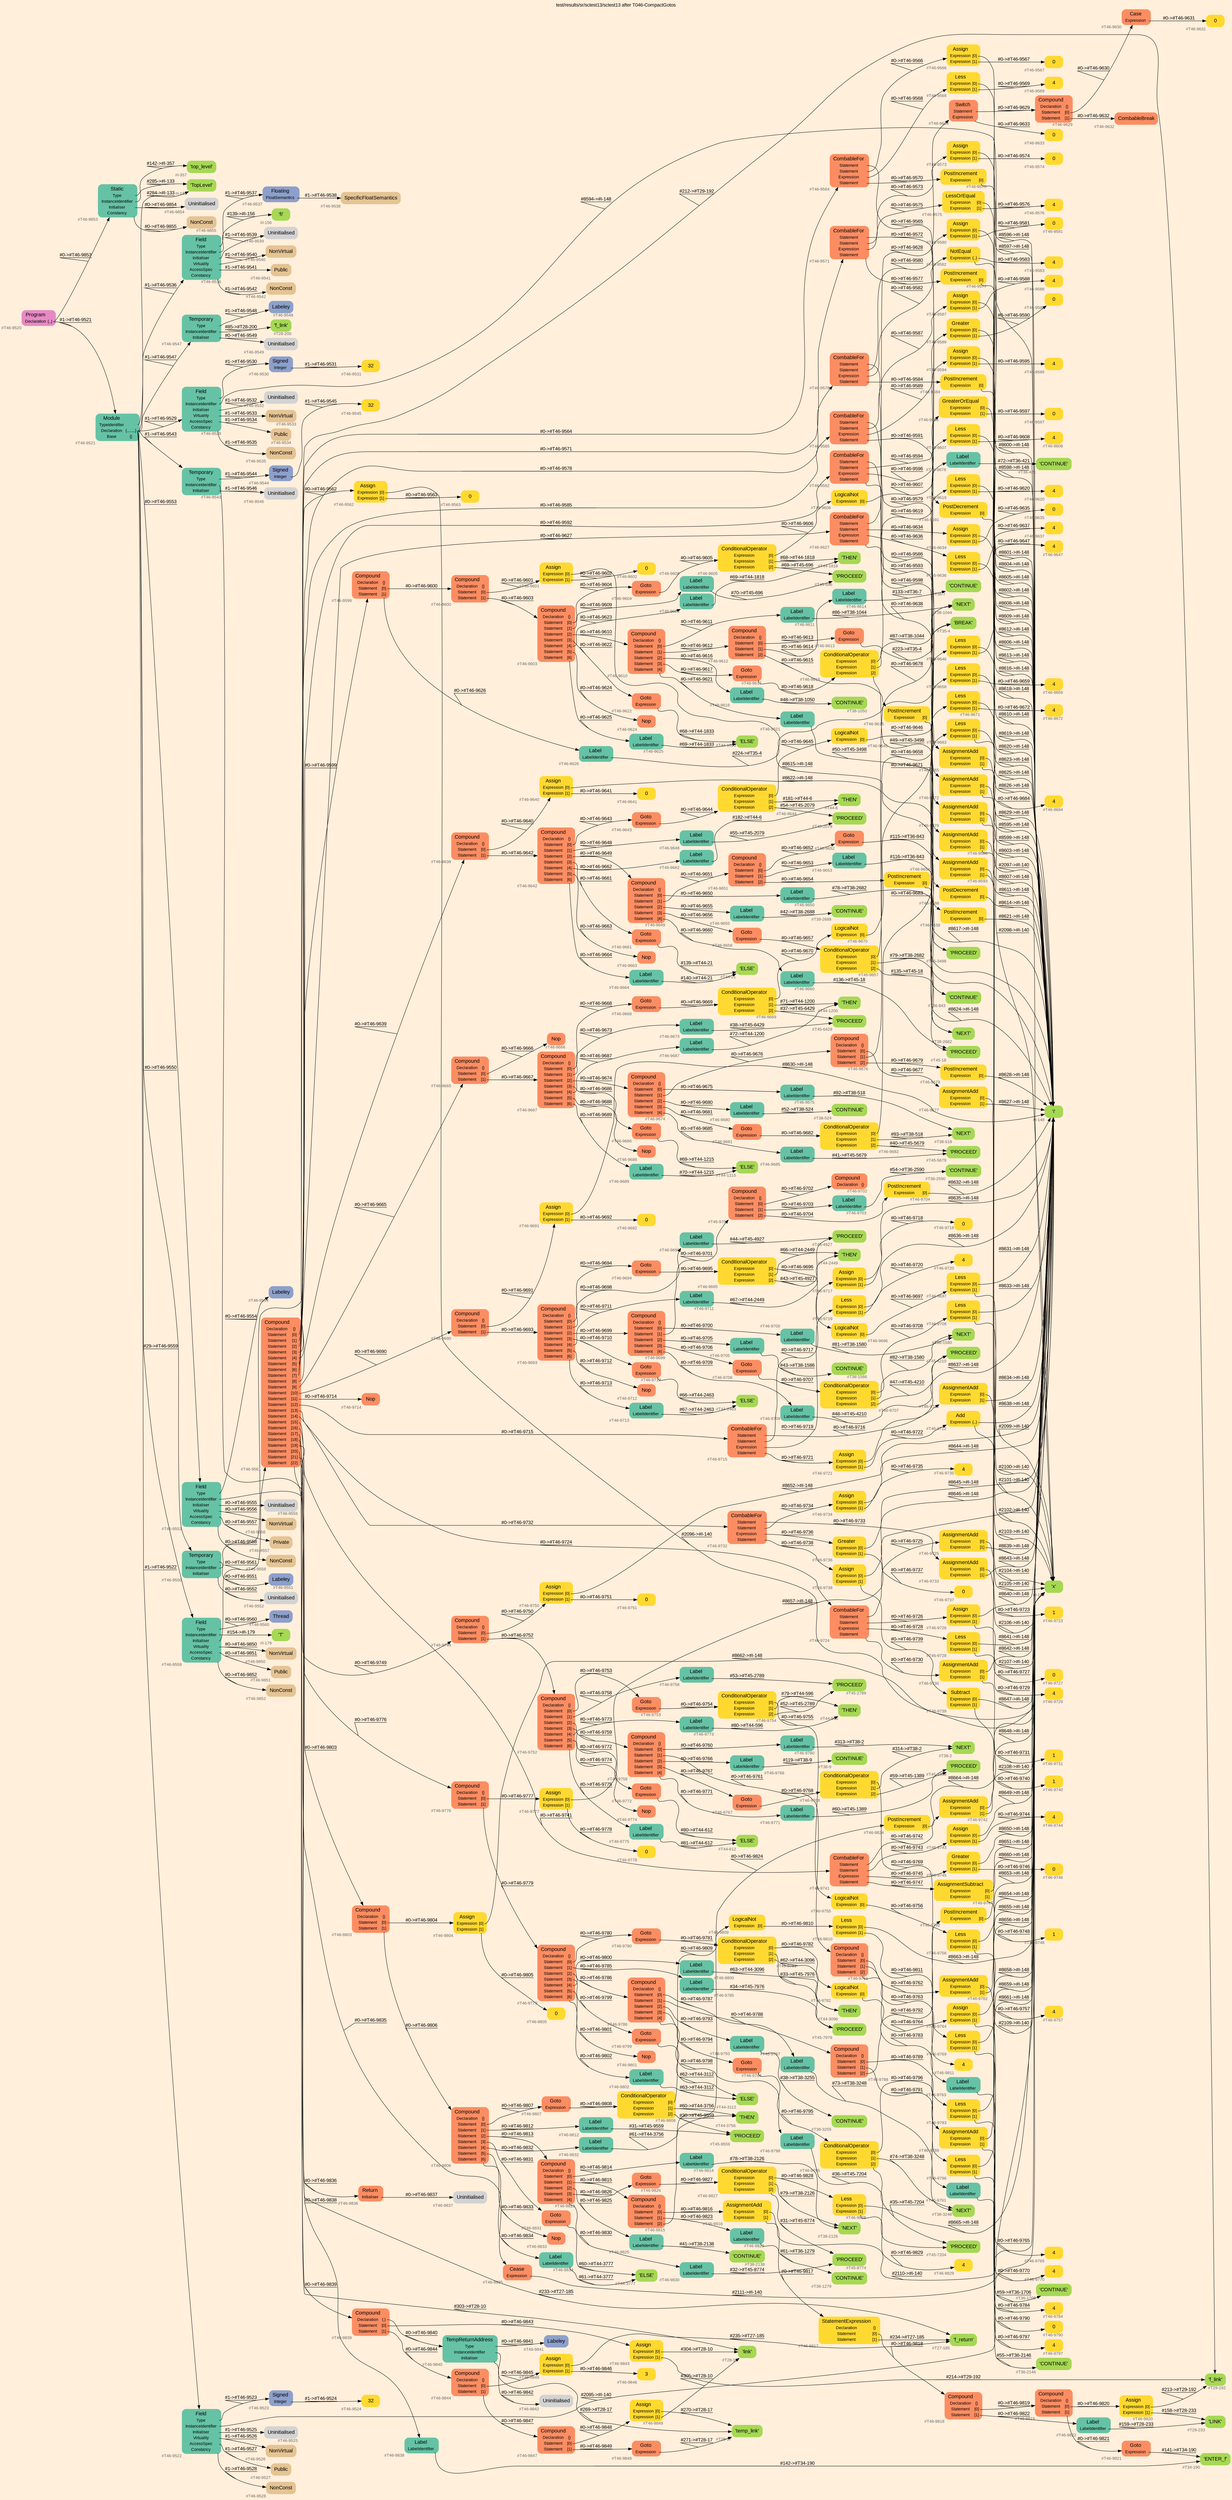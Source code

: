 digraph "test/results/sr/sctest13/sctest13 after T046-CompactGotos" {
label = "test/results/sr/sctest13/sctest13 after T046-CompactGotos"
labelloc = t
graph [
    rankdir = "LR"
    ranksep = 0.3
    bgcolor = antiquewhite1
    color = black
    fontcolor = black
    fontname = "Arial"
];
node [
    fontname = "Arial"
];
edge [
    fontname = "Arial"
];

// -------------------- node figure --------------------
// -------- block #T46-9520 ----------
"#T46-9520" [
    fillcolor = "/set28/4"
    xlabel = "#T46-9520"
    fontsize = "12"
    fontcolor = grey40
    shape = "plaintext"
    label = <<TABLE BORDER="0" CELLBORDER="0" CELLSPACING="0">
     <TR><TD><FONT COLOR="black" POINT-SIZE="15">Program</FONT></TD></TR>
     <TR><TD><FONT COLOR="black" POINT-SIZE="12">Declaration</FONT></TD><TD PORT="port0"><FONT COLOR="black" POINT-SIZE="12">{..}</FONT></TD></TR>
    </TABLE>>
    style = "rounded,filled"
];

// -------- block #T46-9521 ----------
"#T46-9521" [
    fillcolor = "/set28/1"
    xlabel = "#T46-9521"
    fontsize = "12"
    fontcolor = grey40
    shape = "plaintext"
    label = <<TABLE BORDER="0" CELLBORDER="0" CELLSPACING="0">
     <TR><TD><FONT COLOR="black" POINT-SIZE="15">Module</FONT></TD></TR>
     <TR><TD><FONT COLOR="black" POINT-SIZE="12">TypeIdentifier</FONT></TD><TD PORT="port0"></TD></TR>
     <TR><TD><FONT COLOR="black" POINT-SIZE="12">Declaration</FONT></TD><TD PORT="port1"><FONT COLOR="black" POINT-SIZE="12">{........}</FONT></TD></TR>
     <TR><TD><FONT COLOR="black" POINT-SIZE="12">Base</FONT></TD><TD PORT="port2"><FONT COLOR="black" POINT-SIZE="12">{}</FONT></TD></TR>
    </TABLE>>
    style = "rounded,filled"
];

// -------- block #I-133 ----------
"#I-133" [
    fillcolor = "/set28/5"
    xlabel = "#I-133"
    fontsize = "12"
    fontcolor = grey40
    shape = "plaintext"
    label = <<TABLE BORDER="0" CELLBORDER="0" CELLSPACING="0">
     <TR><TD><FONT COLOR="black" POINT-SIZE="15">'TopLevel'</FONT></TD></TR>
    </TABLE>>
    style = "rounded,filled"
];

// -------- block #T46-9522 ----------
"#T46-9522" [
    fillcolor = "/set28/1"
    xlabel = "#T46-9522"
    fontsize = "12"
    fontcolor = grey40
    shape = "plaintext"
    label = <<TABLE BORDER="0" CELLBORDER="0" CELLSPACING="0">
     <TR><TD><FONT COLOR="black" POINT-SIZE="15">Field</FONT></TD></TR>
     <TR><TD><FONT COLOR="black" POINT-SIZE="12">Type</FONT></TD><TD PORT="port0"></TD></TR>
     <TR><TD><FONT COLOR="black" POINT-SIZE="12">InstanceIdentifier</FONT></TD><TD PORT="port1"></TD></TR>
     <TR><TD><FONT COLOR="black" POINT-SIZE="12">Initialiser</FONT></TD><TD PORT="port2"></TD></TR>
     <TR><TD><FONT COLOR="black" POINT-SIZE="12">Virtuality</FONT></TD><TD PORT="port3"></TD></TR>
     <TR><TD><FONT COLOR="black" POINT-SIZE="12">AccessSpec</FONT></TD><TD PORT="port4"></TD></TR>
     <TR><TD><FONT COLOR="black" POINT-SIZE="12">Constancy</FONT></TD><TD PORT="port5"></TD></TR>
    </TABLE>>
    style = "rounded,filled"
];

// -------- block #T46-9523 ----------
"#T46-9523" [
    fillcolor = "/set28/3"
    xlabel = "#T46-9523"
    fontsize = "12"
    fontcolor = grey40
    shape = "plaintext"
    label = <<TABLE BORDER="0" CELLBORDER="0" CELLSPACING="0">
     <TR><TD><FONT COLOR="black" POINT-SIZE="15">Signed</FONT></TD></TR>
     <TR><TD><FONT COLOR="black" POINT-SIZE="12">Integer</FONT></TD><TD PORT="port0"></TD></TR>
    </TABLE>>
    style = "rounded,filled"
];

// -------- block #T46-9524 ----------
"#T46-9524" [
    fillcolor = "/set28/6"
    xlabel = "#T46-9524"
    fontsize = "12"
    fontcolor = grey40
    shape = "plaintext"
    label = <<TABLE BORDER="0" CELLBORDER="0" CELLSPACING="0">
     <TR><TD><FONT COLOR="black" POINT-SIZE="15">32</FONT></TD></TR>
    </TABLE>>
    style = "rounded,filled"
];

// -------- block #I-140 ----------
"#I-140" [
    fillcolor = "/set28/5"
    xlabel = "#I-140"
    fontsize = "12"
    fontcolor = grey40
    shape = "plaintext"
    label = <<TABLE BORDER="0" CELLBORDER="0" CELLSPACING="0">
     <TR><TD><FONT COLOR="black" POINT-SIZE="15">'x'</FONT></TD></TR>
    </TABLE>>
    style = "rounded,filled"
];

// -------- block #T46-9525 ----------
"#T46-9525" [
    xlabel = "#T46-9525"
    fontsize = "12"
    fontcolor = grey40
    shape = "plaintext"
    label = <<TABLE BORDER="0" CELLBORDER="0" CELLSPACING="0">
     <TR><TD><FONT COLOR="black" POINT-SIZE="15">Uninitialised</FONT></TD></TR>
    </TABLE>>
    style = "rounded,filled"
];

// -------- block #T46-9526 ----------
"#T46-9526" [
    fillcolor = "/set28/7"
    xlabel = "#T46-9526"
    fontsize = "12"
    fontcolor = grey40
    shape = "plaintext"
    label = <<TABLE BORDER="0" CELLBORDER="0" CELLSPACING="0">
     <TR><TD><FONT COLOR="black" POINT-SIZE="15">NonVirtual</FONT></TD></TR>
    </TABLE>>
    style = "rounded,filled"
];

// -------- block #T46-9527 ----------
"#T46-9527" [
    fillcolor = "/set28/7"
    xlabel = "#T46-9527"
    fontsize = "12"
    fontcolor = grey40
    shape = "plaintext"
    label = <<TABLE BORDER="0" CELLBORDER="0" CELLSPACING="0">
     <TR><TD><FONT COLOR="black" POINT-SIZE="15">Public</FONT></TD></TR>
    </TABLE>>
    style = "rounded,filled"
];

// -------- block #T46-9528 ----------
"#T46-9528" [
    fillcolor = "/set28/7"
    xlabel = "#T46-9528"
    fontsize = "12"
    fontcolor = grey40
    shape = "plaintext"
    label = <<TABLE BORDER="0" CELLBORDER="0" CELLSPACING="0">
     <TR><TD><FONT COLOR="black" POINT-SIZE="15">NonConst</FONT></TD></TR>
    </TABLE>>
    style = "rounded,filled"
];

// -------- block #T46-9529 ----------
"#T46-9529" [
    fillcolor = "/set28/1"
    xlabel = "#T46-9529"
    fontsize = "12"
    fontcolor = grey40
    shape = "plaintext"
    label = <<TABLE BORDER="0" CELLBORDER="0" CELLSPACING="0">
     <TR><TD><FONT COLOR="black" POINT-SIZE="15">Field</FONT></TD></TR>
     <TR><TD><FONT COLOR="black" POINT-SIZE="12">Type</FONT></TD><TD PORT="port0"></TD></TR>
     <TR><TD><FONT COLOR="black" POINT-SIZE="12">InstanceIdentifier</FONT></TD><TD PORT="port1"></TD></TR>
     <TR><TD><FONT COLOR="black" POINT-SIZE="12">Initialiser</FONT></TD><TD PORT="port2"></TD></TR>
     <TR><TD><FONT COLOR="black" POINT-SIZE="12">Virtuality</FONT></TD><TD PORT="port3"></TD></TR>
     <TR><TD><FONT COLOR="black" POINT-SIZE="12">AccessSpec</FONT></TD><TD PORT="port4"></TD></TR>
     <TR><TD><FONT COLOR="black" POINT-SIZE="12">Constancy</FONT></TD><TD PORT="port5"></TD></TR>
    </TABLE>>
    style = "rounded,filled"
];

// -------- block #T46-9530 ----------
"#T46-9530" [
    fillcolor = "/set28/3"
    xlabel = "#T46-9530"
    fontsize = "12"
    fontcolor = grey40
    shape = "plaintext"
    label = <<TABLE BORDER="0" CELLBORDER="0" CELLSPACING="0">
     <TR><TD><FONT COLOR="black" POINT-SIZE="15">Signed</FONT></TD></TR>
     <TR><TD><FONT COLOR="black" POINT-SIZE="12">Integer</FONT></TD><TD PORT="port0"></TD></TR>
    </TABLE>>
    style = "rounded,filled"
];

// -------- block #T46-9531 ----------
"#T46-9531" [
    fillcolor = "/set28/6"
    xlabel = "#T46-9531"
    fontsize = "12"
    fontcolor = grey40
    shape = "plaintext"
    label = <<TABLE BORDER="0" CELLBORDER="0" CELLSPACING="0">
     <TR><TD><FONT COLOR="black" POINT-SIZE="15">32</FONT></TD></TR>
    </TABLE>>
    style = "rounded,filled"
];

// -------- block #I-148 ----------
"#I-148" [
    fillcolor = "/set28/5"
    xlabel = "#I-148"
    fontsize = "12"
    fontcolor = grey40
    shape = "plaintext"
    label = <<TABLE BORDER="0" CELLBORDER="0" CELLSPACING="0">
     <TR><TD><FONT COLOR="black" POINT-SIZE="15">'i'</FONT></TD></TR>
    </TABLE>>
    style = "rounded,filled"
];

// -------- block #T46-9532 ----------
"#T46-9532" [
    xlabel = "#T46-9532"
    fontsize = "12"
    fontcolor = grey40
    shape = "plaintext"
    label = <<TABLE BORDER="0" CELLBORDER="0" CELLSPACING="0">
     <TR><TD><FONT COLOR="black" POINT-SIZE="15">Uninitialised</FONT></TD></TR>
    </TABLE>>
    style = "rounded,filled"
];

// -------- block #T46-9533 ----------
"#T46-9533" [
    fillcolor = "/set28/7"
    xlabel = "#T46-9533"
    fontsize = "12"
    fontcolor = grey40
    shape = "plaintext"
    label = <<TABLE BORDER="0" CELLBORDER="0" CELLSPACING="0">
     <TR><TD><FONT COLOR="black" POINT-SIZE="15">NonVirtual</FONT></TD></TR>
    </TABLE>>
    style = "rounded,filled"
];

// -------- block #T46-9534 ----------
"#T46-9534" [
    fillcolor = "/set28/7"
    xlabel = "#T46-9534"
    fontsize = "12"
    fontcolor = grey40
    shape = "plaintext"
    label = <<TABLE BORDER="0" CELLBORDER="0" CELLSPACING="0">
     <TR><TD><FONT COLOR="black" POINT-SIZE="15">Public</FONT></TD></TR>
    </TABLE>>
    style = "rounded,filled"
];

// -------- block #T46-9535 ----------
"#T46-9535" [
    fillcolor = "/set28/7"
    xlabel = "#T46-9535"
    fontsize = "12"
    fontcolor = grey40
    shape = "plaintext"
    label = <<TABLE BORDER="0" CELLBORDER="0" CELLSPACING="0">
     <TR><TD><FONT COLOR="black" POINT-SIZE="15">NonConst</FONT></TD></TR>
    </TABLE>>
    style = "rounded,filled"
];

// -------- block #T46-9536 ----------
"#T46-9536" [
    fillcolor = "/set28/1"
    xlabel = "#T46-9536"
    fontsize = "12"
    fontcolor = grey40
    shape = "plaintext"
    label = <<TABLE BORDER="0" CELLBORDER="0" CELLSPACING="0">
     <TR><TD><FONT COLOR="black" POINT-SIZE="15">Field</FONT></TD></TR>
     <TR><TD><FONT COLOR="black" POINT-SIZE="12">Type</FONT></TD><TD PORT="port0"></TD></TR>
     <TR><TD><FONT COLOR="black" POINT-SIZE="12">InstanceIdentifier</FONT></TD><TD PORT="port1"></TD></TR>
     <TR><TD><FONT COLOR="black" POINT-SIZE="12">Initialiser</FONT></TD><TD PORT="port2"></TD></TR>
     <TR><TD><FONT COLOR="black" POINT-SIZE="12">Virtuality</FONT></TD><TD PORT="port3"></TD></TR>
     <TR><TD><FONT COLOR="black" POINT-SIZE="12">AccessSpec</FONT></TD><TD PORT="port4"></TD></TR>
     <TR><TD><FONT COLOR="black" POINT-SIZE="12">Constancy</FONT></TD><TD PORT="port5"></TD></TR>
    </TABLE>>
    style = "rounded,filled"
];

// -------- block #T46-9537 ----------
"#T46-9537" [
    fillcolor = "/set28/3"
    xlabel = "#T46-9537"
    fontsize = "12"
    fontcolor = grey40
    shape = "plaintext"
    label = <<TABLE BORDER="0" CELLBORDER="0" CELLSPACING="0">
     <TR><TD><FONT COLOR="black" POINT-SIZE="15">Floating</FONT></TD></TR>
     <TR><TD><FONT COLOR="black" POINT-SIZE="12">FloatSemantics</FONT></TD><TD PORT="port0"></TD></TR>
    </TABLE>>
    style = "rounded,filled"
];

// -------- block #T46-9538 ----------
"#T46-9538" [
    fillcolor = "/set28/7"
    xlabel = "#T46-9538"
    fontsize = "12"
    fontcolor = grey40
    shape = "plaintext"
    label = <<TABLE BORDER="0" CELLBORDER="0" CELLSPACING="0">
     <TR><TD><FONT COLOR="black" POINT-SIZE="15">SpecificFloatSemantics</FONT></TD></TR>
    </TABLE>>
    style = "rounded,filled"
];

// -------- block #I-156 ----------
"#I-156" [
    fillcolor = "/set28/5"
    xlabel = "#I-156"
    fontsize = "12"
    fontcolor = grey40
    shape = "plaintext"
    label = <<TABLE BORDER="0" CELLBORDER="0" CELLSPACING="0">
     <TR><TD><FONT COLOR="black" POINT-SIZE="15">'fi'</FONT></TD></TR>
    </TABLE>>
    style = "rounded,filled"
];

// -------- block #T46-9539 ----------
"#T46-9539" [
    xlabel = "#T46-9539"
    fontsize = "12"
    fontcolor = grey40
    shape = "plaintext"
    label = <<TABLE BORDER="0" CELLBORDER="0" CELLSPACING="0">
     <TR><TD><FONT COLOR="black" POINT-SIZE="15">Uninitialised</FONT></TD></TR>
    </TABLE>>
    style = "rounded,filled"
];

// -------- block #T46-9540 ----------
"#T46-9540" [
    fillcolor = "/set28/7"
    xlabel = "#T46-9540"
    fontsize = "12"
    fontcolor = grey40
    shape = "plaintext"
    label = <<TABLE BORDER="0" CELLBORDER="0" CELLSPACING="0">
     <TR><TD><FONT COLOR="black" POINT-SIZE="15">NonVirtual</FONT></TD></TR>
    </TABLE>>
    style = "rounded,filled"
];

// -------- block #T46-9541 ----------
"#T46-9541" [
    fillcolor = "/set28/7"
    xlabel = "#T46-9541"
    fontsize = "12"
    fontcolor = grey40
    shape = "plaintext"
    label = <<TABLE BORDER="0" CELLBORDER="0" CELLSPACING="0">
     <TR><TD><FONT COLOR="black" POINT-SIZE="15">Public</FONT></TD></TR>
    </TABLE>>
    style = "rounded,filled"
];

// -------- block #T46-9542 ----------
"#T46-9542" [
    fillcolor = "/set28/7"
    xlabel = "#T46-9542"
    fontsize = "12"
    fontcolor = grey40
    shape = "plaintext"
    label = <<TABLE BORDER="0" CELLBORDER="0" CELLSPACING="0">
     <TR><TD><FONT COLOR="black" POINT-SIZE="15">NonConst</FONT></TD></TR>
    </TABLE>>
    style = "rounded,filled"
];

// -------- block #T46-9543 ----------
"#T46-9543" [
    fillcolor = "/set28/1"
    xlabel = "#T46-9543"
    fontsize = "12"
    fontcolor = grey40
    shape = "plaintext"
    label = <<TABLE BORDER="0" CELLBORDER="0" CELLSPACING="0">
     <TR><TD><FONT COLOR="black" POINT-SIZE="15">Temporary</FONT></TD></TR>
     <TR><TD><FONT COLOR="black" POINT-SIZE="12">Type</FONT></TD><TD PORT="port0"></TD></TR>
     <TR><TD><FONT COLOR="black" POINT-SIZE="12">InstanceIdentifier</FONT></TD><TD PORT="port1"></TD></TR>
     <TR><TD><FONT COLOR="black" POINT-SIZE="12">Initialiser</FONT></TD><TD PORT="port2"></TD></TR>
    </TABLE>>
    style = "rounded,filled"
];

// -------- block #T46-9544 ----------
"#T46-9544" [
    fillcolor = "/set28/3"
    xlabel = "#T46-9544"
    fontsize = "12"
    fontcolor = grey40
    shape = "plaintext"
    label = <<TABLE BORDER="0" CELLBORDER="0" CELLSPACING="0">
     <TR><TD><FONT COLOR="black" POINT-SIZE="15">Signed</FONT></TD></TR>
     <TR><TD><FONT COLOR="black" POINT-SIZE="12">Integer</FONT></TD><TD PORT="port0"></TD></TR>
    </TABLE>>
    style = "rounded,filled"
];

// -------- block #T46-9545 ----------
"#T46-9545" [
    fillcolor = "/set28/6"
    xlabel = "#T46-9545"
    fontsize = "12"
    fontcolor = grey40
    shape = "plaintext"
    label = <<TABLE BORDER="0" CELLBORDER="0" CELLSPACING="0">
     <TR><TD><FONT COLOR="black" POINT-SIZE="15">32</FONT></TD></TR>
    </TABLE>>
    style = "rounded,filled"
];

// -------- block #T27-185 ----------
"#T27-185" [
    fillcolor = "/set28/5"
    xlabel = "#T27-185"
    fontsize = "12"
    fontcolor = grey40
    shape = "plaintext"
    label = <<TABLE BORDER="0" CELLBORDER="0" CELLSPACING="0">
     <TR><TD><FONT COLOR="black" POINT-SIZE="15">'f_return'</FONT></TD></TR>
    </TABLE>>
    style = "rounded,filled"
];

// -------- block #T46-9546 ----------
"#T46-9546" [
    xlabel = "#T46-9546"
    fontsize = "12"
    fontcolor = grey40
    shape = "plaintext"
    label = <<TABLE BORDER="0" CELLBORDER="0" CELLSPACING="0">
     <TR><TD><FONT COLOR="black" POINT-SIZE="15">Uninitialised</FONT></TD></TR>
    </TABLE>>
    style = "rounded,filled"
];

// -------- block #T46-9547 ----------
"#T46-9547" [
    fillcolor = "/set28/1"
    xlabel = "#T46-9547"
    fontsize = "12"
    fontcolor = grey40
    shape = "plaintext"
    label = <<TABLE BORDER="0" CELLBORDER="0" CELLSPACING="0">
     <TR><TD><FONT COLOR="black" POINT-SIZE="15">Temporary</FONT></TD></TR>
     <TR><TD><FONT COLOR="black" POINT-SIZE="12">Type</FONT></TD><TD PORT="port0"></TD></TR>
     <TR><TD><FONT COLOR="black" POINT-SIZE="12">InstanceIdentifier</FONT></TD><TD PORT="port1"></TD></TR>
     <TR><TD><FONT COLOR="black" POINT-SIZE="12">Initialiser</FONT></TD><TD PORT="port2"></TD></TR>
    </TABLE>>
    style = "rounded,filled"
];

// -------- block #T46-9548 ----------
"#T46-9548" [
    fillcolor = "/set28/3"
    xlabel = "#T46-9548"
    fontsize = "12"
    fontcolor = grey40
    shape = "plaintext"
    label = <<TABLE BORDER="0" CELLBORDER="0" CELLSPACING="0">
     <TR><TD><FONT COLOR="black" POINT-SIZE="15">Labeley</FONT></TD></TR>
    </TABLE>>
    style = "rounded,filled"
];

// -------- block #T28-200 ----------
"#T28-200" [
    fillcolor = "/set28/5"
    xlabel = "#T28-200"
    fontsize = "12"
    fontcolor = grey40
    shape = "plaintext"
    label = <<TABLE BORDER="0" CELLBORDER="0" CELLSPACING="0">
     <TR><TD><FONT COLOR="black" POINT-SIZE="15">'f_link'</FONT></TD></TR>
    </TABLE>>
    style = "rounded,filled"
];

// -------- block #T46-9549 ----------
"#T46-9549" [
    xlabel = "#T46-9549"
    fontsize = "12"
    fontcolor = grey40
    shape = "plaintext"
    label = <<TABLE BORDER="0" CELLBORDER="0" CELLSPACING="0">
     <TR><TD><FONT COLOR="black" POINT-SIZE="15">Uninitialised</FONT></TD></TR>
    </TABLE>>
    style = "rounded,filled"
];

// -------- block #T46-9550 ----------
"#T46-9550" [
    fillcolor = "/set28/1"
    xlabel = "#T46-9550"
    fontsize = "12"
    fontcolor = grey40
    shape = "plaintext"
    label = <<TABLE BORDER="0" CELLBORDER="0" CELLSPACING="0">
     <TR><TD><FONT COLOR="black" POINT-SIZE="15">Temporary</FONT></TD></TR>
     <TR><TD><FONT COLOR="black" POINT-SIZE="12">Type</FONT></TD><TD PORT="port0"></TD></TR>
     <TR><TD><FONT COLOR="black" POINT-SIZE="12">InstanceIdentifier</FONT></TD><TD PORT="port1"></TD></TR>
     <TR><TD><FONT COLOR="black" POINT-SIZE="12">Initialiser</FONT></TD><TD PORT="port2"></TD></TR>
    </TABLE>>
    style = "rounded,filled"
];

// -------- block #T46-9551 ----------
"#T46-9551" [
    fillcolor = "/set28/3"
    xlabel = "#T46-9551"
    fontsize = "12"
    fontcolor = grey40
    shape = "plaintext"
    label = <<TABLE BORDER="0" CELLBORDER="0" CELLSPACING="0">
     <TR><TD><FONT COLOR="black" POINT-SIZE="15">Labeley</FONT></TD></TR>
    </TABLE>>
    style = "rounded,filled"
];

// -------- block #T29-192 ----------
"#T29-192" [
    fillcolor = "/set28/5"
    xlabel = "#T29-192"
    fontsize = "12"
    fontcolor = grey40
    shape = "plaintext"
    label = <<TABLE BORDER="0" CELLBORDER="0" CELLSPACING="0">
     <TR><TD><FONT COLOR="black" POINT-SIZE="15">'f_link'</FONT></TD></TR>
    </TABLE>>
    style = "rounded,filled"
];

// -------- block #T46-9552 ----------
"#T46-9552" [
    xlabel = "#T46-9552"
    fontsize = "12"
    fontcolor = grey40
    shape = "plaintext"
    label = <<TABLE BORDER="0" CELLBORDER="0" CELLSPACING="0">
     <TR><TD><FONT COLOR="black" POINT-SIZE="15">Uninitialised</FONT></TD></TR>
    </TABLE>>
    style = "rounded,filled"
];

// -------- block #T46-9553 ----------
"#T46-9553" [
    fillcolor = "/set28/1"
    xlabel = "#T46-9553"
    fontsize = "12"
    fontcolor = grey40
    shape = "plaintext"
    label = <<TABLE BORDER="0" CELLBORDER="0" CELLSPACING="0">
     <TR><TD><FONT COLOR="black" POINT-SIZE="15">Field</FONT></TD></TR>
     <TR><TD><FONT COLOR="black" POINT-SIZE="12">Type</FONT></TD><TD PORT="port0"></TD></TR>
     <TR><TD><FONT COLOR="black" POINT-SIZE="12">InstanceIdentifier</FONT></TD><TD PORT="port1"></TD></TR>
     <TR><TD><FONT COLOR="black" POINT-SIZE="12">Initialiser</FONT></TD><TD PORT="port2"></TD></TR>
     <TR><TD><FONT COLOR="black" POINT-SIZE="12">Virtuality</FONT></TD><TD PORT="port3"></TD></TR>
     <TR><TD><FONT COLOR="black" POINT-SIZE="12">AccessSpec</FONT></TD><TD PORT="port4"></TD></TR>
     <TR><TD><FONT COLOR="black" POINT-SIZE="12">Constancy</FONT></TD><TD PORT="port5"></TD></TR>
    </TABLE>>
    style = "rounded,filled"
];

// -------- block #T46-9554 ----------
"#T46-9554" [
    fillcolor = "/set28/3"
    xlabel = "#T46-9554"
    fontsize = "12"
    fontcolor = grey40
    shape = "plaintext"
    label = <<TABLE BORDER="0" CELLBORDER="0" CELLSPACING="0">
     <TR><TD><FONT COLOR="black" POINT-SIZE="15">Labeley</FONT></TD></TR>
    </TABLE>>
    style = "rounded,filled"
];

// -------- block #T28-10 ----------
"#T28-10" [
    fillcolor = "/set28/5"
    xlabel = "#T28-10"
    fontsize = "12"
    fontcolor = grey40
    shape = "plaintext"
    label = <<TABLE BORDER="0" CELLBORDER="0" CELLSPACING="0">
     <TR><TD><FONT COLOR="black" POINT-SIZE="15">'link'</FONT></TD></TR>
    </TABLE>>
    style = "rounded,filled"
];

// -------- block #T46-9555 ----------
"#T46-9555" [
    xlabel = "#T46-9555"
    fontsize = "12"
    fontcolor = grey40
    shape = "plaintext"
    label = <<TABLE BORDER="0" CELLBORDER="0" CELLSPACING="0">
     <TR><TD><FONT COLOR="black" POINT-SIZE="15">Uninitialised</FONT></TD></TR>
    </TABLE>>
    style = "rounded,filled"
];

// -------- block #T46-9556 ----------
"#T46-9556" [
    fillcolor = "/set28/7"
    xlabel = "#T46-9556"
    fontsize = "12"
    fontcolor = grey40
    shape = "plaintext"
    label = <<TABLE BORDER="0" CELLBORDER="0" CELLSPACING="0">
     <TR><TD><FONT COLOR="black" POINT-SIZE="15">NonVirtual</FONT></TD></TR>
    </TABLE>>
    style = "rounded,filled"
];

// -------- block #T46-9557 ----------
"#T46-9557" [
    fillcolor = "/set28/7"
    xlabel = "#T46-9557"
    fontsize = "12"
    fontcolor = grey40
    shape = "plaintext"
    label = <<TABLE BORDER="0" CELLBORDER="0" CELLSPACING="0">
     <TR><TD><FONT COLOR="black" POINT-SIZE="15">Private</FONT></TD></TR>
    </TABLE>>
    style = "rounded,filled"
];

// -------- block #T46-9558 ----------
"#T46-9558" [
    fillcolor = "/set28/7"
    xlabel = "#T46-9558"
    fontsize = "12"
    fontcolor = grey40
    shape = "plaintext"
    label = <<TABLE BORDER="0" CELLBORDER="0" CELLSPACING="0">
     <TR><TD><FONT COLOR="black" POINT-SIZE="15">NonConst</FONT></TD></TR>
    </TABLE>>
    style = "rounded,filled"
];

// -------- block #T46-9559 ----------
"#T46-9559" [
    fillcolor = "/set28/1"
    xlabel = "#T46-9559"
    fontsize = "12"
    fontcolor = grey40
    shape = "plaintext"
    label = <<TABLE BORDER="0" CELLBORDER="0" CELLSPACING="0">
     <TR><TD><FONT COLOR="black" POINT-SIZE="15">Field</FONT></TD></TR>
     <TR><TD><FONT COLOR="black" POINT-SIZE="12">Type</FONT></TD><TD PORT="port0"></TD></TR>
     <TR><TD><FONT COLOR="black" POINT-SIZE="12">InstanceIdentifier</FONT></TD><TD PORT="port1"></TD></TR>
     <TR><TD><FONT COLOR="black" POINT-SIZE="12">Initialiser</FONT></TD><TD PORT="port2"></TD></TR>
     <TR><TD><FONT COLOR="black" POINT-SIZE="12">Virtuality</FONT></TD><TD PORT="port3"></TD></TR>
     <TR><TD><FONT COLOR="black" POINT-SIZE="12">AccessSpec</FONT></TD><TD PORT="port4"></TD></TR>
     <TR><TD><FONT COLOR="black" POINT-SIZE="12">Constancy</FONT></TD><TD PORT="port5"></TD></TR>
    </TABLE>>
    style = "rounded,filled"
];

// -------- block #T46-9560 ----------
"#T46-9560" [
    fillcolor = "/set28/3"
    xlabel = "#T46-9560"
    fontsize = "12"
    fontcolor = grey40
    shape = "plaintext"
    label = <<TABLE BORDER="0" CELLBORDER="0" CELLSPACING="0">
     <TR><TD><FONT COLOR="black" POINT-SIZE="15">Thread</FONT></TD></TR>
    </TABLE>>
    style = "rounded,filled"
];

// -------- block #I-179 ----------
"#I-179" [
    fillcolor = "/set28/5"
    xlabel = "#I-179"
    fontsize = "12"
    fontcolor = grey40
    shape = "plaintext"
    label = <<TABLE BORDER="0" CELLBORDER="0" CELLSPACING="0">
     <TR><TD><FONT COLOR="black" POINT-SIZE="15">'T'</FONT></TD></TR>
    </TABLE>>
    style = "rounded,filled"
];

// -------- block #T46-9561 ----------
"#T46-9561" [
    fillcolor = "/set28/2"
    xlabel = "#T46-9561"
    fontsize = "12"
    fontcolor = grey40
    shape = "plaintext"
    label = <<TABLE BORDER="0" CELLBORDER="0" CELLSPACING="0">
     <TR><TD><FONT COLOR="black" POINT-SIZE="15">Compound</FONT></TD></TR>
     <TR><TD><FONT COLOR="black" POINT-SIZE="12">Declaration</FONT></TD><TD PORT="port0"><FONT COLOR="black" POINT-SIZE="12">{}</FONT></TD></TR>
     <TR><TD><FONT COLOR="black" POINT-SIZE="12">Statement</FONT></TD><TD PORT="port1"><FONT COLOR="black" POINT-SIZE="12">[0]</FONT></TD></TR>
     <TR><TD><FONT COLOR="black" POINT-SIZE="12">Statement</FONT></TD><TD PORT="port2"><FONT COLOR="black" POINT-SIZE="12">[1]</FONT></TD></TR>
     <TR><TD><FONT COLOR="black" POINT-SIZE="12">Statement</FONT></TD><TD PORT="port3"><FONT COLOR="black" POINT-SIZE="12">[2]</FONT></TD></TR>
     <TR><TD><FONT COLOR="black" POINT-SIZE="12">Statement</FONT></TD><TD PORT="port4"><FONT COLOR="black" POINT-SIZE="12">[3]</FONT></TD></TR>
     <TR><TD><FONT COLOR="black" POINT-SIZE="12">Statement</FONT></TD><TD PORT="port5"><FONT COLOR="black" POINT-SIZE="12">[4]</FONT></TD></TR>
     <TR><TD><FONT COLOR="black" POINT-SIZE="12">Statement</FONT></TD><TD PORT="port6"><FONT COLOR="black" POINT-SIZE="12">[5]</FONT></TD></TR>
     <TR><TD><FONT COLOR="black" POINT-SIZE="12">Statement</FONT></TD><TD PORT="port7"><FONT COLOR="black" POINT-SIZE="12">[6]</FONT></TD></TR>
     <TR><TD><FONT COLOR="black" POINT-SIZE="12">Statement</FONT></TD><TD PORT="port8"><FONT COLOR="black" POINT-SIZE="12">[7]</FONT></TD></TR>
     <TR><TD><FONT COLOR="black" POINT-SIZE="12">Statement</FONT></TD><TD PORT="port9"><FONT COLOR="black" POINT-SIZE="12">[8]</FONT></TD></TR>
     <TR><TD><FONT COLOR="black" POINT-SIZE="12">Statement</FONT></TD><TD PORT="port10"><FONT COLOR="black" POINT-SIZE="12">[9]</FONT></TD></TR>
     <TR><TD><FONT COLOR="black" POINT-SIZE="12">Statement</FONT></TD><TD PORT="port11"><FONT COLOR="black" POINT-SIZE="12">[10]</FONT></TD></TR>
     <TR><TD><FONT COLOR="black" POINT-SIZE="12">Statement</FONT></TD><TD PORT="port12"><FONT COLOR="black" POINT-SIZE="12">[11]</FONT></TD></TR>
     <TR><TD><FONT COLOR="black" POINT-SIZE="12">Statement</FONT></TD><TD PORT="port13"><FONT COLOR="black" POINT-SIZE="12">[12]</FONT></TD></TR>
     <TR><TD><FONT COLOR="black" POINT-SIZE="12">Statement</FONT></TD><TD PORT="port14"><FONT COLOR="black" POINT-SIZE="12">[13]</FONT></TD></TR>
     <TR><TD><FONT COLOR="black" POINT-SIZE="12">Statement</FONT></TD><TD PORT="port15"><FONT COLOR="black" POINT-SIZE="12">[14]</FONT></TD></TR>
     <TR><TD><FONT COLOR="black" POINT-SIZE="12">Statement</FONT></TD><TD PORT="port16"><FONT COLOR="black" POINT-SIZE="12">[15]</FONT></TD></TR>
     <TR><TD><FONT COLOR="black" POINT-SIZE="12">Statement</FONT></TD><TD PORT="port17"><FONT COLOR="black" POINT-SIZE="12">[16]</FONT></TD></TR>
     <TR><TD><FONT COLOR="black" POINT-SIZE="12">Statement</FONT></TD><TD PORT="port18"><FONT COLOR="black" POINT-SIZE="12">[17]</FONT></TD></TR>
     <TR><TD><FONT COLOR="black" POINT-SIZE="12">Statement</FONT></TD><TD PORT="port19"><FONT COLOR="black" POINT-SIZE="12">[18]</FONT></TD></TR>
     <TR><TD><FONT COLOR="black" POINT-SIZE="12">Statement</FONT></TD><TD PORT="port20"><FONT COLOR="black" POINT-SIZE="12">[19]</FONT></TD></TR>
     <TR><TD><FONT COLOR="black" POINT-SIZE="12">Statement</FONT></TD><TD PORT="port21"><FONT COLOR="black" POINT-SIZE="12">[20]</FONT></TD></TR>
     <TR><TD><FONT COLOR="black" POINT-SIZE="12">Statement</FONT></TD><TD PORT="port22"><FONT COLOR="black" POINT-SIZE="12">[21]</FONT></TD></TR>
     <TR><TD><FONT COLOR="black" POINT-SIZE="12">Statement</FONT></TD><TD PORT="port23"><FONT COLOR="black" POINT-SIZE="12">[22]</FONT></TD></TR>
    </TABLE>>
    style = "rounded,filled"
];

// -------- block #T46-9562 ----------
"#T46-9562" [
    fillcolor = "/set28/6"
    xlabel = "#T46-9562"
    fontsize = "12"
    fontcolor = grey40
    shape = "plaintext"
    label = <<TABLE BORDER="0" CELLBORDER="0" CELLSPACING="0">
     <TR><TD><FONT COLOR="black" POINT-SIZE="15">Assign</FONT></TD></TR>
     <TR><TD><FONT COLOR="black" POINT-SIZE="12">Expression</FONT></TD><TD PORT="port0"><FONT COLOR="black" POINT-SIZE="12">[0]</FONT></TD></TR>
     <TR><TD><FONT COLOR="black" POINT-SIZE="12">Expression</FONT></TD><TD PORT="port1"><FONT COLOR="black" POINT-SIZE="12">[1]</FONT></TD></TR>
    </TABLE>>
    style = "rounded,filled"
];

// -------- block #T46-9563 ----------
"#T46-9563" [
    fillcolor = "/set28/6"
    xlabel = "#T46-9563"
    fontsize = "12"
    fontcolor = grey40
    shape = "plaintext"
    label = <<TABLE BORDER="0" CELLBORDER="0" CELLSPACING="0">
     <TR><TD><FONT COLOR="black" POINT-SIZE="15">0</FONT></TD></TR>
    </TABLE>>
    style = "rounded,filled"
];

// -------- block #T46-9564 ----------
"#T46-9564" [
    fillcolor = "/set28/2"
    xlabel = "#T46-9564"
    fontsize = "12"
    fontcolor = grey40
    shape = "plaintext"
    label = <<TABLE BORDER="0" CELLBORDER="0" CELLSPACING="0">
     <TR><TD><FONT COLOR="black" POINT-SIZE="15">CombableFor</FONT></TD></TR>
     <TR><TD><FONT COLOR="black" POINT-SIZE="12">Statement</FONT></TD><TD PORT="port0"></TD></TR>
     <TR><TD><FONT COLOR="black" POINT-SIZE="12">Statement</FONT></TD><TD PORT="port1"></TD></TR>
     <TR><TD><FONT COLOR="black" POINT-SIZE="12">Expression</FONT></TD><TD PORT="port2"></TD></TR>
     <TR><TD><FONT COLOR="black" POINT-SIZE="12">Statement</FONT></TD><TD PORT="port3"></TD></TR>
    </TABLE>>
    style = "rounded,filled"
];

// -------- block #T46-9565 ----------
"#T46-9565" [
    fillcolor = "/set28/6"
    xlabel = "#T46-9565"
    fontsize = "12"
    fontcolor = grey40
    shape = "plaintext"
    label = <<TABLE BORDER="0" CELLBORDER="0" CELLSPACING="0">
     <TR><TD><FONT COLOR="black" POINT-SIZE="15">AssignmentAdd</FONT></TD></TR>
     <TR><TD><FONT COLOR="black" POINT-SIZE="12">Expression</FONT></TD><TD PORT="port0"><FONT COLOR="black" POINT-SIZE="12">[0]</FONT></TD></TR>
     <TR><TD><FONT COLOR="black" POINT-SIZE="12">Expression</FONT></TD><TD PORT="port1"><FONT COLOR="black" POINT-SIZE="12">[1]</FONT></TD></TR>
    </TABLE>>
    style = "rounded,filled"
];

// -------- block #T46-9566 ----------
"#T46-9566" [
    fillcolor = "/set28/6"
    xlabel = "#T46-9566"
    fontsize = "12"
    fontcolor = grey40
    shape = "plaintext"
    label = <<TABLE BORDER="0" CELLBORDER="0" CELLSPACING="0">
     <TR><TD><FONT COLOR="black" POINT-SIZE="15">Assign</FONT></TD></TR>
     <TR><TD><FONT COLOR="black" POINT-SIZE="12">Expression</FONT></TD><TD PORT="port0"><FONT COLOR="black" POINT-SIZE="12">[0]</FONT></TD></TR>
     <TR><TD><FONT COLOR="black" POINT-SIZE="12">Expression</FONT></TD><TD PORT="port1"><FONT COLOR="black" POINT-SIZE="12">[1]</FONT></TD></TR>
    </TABLE>>
    style = "rounded,filled"
];

// -------- block #T46-9567 ----------
"#T46-9567" [
    fillcolor = "/set28/6"
    xlabel = "#T46-9567"
    fontsize = "12"
    fontcolor = grey40
    shape = "plaintext"
    label = <<TABLE BORDER="0" CELLBORDER="0" CELLSPACING="0">
     <TR><TD><FONT COLOR="black" POINT-SIZE="15">0</FONT></TD></TR>
    </TABLE>>
    style = "rounded,filled"
];

// -------- block #T46-9568 ----------
"#T46-9568" [
    fillcolor = "/set28/6"
    xlabel = "#T46-9568"
    fontsize = "12"
    fontcolor = grey40
    shape = "plaintext"
    label = <<TABLE BORDER="0" CELLBORDER="0" CELLSPACING="0">
     <TR><TD><FONT COLOR="black" POINT-SIZE="15">Less</FONT></TD></TR>
     <TR><TD><FONT COLOR="black" POINT-SIZE="12">Expression</FONT></TD><TD PORT="port0"><FONT COLOR="black" POINT-SIZE="12">[0]</FONT></TD></TR>
     <TR><TD><FONT COLOR="black" POINT-SIZE="12">Expression</FONT></TD><TD PORT="port1"><FONT COLOR="black" POINT-SIZE="12">[1]</FONT></TD></TR>
    </TABLE>>
    style = "rounded,filled"
];

// -------- block #T46-9569 ----------
"#T46-9569" [
    fillcolor = "/set28/6"
    xlabel = "#T46-9569"
    fontsize = "12"
    fontcolor = grey40
    shape = "plaintext"
    label = <<TABLE BORDER="0" CELLBORDER="0" CELLSPACING="0">
     <TR><TD><FONT COLOR="black" POINT-SIZE="15">4</FONT></TD></TR>
    </TABLE>>
    style = "rounded,filled"
];

// -------- block #T46-9570 ----------
"#T46-9570" [
    fillcolor = "/set28/6"
    xlabel = "#T46-9570"
    fontsize = "12"
    fontcolor = grey40
    shape = "plaintext"
    label = <<TABLE BORDER="0" CELLBORDER="0" CELLSPACING="0">
     <TR><TD><FONT COLOR="black" POINT-SIZE="15">PostIncrement</FONT></TD></TR>
     <TR><TD><FONT COLOR="black" POINT-SIZE="12">Expression</FONT></TD><TD PORT="port0"><FONT COLOR="black" POINT-SIZE="12">[0]</FONT></TD></TR>
    </TABLE>>
    style = "rounded,filled"
];

// -------- block #T46-9571 ----------
"#T46-9571" [
    fillcolor = "/set28/2"
    xlabel = "#T46-9571"
    fontsize = "12"
    fontcolor = grey40
    shape = "plaintext"
    label = <<TABLE BORDER="0" CELLBORDER="0" CELLSPACING="0">
     <TR><TD><FONT COLOR="black" POINT-SIZE="15">CombableFor</FONT></TD></TR>
     <TR><TD><FONT COLOR="black" POINT-SIZE="12">Statement</FONT></TD><TD PORT="port0"></TD></TR>
     <TR><TD><FONT COLOR="black" POINT-SIZE="12">Statement</FONT></TD><TD PORT="port1"></TD></TR>
     <TR><TD><FONT COLOR="black" POINT-SIZE="12">Expression</FONT></TD><TD PORT="port2"></TD></TR>
     <TR><TD><FONT COLOR="black" POINT-SIZE="12">Statement</FONT></TD><TD PORT="port3"></TD></TR>
    </TABLE>>
    style = "rounded,filled"
];

// -------- block #T46-9572 ----------
"#T46-9572" [
    fillcolor = "/set28/6"
    xlabel = "#T46-9572"
    fontsize = "12"
    fontcolor = grey40
    shape = "plaintext"
    label = <<TABLE BORDER="0" CELLBORDER="0" CELLSPACING="0">
     <TR><TD><FONT COLOR="black" POINT-SIZE="15">AssignmentAdd</FONT></TD></TR>
     <TR><TD><FONT COLOR="black" POINT-SIZE="12">Expression</FONT></TD><TD PORT="port0"><FONT COLOR="black" POINT-SIZE="12">[0]</FONT></TD></TR>
     <TR><TD><FONT COLOR="black" POINT-SIZE="12">Expression</FONT></TD><TD PORT="port1"><FONT COLOR="black" POINT-SIZE="12">[1]</FONT></TD></TR>
    </TABLE>>
    style = "rounded,filled"
];

// -------- block #T46-9573 ----------
"#T46-9573" [
    fillcolor = "/set28/6"
    xlabel = "#T46-9573"
    fontsize = "12"
    fontcolor = grey40
    shape = "plaintext"
    label = <<TABLE BORDER="0" CELLBORDER="0" CELLSPACING="0">
     <TR><TD><FONT COLOR="black" POINT-SIZE="15">Assign</FONT></TD></TR>
     <TR><TD><FONT COLOR="black" POINT-SIZE="12">Expression</FONT></TD><TD PORT="port0"><FONT COLOR="black" POINT-SIZE="12">[0]</FONT></TD></TR>
     <TR><TD><FONT COLOR="black" POINT-SIZE="12">Expression</FONT></TD><TD PORT="port1"><FONT COLOR="black" POINT-SIZE="12">[1]</FONT></TD></TR>
    </TABLE>>
    style = "rounded,filled"
];

// -------- block #T46-9574 ----------
"#T46-9574" [
    fillcolor = "/set28/6"
    xlabel = "#T46-9574"
    fontsize = "12"
    fontcolor = grey40
    shape = "plaintext"
    label = <<TABLE BORDER="0" CELLBORDER="0" CELLSPACING="0">
     <TR><TD><FONT COLOR="black" POINT-SIZE="15">0</FONT></TD></TR>
    </TABLE>>
    style = "rounded,filled"
];

// -------- block #T46-9575 ----------
"#T46-9575" [
    fillcolor = "/set28/6"
    xlabel = "#T46-9575"
    fontsize = "12"
    fontcolor = grey40
    shape = "plaintext"
    label = <<TABLE BORDER="0" CELLBORDER="0" CELLSPACING="0">
     <TR><TD><FONT COLOR="black" POINT-SIZE="15">LessOrEqual</FONT></TD></TR>
     <TR><TD><FONT COLOR="black" POINT-SIZE="12">Expression</FONT></TD><TD PORT="port0"><FONT COLOR="black" POINT-SIZE="12">[0]</FONT></TD></TR>
     <TR><TD><FONT COLOR="black" POINT-SIZE="12">Expression</FONT></TD><TD PORT="port1"><FONT COLOR="black" POINT-SIZE="12">[1]</FONT></TD></TR>
    </TABLE>>
    style = "rounded,filled"
];

// -------- block #T46-9576 ----------
"#T46-9576" [
    fillcolor = "/set28/6"
    xlabel = "#T46-9576"
    fontsize = "12"
    fontcolor = grey40
    shape = "plaintext"
    label = <<TABLE BORDER="0" CELLBORDER="0" CELLSPACING="0">
     <TR><TD><FONT COLOR="black" POINT-SIZE="15">4</FONT></TD></TR>
    </TABLE>>
    style = "rounded,filled"
];

// -------- block #T46-9577 ----------
"#T46-9577" [
    fillcolor = "/set28/6"
    xlabel = "#T46-9577"
    fontsize = "12"
    fontcolor = grey40
    shape = "plaintext"
    label = <<TABLE BORDER="0" CELLBORDER="0" CELLSPACING="0">
     <TR><TD><FONT COLOR="black" POINT-SIZE="15">PostIncrement</FONT></TD></TR>
     <TR><TD><FONT COLOR="black" POINT-SIZE="12">Expression</FONT></TD><TD PORT="port0"><FONT COLOR="black" POINT-SIZE="12">[0]</FONT></TD></TR>
    </TABLE>>
    style = "rounded,filled"
];

// -------- block #T46-9578 ----------
"#T46-9578" [
    fillcolor = "/set28/2"
    xlabel = "#T46-9578"
    fontsize = "12"
    fontcolor = grey40
    shape = "plaintext"
    label = <<TABLE BORDER="0" CELLBORDER="0" CELLSPACING="0">
     <TR><TD><FONT COLOR="black" POINT-SIZE="15">CombableFor</FONT></TD></TR>
     <TR><TD><FONT COLOR="black" POINT-SIZE="12">Statement</FONT></TD><TD PORT="port0"></TD></TR>
     <TR><TD><FONT COLOR="black" POINT-SIZE="12">Statement</FONT></TD><TD PORT="port1"></TD></TR>
     <TR><TD><FONT COLOR="black" POINT-SIZE="12">Expression</FONT></TD><TD PORT="port2"></TD></TR>
     <TR><TD><FONT COLOR="black" POINT-SIZE="12">Statement</FONT></TD><TD PORT="port3"></TD></TR>
    </TABLE>>
    style = "rounded,filled"
];

// -------- block #T46-9579 ----------
"#T46-9579" [
    fillcolor = "/set28/6"
    xlabel = "#T46-9579"
    fontsize = "12"
    fontcolor = grey40
    shape = "plaintext"
    label = <<TABLE BORDER="0" CELLBORDER="0" CELLSPACING="0">
     <TR><TD><FONT COLOR="black" POINT-SIZE="15">AssignmentAdd</FONT></TD></TR>
     <TR><TD><FONT COLOR="black" POINT-SIZE="12">Expression</FONT></TD><TD PORT="port0"><FONT COLOR="black" POINT-SIZE="12">[0]</FONT></TD></TR>
     <TR><TD><FONT COLOR="black" POINT-SIZE="12">Expression</FONT></TD><TD PORT="port1"><FONT COLOR="black" POINT-SIZE="12">[1]</FONT></TD></TR>
    </TABLE>>
    style = "rounded,filled"
];

// -------- block #T46-9580 ----------
"#T46-9580" [
    fillcolor = "/set28/6"
    xlabel = "#T46-9580"
    fontsize = "12"
    fontcolor = grey40
    shape = "plaintext"
    label = <<TABLE BORDER="0" CELLBORDER="0" CELLSPACING="0">
     <TR><TD><FONT COLOR="black" POINT-SIZE="15">Assign</FONT></TD></TR>
     <TR><TD><FONT COLOR="black" POINT-SIZE="12">Expression</FONT></TD><TD PORT="port0"><FONT COLOR="black" POINT-SIZE="12">[0]</FONT></TD></TR>
     <TR><TD><FONT COLOR="black" POINT-SIZE="12">Expression</FONT></TD><TD PORT="port1"><FONT COLOR="black" POINT-SIZE="12">[1]</FONT></TD></TR>
    </TABLE>>
    style = "rounded,filled"
];

// -------- block #T46-9581 ----------
"#T46-9581" [
    fillcolor = "/set28/6"
    xlabel = "#T46-9581"
    fontsize = "12"
    fontcolor = grey40
    shape = "plaintext"
    label = <<TABLE BORDER="0" CELLBORDER="0" CELLSPACING="0">
     <TR><TD><FONT COLOR="black" POINT-SIZE="15">0</FONT></TD></TR>
    </TABLE>>
    style = "rounded,filled"
];

// -------- block #T46-9582 ----------
"#T46-9582" [
    fillcolor = "/set28/6"
    xlabel = "#T46-9582"
    fontsize = "12"
    fontcolor = grey40
    shape = "plaintext"
    label = <<TABLE BORDER="0" CELLBORDER="0" CELLSPACING="0">
     <TR><TD><FONT COLOR="black" POINT-SIZE="15">NotEqual</FONT></TD></TR>
     <TR><TD><FONT COLOR="black" POINT-SIZE="12">Expression</FONT></TD><TD PORT="port0"><FONT COLOR="black" POINT-SIZE="12">{..}</FONT></TD></TR>
    </TABLE>>
    style = "rounded,filled"
];

// -------- block #T46-9583 ----------
"#T46-9583" [
    fillcolor = "/set28/6"
    xlabel = "#T46-9583"
    fontsize = "12"
    fontcolor = grey40
    shape = "plaintext"
    label = <<TABLE BORDER="0" CELLBORDER="0" CELLSPACING="0">
     <TR><TD><FONT COLOR="black" POINT-SIZE="15">4</FONT></TD></TR>
    </TABLE>>
    style = "rounded,filled"
];

// -------- block #T46-9584 ----------
"#T46-9584" [
    fillcolor = "/set28/6"
    xlabel = "#T46-9584"
    fontsize = "12"
    fontcolor = grey40
    shape = "plaintext"
    label = <<TABLE BORDER="0" CELLBORDER="0" CELLSPACING="0">
     <TR><TD><FONT COLOR="black" POINT-SIZE="15">PostIncrement</FONT></TD></TR>
     <TR><TD><FONT COLOR="black" POINT-SIZE="12">Expression</FONT></TD><TD PORT="port0"><FONT COLOR="black" POINT-SIZE="12">[0]</FONT></TD></TR>
    </TABLE>>
    style = "rounded,filled"
];

// -------- block #T46-9585 ----------
"#T46-9585" [
    fillcolor = "/set28/2"
    xlabel = "#T46-9585"
    fontsize = "12"
    fontcolor = grey40
    shape = "plaintext"
    label = <<TABLE BORDER="0" CELLBORDER="0" CELLSPACING="0">
     <TR><TD><FONT COLOR="black" POINT-SIZE="15">CombableFor</FONT></TD></TR>
     <TR><TD><FONT COLOR="black" POINT-SIZE="12">Statement</FONT></TD><TD PORT="port0"></TD></TR>
     <TR><TD><FONT COLOR="black" POINT-SIZE="12">Statement</FONT></TD><TD PORT="port1"></TD></TR>
     <TR><TD><FONT COLOR="black" POINT-SIZE="12">Expression</FONT></TD><TD PORT="port2"></TD></TR>
     <TR><TD><FONT COLOR="black" POINT-SIZE="12">Statement</FONT></TD><TD PORT="port3"></TD></TR>
    </TABLE>>
    style = "rounded,filled"
];

// -------- block #T46-9586 ----------
"#T46-9586" [
    fillcolor = "/set28/6"
    xlabel = "#T46-9586"
    fontsize = "12"
    fontcolor = grey40
    shape = "plaintext"
    label = <<TABLE BORDER="0" CELLBORDER="0" CELLSPACING="0">
     <TR><TD><FONT COLOR="black" POINT-SIZE="15">AssignmentAdd</FONT></TD></TR>
     <TR><TD><FONT COLOR="black" POINT-SIZE="12">Expression</FONT></TD><TD PORT="port0"><FONT COLOR="black" POINT-SIZE="12">[0]</FONT></TD></TR>
     <TR><TD><FONT COLOR="black" POINT-SIZE="12">Expression</FONT></TD><TD PORT="port1"><FONT COLOR="black" POINT-SIZE="12">[1]</FONT></TD></TR>
    </TABLE>>
    style = "rounded,filled"
];

// -------- block #T46-9587 ----------
"#T46-9587" [
    fillcolor = "/set28/6"
    xlabel = "#T46-9587"
    fontsize = "12"
    fontcolor = grey40
    shape = "plaintext"
    label = <<TABLE BORDER="0" CELLBORDER="0" CELLSPACING="0">
     <TR><TD><FONT COLOR="black" POINT-SIZE="15">Assign</FONT></TD></TR>
     <TR><TD><FONT COLOR="black" POINT-SIZE="12">Expression</FONT></TD><TD PORT="port0"><FONT COLOR="black" POINT-SIZE="12">[0]</FONT></TD></TR>
     <TR><TD><FONT COLOR="black" POINT-SIZE="12">Expression</FONT></TD><TD PORT="port1"><FONT COLOR="black" POINT-SIZE="12">[1]</FONT></TD></TR>
    </TABLE>>
    style = "rounded,filled"
];

// -------- block #T46-9588 ----------
"#T46-9588" [
    fillcolor = "/set28/6"
    xlabel = "#T46-9588"
    fontsize = "12"
    fontcolor = grey40
    shape = "plaintext"
    label = <<TABLE BORDER="0" CELLBORDER="0" CELLSPACING="0">
     <TR><TD><FONT COLOR="black" POINT-SIZE="15">4</FONT></TD></TR>
    </TABLE>>
    style = "rounded,filled"
];

// -------- block #T46-9589 ----------
"#T46-9589" [
    fillcolor = "/set28/6"
    xlabel = "#T46-9589"
    fontsize = "12"
    fontcolor = grey40
    shape = "plaintext"
    label = <<TABLE BORDER="0" CELLBORDER="0" CELLSPACING="0">
     <TR><TD><FONT COLOR="black" POINT-SIZE="15">Greater</FONT></TD></TR>
     <TR><TD><FONT COLOR="black" POINT-SIZE="12">Expression</FONT></TD><TD PORT="port0"><FONT COLOR="black" POINT-SIZE="12">[0]</FONT></TD></TR>
     <TR><TD><FONT COLOR="black" POINT-SIZE="12">Expression</FONT></TD><TD PORT="port1"><FONT COLOR="black" POINT-SIZE="12">[1]</FONT></TD></TR>
    </TABLE>>
    style = "rounded,filled"
];

// -------- block #T46-9590 ----------
"#T46-9590" [
    fillcolor = "/set28/6"
    xlabel = "#T46-9590"
    fontsize = "12"
    fontcolor = grey40
    shape = "plaintext"
    label = <<TABLE BORDER="0" CELLBORDER="0" CELLSPACING="0">
     <TR><TD><FONT COLOR="black" POINT-SIZE="15">0</FONT></TD></TR>
    </TABLE>>
    style = "rounded,filled"
];

// -------- block #T46-9591 ----------
"#T46-9591" [
    fillcolor = "/set28/6"
    xlabel = "#T46-9591"
    fontsize = "12"
    fontcolor = grey40
    shape = "plaintext"
    label = <<TABLE BORDER="0" CELLBORDER="0" CELLSPACING="0">
     <TR><TD><FONT COLOR="black" POINT-SIZE="15">PostDecrement</FONT></TD></TR>
     <TR><TD><FONT COLOR="black" POINT-SIZE="12">Expression</FONT></TD><TD PORT="port0"><FONT COLOR="black" POINT-SIZE="12">[0]</FONT></TD></TR>
    </TABLE>>
    style = "rounded,filled"
];

// -------- block #T46-9592 ----------
"#T46-9592" [
    fillcolor = "/set28/2"
    xlabel = "#T46-9592"
    fontsize = "12"
    fontcolor = grey40
    shape = "plaintext"
    label = <<TABLE BORDER="0" CELLBORDER="0" CELLSPACING="0">
     <TR><TD><FONT COLOR="black" POINT-SIZE="15">CombableFor</FONT></TD></TR>
     <TR><TD><FONT COLOR="black" POINT-SIZE="12">Statement</FONT></TD><TD PORT="port0"></TD></TR>
     <TR><TD><FONT COLOR="black" POINT-SIZE="12">Statement</FONT></TD><TD PORT="port1"></TD></TR>
     <TR><TD><FONT COLOR="black" POINT-SIZE="12">Expression</FONT></TD><TD PORT="port2"></TD></TR>
     <TR><TD><FONT COLOR="black" POINT-SIZE="12">Statement</FONT></TD><TD PORT="port3"></TD></TR>
    </TABLE>>
    style = "rounded,filled"
];

// -------- block #T46-9593 ----------
"#T46-9593" [
    fillcolor = "/set28/6"
    xlabel = "#T46-9593"
    fontsize = "12"
    fontcolor = grey40
    shape = "plaintext"
    label = <<TABLE BORDER="0" CELLBORDER="0" CELLSPACING="0">
     <TR><TD><FONT COLOR="black" POINT-SIZE="15">AssignmentAdd</FONT></TD></TR>
     <TR><TD><FONT COLOR="black" POINT-SIZE="12">Expression</FONT></TD><TD PORT="port0"><FONT COLOR="black" POINT-SIZE="12">[0]</FONT></TD></TR>
     <TR><TD><FONT COLOR="black" POINT-SIZE="12">Expression</FONT></TD><TD PORT="port1"><FONT COLOR="black" POINT-SIZE="12">[1]</FONT></TD></TR>
    </TABLE>>
    style = "rounded,filled"
];

// -------- block #T46-9594 ----------
"#T46-9594" [
    fillcolor = "/set28/6"
    xlabel = "#T46-9594"
    fontsize = "12"
    fontcolor = grey40
    shape = "plaintext"
    label = <<TABLE BORDER="0" CELLBORDER="0" CELLSPACING="0">
     <TR><TD><FONT COLOR="black" POINT-SIZE="15">Assign</FONT></TD></TR>
     <TR><TD><FONT COLOR="black" POINT-SIZE="12">Expression</FONT></TD><TD PORT="port0"><FONT COLOR="black" POINT-SIZE="12">[0]</FONT></TD></TR>
     <TR><TD><FONT COLOR="black" POINT-SIZE="12">Expression</FONT></TD><TD PORT="port1"><FONT COLOR="black" POINT-SIZE="12">[1]</FONT></TD></TR>
    </TABLE>>
    style = "rounded,filled"
];

// -------- block #T46-9595 ----------
"#T46-9595" [
    fillcolor = "/set28/6"
    xlabel = "#T46-9595"
    fontsize = "12"
    fontcolor = grey40
    shape = "plaintext"
    label = <<TABLE BORDER="0" CELLBORDER="0" CELLSPACING="0">
     <TR><TD><FONT COLOR="black" POINT-SIZE="15">4</FONT></TD></TR>
    </TABLE>>
    style = "rounded,filled"
];

// -------- block #T46-9596 ----------
"#T46-9596" [
    fillcolor = "/set28/6"
    xlabel = "#T46-9596"
    fontsize = "12"
    fontcolor = grey40
    shape = "plaintext"
    label = <<TABLE BORDER="0" CELLBORDER="0" CELLSPACING="0">
     <TR><TD><FONT COLOR="black" POINT-SIZE="15">GreaterOrEqual</FONT></TD></TR>
     <TR><TD><FONT COLOR="black" POINT-SIZE="12">Expression</FONT></TD><TD PORT="port0"><FONT COLOR="black" POINT-SIZE="12">[0]</FONT></TD></TR>
     <TR><TD><FONT COLOR="black" POINT-SIZE="12">Expression</FONT></TD><TD PORT="port1"><FONT COLOR="black" POINT-SIZE="12">[1]</FONT></TD></TR>
    </TABLE>>
    style = "rounded,filled"
];

// -------- block #T46-9597 ----------
"#T46-9597" [
    fillcolor = "/set28/6"
    xlabel = "#T46-9597"
    fontsize = "12"
    fontcolor = grey40
    shape = "plaintext"
    label = <<TABLE BORDER="0" CELLBORDER="0" CELLSPACING="0">
     <TR><TD><FONT COLOR="black" POINT-SIZE="15">0</FONT></TD></TR>
    </TABLE>>
    style = "rounded,filled"
];

// -------- block #T46-9598 ----------
"#T46-9598" [
    fillcolor = "/set28/6"
    xlabel = "#T46-9598"
    fontsize = "12"
    fontcolor = grey40
    shape = "plaintext"
    label = <<TABLE BORDER="0" CELLBORDER="0" CELLSPACING="0">
     <TR><TD><FONT COLOR="black" POINT-SIZE="15">PostDecrement</FONT></TD></TR>
     <TR><TD><FONT COLOR="black" POINT-SIZE="12">Expression</FONT></TD><TD PORT="port0"><FONT COLOR="black" POINT-SIZE="12">[0]</FONT></TD></TR>
    </TABLE>>
    style = "rounded,filled"
];

// -------- block #T46-9599 ----------
"#T46-9599" [
    fillcolor = "/set28/2"
    xlabel = "#T46-9599"
    fontsize = "12"
    fontcolor = grey40
    shape = "plaintext"
    label = <<TABLE BORDER="0" CELLBORDER="0" CELLSPACING="0">
     <TR><TD><FONT COLOR="black" POINT-SIZE="15">Compound</FONT></TD></TR>
     <TR><TD><FONT COLOR="black" POINT-SIZE="12">Declaration</FONT></TD><TD PORT="port0"><FONT COLOR="black" POINT-SIZE="12">{}</FONT></TD></TR>
     <TR><TD><FONT COLOR="black" POINT-SIZE="12">Statement</FONT></TD><TD PORT="port1"><FONT COLOR="black" POINT-SIZE="12">[0]</FONT></TD></TR>
     <TR><TD><FONT COLOR="black" POINT-SIZE="12">Statement</FONT></TD><TD PORT="port2"><FONT COLOR="black" POINT-SIZE="12">[1]</FONT></TD></TR>
    </TABLE>>
    style = "rounded,filled"
];

// -------- block #T46-9600 ----------
"#T46-9600" [
    fillcolor = "/set28/2"
    xlabel = "#T46-9600"
    fontsize = "12"
    fontcolor = grey40
    shape = "plaintext"
    label = <<TABLE BORDER="0" CELLBORDER="0" CELLSPACING="0">
     <TR><TD><FONT COLOR="black" POINT-SIZE="15">Compound</FONT></TD></TR>
     <TR><TD><FONT COLOR="black" POINT-SIZE="12">Declaration</FONT></TD><TD PORT="port0"><FONT COLOR="black" POINT-SIZE="12">{}</FONT></TD></TR>
     <TR><TD><FONT COLOR="black" POINT-SIZE="12">Statement</FONT></TD><TD PORT="port1"><FONT COLOR="black" POINT-SIZE="12">[0]</FONT></TD></TR>
     <TR><TD><FONT COLOR="black" POINT-SIZE="12">Statement</FONT></TD><TD PORT="port2"><FONT COLOR="black" POINT-SIZE="12">[1]</FONT></TD></TR>
    </TABLE>>
    style = "rounded,filled"
];

// -------- block #T46-9601 ----------
"#T46-9601" [
    fillcolor = "/set28/6"
    xlabel = "#T46-9601"
    fontsize = "12"
    fontcolor = grey40
    shape = "plaintext"
    label = <<TABLE BORDER="0" CELLBORDER="0" CELLSPACING="0">
     <TR><TD><FONT COLOR="black" POINT-SIZE="15">Assign</FONT></TD></TR>
     <TR><TD><FONT COLOR="black" POINT-SIZE="12">Expression</FONT></TD><TD PORT="port0"><FONT COLOR="black" POINT-SIZE="12">[0]</FONT></TD></TR>
     <TR><TD><FONT COLOR="black" POINT-SIZE="12">Expression</FONT></TD><TD PORT="port1"><FONT COLOR="black" POINT-SIZE="12">[1]</FONT></TD></TR>
    </TABLE>>
    style = "rounded,filled"
];

// -------- block #T46-9602 ----------
"#T46-9602" [
    fillcolor = "/set28/6"
    xlabel = "#T46-9602"
    fontsize = "12"
    fontcolor = grey40
    shape = "plaintext"
    label = <<TABLE BORDER="0" CELLBORDER="0" CELLSPACING="0">
     <TR><TD><FONT COLOR="black" POINT-SIZE="15">0</FONT></TD></TR>
    </TABLE>>
    style = "rounded,filled"
];

// -------- block #T46-9603 ----------
"#T46-9603" [
    fillcolor = "/set28/2"
    xlabel = "#T46-9603"
    fontsize = "12"
    fontcolor = grey40
    shape = "plaintext"
    label = <<TABLE BORDER="0" CELLBORDER="0" CELLSPACING="0">
     <TR><TD><FONT COLOR="black" POINT-SIZE="15">Compound</FONT></TD></TR>
     <TR><TD><FONT COLOR="black" POINT-SIZE="12">Declaration</FONT></TD><TD PORT="port0"><FONT COLOR="black" POINT-SIZE="12">{}</FONT></TD></TR>
     <TR><TD><FONT COLOR="black" POINT-SIZE="12">Statement</FONT></TD><TD PORT="port1"><FONT COLOR="black" POINT-SIZE="12">[0]</FONT></TD></TR>
     <TR><TD><FONT COLOR="black" POINT-SIZE="12">Statement</FONT></TD><TD PORT="port2"><FONT COLOR="black" POINT-SIZE="12">[1]</FONT></TD></TR>
     <TR><TD><FONT COLOR="black" POINT-SIZE="12">Statement</FONT></TD><TD PORT="port3"><FONT COLOR="black" POINT-SIZE="12">[2]</FONT></TD></TR>
     <TR><TD><FONT COLOR="black" POINT-SIZE="12">Statement</FONT></TD><TD PORT="port4"><FONT COLOR="black" POINT-SIZE="12">[3]</FONT></TD></TR>
     <TR><TD><FONT COLOR="black" POINT-SIZE="12">Statement</FONT></TD><TD PORT="port5"><FONT COLOR="black" POINT-SIZE="12">[4]</FONT></TD></TR>
     <TR><TD><FONT COLOR="black" POINT-SIZE="12">Statement</FONT></TD><TD PORT="port6"><FONT COLOR="black" POINT-SIZE="12">[5]</FONT></TD></TR>
     <TR><TD><FONT COLOR="black" POINT-SIZE="12">Statement</FONT></TD><TD PORT="port7"><FONT COLOR="black" POINT-SIZE="12">[6]</FONT></TD></TR>
    </TABLE>>
    style = "rounded,filled"
];

// -------- block #T46-9604 ----------
"#T46-9604" [
    fillcolor = "/set28/2"
    xlabel = "#T46-9604"
    fontsize = "12"
    fontcolor = grey40
    shape = "plaintext"
    label = <<TABLE BORDER="0" CELLBORDER="0" CELLSPACING="0">
     <TR><TD><FONT COLOR="black" POINT-SIZE="15">Goto</FONT></TD></TR>
     <TR><TD><FONT COLOR="black" POINT-SIZE="12">Expression</FONT></TD><TD PORT="port0"></TD></TR>
    </TABLE>>
    style = "rounded,filled"
];

// -------- block #T46-9605 ----------
"#T46-9605" [
    fillcolor = "/set28/6"
    xlabel = "#T46-9605"
    fontsize = "12"
    fontcolor = grey40
    shape = "plaintext"
    label = <<TABLE BORDER="0" CELLBORDER="0" CELLSPACING="0">
     <TR><TD><FONT COLOR="black" POINT-SIZE="15">ConditionalOperator</FONT></TD></TR>
     <TR><TD><FONT COLOR="black" POINT-SIZE="12">Expression</FONT></TD><TD PORT="port0"><FONT COLOR="black" POINT-SIZE="12">[0]</FONT></TD></TR>
     <TR><TD><FONT COLOR="black" POINT-SIZE="12">Expression</FONT></TD><TD PORT="port1"><FONT COLOR="black" POINT-SIZE="12">[1]</FONT></TD></TR>
     <TR><TD><FONT COLOR="black" POINT-SIZE="12">Expression</FONT></TD><TD PORT="port2"><FONT COLOR="black" POINT-SIZE="12">[2]</FONT></TD></TR>
    </TABLE>>
    style = "rounded,filled"
];

// -------- block #T46-9606 ----------
"#T46-9606" [
    fillcolor = "/set28/6"
    xlabel = "#T46-9606"
    fontsize = "12"
    fontcolor = grey40
    shape = "plaintext"
    label = <<TABLE BORDER="0" CELLBORDER="0" CELLSPACING="0">
     <TR><TD><FONT COLOR="black" POINT-SIZE="15">LogicalNot</FONT></TD></TR>
     <TR><TD><FONT COLOR="black" POINT-SIZE="12">Expression</FONT></TD><TD PORT="port0"><FONT COLOR="black" POINT-SIZE="12">[0]</FONT></TD></TR>
    </TABLE>>
    style = "rounded,filled"
];

// -------- block #T46-9607 ----------
"#T46-9607" [
    fillcolor = "/set28/6"
    xlabel = "#T46-9607"
    fontsize = "12"
    fontcolor = grey40
    shape = "plaintext"
    label = <<TABLE BORDER="0" CELLBORDER="0" CELLSPACING="0">
     <TR><TD><FONT COLOR="black" POINT-SIZE="15">Less</FONT></TD></TR>
     <TR><TD><FONT COLOR="black" POINT-SIZE="12">Expression</FONT></TD><TD PORT="port0"><FONT COLOR="black" POINT-SIZE="12">[0]</FONT></TD></TR>
     <TR><TD><FONT COLOR="black" POINT-SIZE="12">Expression</FONT></TD><TD PORT="port1"><FONT COLOR="black" POINT-SIZE="12">[1]</FONT></TD></TR>
    </TABLE>>
    style = "rounded,filled"
];

// -------- block #T46-9608 ----------
"#T46-9608" [
    fillcolor = "/set28/6"
    xlabel = "#T46-9608"
    fontsize = "12"
    fontcolor = grey40
    shape = "plaintext"
    label = <<TABLE BORDER="0" CELLBORDER="0" CELLSPACING="0">
     <TR><TD><FONT COLOR="black" POINT-SIZE="15">4</FONT></TD></TR>
    </TABLE>>
    style = "rounded,filled"
];

// -------- block #T44-1818 ----------
"#T44-1818" [
    fillcolor = "/set28/5"
    xlabel = "#T44-1818"
    fontsize = "12"
    fontcolor = grey40
    shape = "plaintext"
    label = <<TABLE BORDER="0" CELLBORDER="0" CELLSPACING="0">
     <TR><TD><FONT COLOR="black" POINT-SIZE="15">'THEN'</FONT></TD></TR>
    </TABLE>>
    style = "rounded,filled"
];

// -------- block #T45-696 ----------
"#T45-696" [
    fillcolor = "/set28/5"
    xlabel = "#T45-696"
    fontsize = "12"
    fontcolor = grey40
    shape = "plaintext"
    label = <<TABLE BORDER="0" CELLBORDER="0" CELLSPACING="0">
     <TR><TD><FONT COLOR="black" POINT-SIZE="15">'PROCEED'</FONT></TD></TR>
    </TABLE>>
    style = "rounded,filled"
];

// -------- block #T46-9609 ----------
"#T46-9609" [
    fillcolor = "/set28/1"
    xlabel = "#T46-9609"
    fontsize = "12"
    fontcolor = grey40
    shape = "plaintext"
    label = <<TABLE BORDER="0" CELLBORDER="0" CELLSPACING="0">
     <TR><TD><FONT COLOR="black" POINT-SIZE="15">Label</FONT></TD></TR>
     <TR><TD><FONT COLOR="black" POINT-SIZE="12">LabelIdentifier</FONT></TD><TD PORT="port0"></TD></TR>
    </TABLE>>
    style = "rounded,filled"
];

// -------- block #T46-9610 ----------
"#T46-9610" [
    fillcolor = "/set28/2"
    xlabel = "#T46-9610"
    fontsize = "12"
    fontcolor = grey40
    shape = "plaintext"
    label = <<TABLE BORDER="0" CELLBORDER="0" CELLSPACING="0">
     <TR><TD><FONT COLOR="black" POINT-SIZE="15">Compound</FONT></TD></TR>
     <TR><TD><FONT COLOR="black" POINT-SIZE="12">Declaration</FONT></TD><TD PORT="port0"><FONT COLOR="black" POINT-SIZE="12">{}</FONT></TD></TR>
     <TR><TD><FONT COLOR="black" POINT-SIZE="12">Statement</FONT></TD><TD PORT="port1"><FONT COLOR="black" POINT-SIZE="12">[0]</FONT></TD></TR>
     <TR><TD><FONT COLOR="black" POINT-SIZE="12">Statement</FONT></TD><TD PORT="port2"><FONT COLOR="black" POINT-SIZE="12">[1]</FONT></TD></TR>
     <TR><TD><FONT COLOR="black" POINT-SIZE="12">Statement</FONT></TD><TD PORT="port3"><FONT COLOR="black" POINT-SIZE="12">[2]</FONT></TD></TR>
     <TR><TD><FONT COLOR="black" POINT-SIZE="12">Statement</FONT></TD><TD PORT="port4"><FONT COLOR="black" POINT-SIZE="12">[3]</FONT></TD></TR>
     <TR><TD><FONT COLOR="black" POINT-SIZE="12">Statement</FONT></TD><TD PORT="port5"><FONT COLOR="black" POINT-SIZE="12">[4]</FONT></TD></TR>
    </TABLE>>
    style = "rounded,filled"
];

// -------- block #T46-9611 ----------
"#T46-9611" [
    fillcolor = "/set28/1"
    xlabel = "#T46-9611"
    fontsize = "12"
    fontcolor = grey40
    shape = "plaintext"
    label = <<TABLE BORDER="0" CELLBORDER="0" CELLSPACING="0">
     <TR><TD><FONT COLOR="black" POINT-SIZE="15">Label</FONT></TD></TR>
     <TR><TD><FONT COLOR="black" POINT-SIZE="12">LabelIdentifier</FONT></TD><TD PORT="port0"></TD></TR>
    </TABLE>>
    style = "rounded,filled"
];

// -------- block #T38-1044 ----------
"#T38-1044" [
    fillcolor = "/set28/5"
    xlabel = "#T38-1044"
    fontsize = "12"
    fontcolor = grey40
    shape = "plaintext"
    label = <<TABLE BORDER="0" CELLBORDER="0" CELLSPACING="0">
     <TR><TD><FONT COLOR="black" POINT-SIZE="15">'NEXT'</FONT></TD></TR>
    </TABLE>>
    style = "rounded,filled"
];

// -------- block #T46-9612 ----------
"#T46-9612" [
    fillcolor = "/set28/2"
    xlabel = "#T46-9612"
    fontsize = "12"
    fontcolor = grey40
    shape = "plaintext"
    label = <<TABLE BORDER="0" CELLBORDER="0" CELLSPACING="0">
     <TR><TD><FONT COLOR="black" POINT-SIZE="15">Compound</FONT></TD></TR>
     <TR><TD><FONT COLOR="black" POINT-SIZE="12">Declaration</FONT></TD><TD PORT="port0"><FONT COLOR="black" POINT-SIZE="12">{}</FONT></TD></TR>
     <TR><TD><FONT COLOR="black" POINT-SIZE="12">Statement</FONT></TD><TD PORT="port1"><FONT COLOR="black" POINT-SIZE="12">[0]</FONT></TD></TR>
     <TR><TD><FONT COLOR="black" POINT-SIZE="12">Statement</FONT></TD><TD PORT="port2"><FONT COLOR="black" POINT-SIZE="12">[1]</FONT></TD></TR>
     <TR><TD><FONT COLOR="black" POINT-SIZE="12">Statement</FONT></TD><TD PORT="port3"><FONT COLOR="black" POINT-SIZE="12">[2]</FONT></TD></TR>
    </TABLE>>
    style = "rounded,filled"
];

// -------- block #T46-9613 ----------
"#T46-9613" [
    fillcolor = "/set28/2"
    xlabel = "#T46-9613"
    fontsize = "12"
    fontcolor = grey40
    shape = "plaintext"
    label = <<TABLE BORDER="0" CELLBORDER="0" CELLSPACING="0">
     <TR><TD><FONT COLOR="black" POINT-SIZE="15">Goto</FONT></TD></TR>
     <TR><TD><FONT COLOR="black" POINT-SIZE="12">Expression</FONT></TD><TD PORT="port0"></TD></TR>
    </TABLE>>
    style = "rounded,filled"
];

// -------- block #T35-4 ----------
"#T35-4" [
    fillcolor = "/set28/5"
    xlabel = "#T35-4"
    fontsize = "12"
    fontcolor = grey40
    shape = "plaintext"
    label = <<TABLE BORDER="0" CELLBORDER="0" CELLSPACING="0">
     <TR><TD><FONT COLOR="black" POINT-SIZE="15">'BREAK'</FONT></TD></TR>
    </TABLE>>
    style = "rounded,filled"
];

// -------- block #T46-9614 ----------
"#T46-9614" [
    fillcolor = "/set28/1"
    xlabel = "#T46-9614"
    fontsize = "12"
    fontcolor = grey40
    shape = "plaintext"
    label = <<TABLE BORDER="0" CELLBORDER="0" CELLSPACING="0">
     <TR><TD><FONT COLOR="black" POINT-SIZE="15">Label</FONT></TD></TR>
     <TR><TD><FONT COLOR="black" POINT-SIZE="12">LabelIdentifier</FONT></TD><TD PORT="port0"></TD></TR>
    </TABLE>>
    style = "rounded,filled"
];

// -------- block #T36-7 ----------
"#T36-7" [
    fillcolor = "/set28/5"
    xlabel = "#T36-7"
    fontsize = "12"
    fontcolor = grey40
    shape = "plaintext"
    label = <<TABLE BORDER="0" CELLBORDER="0" CELLSPACING="0">
     <TR><TD><FONT COLOR="black" POINT-SIZE="15">'CONTINUE'</FONT></TD></TR>
    </TABLE>>
    style = "rounded,filled"
];

// -------- block #T46-9615 ----------
"#T46-9615" [
    fillcolor = "/set28/6"
    xlabel = "#T46-9615"
    fontsize = "12"
    fontcolor = grey40
    shape = "plaintext"
    label = <<TABLE BORDER="0" CELLBORDER="0" CELLSPACING="0">
     <TR><TD><FONT COLOR="black" POINT-SIZE="15">PostIncrement</FONT></TD></TR>
     <TR><TD><FONT COLOR="black" POINT-SIZE="12">Expression</FONT></TD><TD PORT="port0"><FONT COLOR="black" POINT-SIZE="12">[0]</FONT></TD></TR>
    </TABLE>>
    style = "rounded,filled"
];

// -------- block #T46-9616 ----------
"#T46-9616" [
    fillcolor = "/set28/1"
    xlabel = "#T46-9616"
    fontsize = "12"
    fontcolor = grey40
    shape = "plaintext"
    label = <<TABLE BORDER="0" CELLBORDER="0" CELLSPACING="0">
     <TR><TD><FONT COLOR="black" POINT-SIZE="15">Label</FONT></TD></TR>
     <TR><TD><FONT COLOR="black" POINT-SIZE="12">LabelIdentifier</FONT></TD><TD PORT="port0"></TD></TR>
    </TABLE>>
    style = "rounded,filled"
];

// -------- block #T38-1050 ----------
"#T38-1050" [
    fillcolor = "/set28/5"
    xlabel = "#T38-1050"
    fontsize = "12"
    fontcolor = grey40
    shape = "plaintext"
    label = <<TABLE BORDER="0" CELLBORDER="0" CELLSPACING="0">
     <TR><TD><FONT COLOR="black" POINT-SIZE="15">'CONTINUE'</FONT></TD></TR>
    </TABLE>>
    style = "rounded,filled"
];

// -------- block #T46-9617 ----------
"#T46-9617" [
    fillcolor = "/set28/2"
    xlabel = "#T46-9617"
    fontsize = "12"
    fontcolor = grey40
    shape = "plaintext"
    label = <<TABLE BORDER="0" CELLBORDER="0" CELLSPACING="0">
     <TR><TD><FONT COLOR="black" POINT-SIZE="15">Goto</FONT></TD></TR>
     <TR><TD><FONT COLOR="black" POINT-SIZE="12">Expression</FONT></TD><TD PORT="port0"></TD></TR>
    </TABLE>>
    style = "rounded,filled"
];

// -------- block #T46-9618 ----------
"#T46-9618" [
    fillcolor = "/set28/6"
    xlabel = "#T46-9618"
    fontsize = "12"
    fontcolor = grey40
    shape = "plaintext"
    label = <<TABLE BORDER="0" CELLBORDER="0" CELLSPACING="0">
     <TR><TD><FONT COLOR="black" POINT-SIZE="15">ConditionalOperator</FONT></TD></TR>
     <TR><TD><FONT COLOR="black" POINT-SIZE="12">Expression</FONT></TD><TD PORT="port0"><FONT COLOR="black" POINT-SIZE="12">[0]</FONT></TD></TR>
     <TR><TD><FONT COLOR="black" POINT-SIZE="12">Expression</FONT></TD><TD PORT="port1"><FONT COLOR="black" POINT-SIZE="12">[1]</FONT></TD></TR>
     <TR><TD><FONT COLOR="black" POINT-SIZE="12">Expression</FONT></TD><TD PORT="port2"><FONT COLOR="black" POINT-SIZE="12">[2]</FONT></TD></TR>
    </TABLE>>
    style = "rounded,filled"
];

// -------- block #T46-9619 ----------
"#T46-9619" [
    fillcolor = "/set28/6"
    xlabel = "#T46-9619"
    fontsize = "12"
    fontcolor = grey40
    shape = "plaintext"
    label = <<TABLE BORDER="0" CELLBORDER="0" CELLSPACING="0">
     <TR><TD><FONT COLOR="black" POINT-SIZE="15">Less</FONT></TD></TR>
     <TR><TD><FONT COLOR="black" POINT-SIZE="12">Expression</FONT></TD><TD PORT="port0"><FONT COLOR="black" POINT-SIZE="12">[0]</FONT></TD></TR>
     <TR><TD><FONT COLOR="black" POINT-SIZE="12">Expression</FONT></TD><TD PORT="port1"><FONT COLOR="black" POINT-SIZE="12">[1]</FONT></TD></TR>
    </TABLE>>
    style = "rounded,filled"
];

// -------- block #T46-9620 ----------
"#T46-9620" [
    fillcolor = "/set28/6"
    xlabel = "#T46-9620"
    fontsize = "12"
    fontcolor = grey40
    shape = "plaintext"
    label = <<TABLE BORDER="0" CELLBORDER="0" CELLSPACING="0">
     <TR><TD><FONT COLOR="black" POINT-SIZE="15">4</FONT></TD></TR>
    </TABLE>>
    style = "rounded,filled"
];

// -------- block #T45-3498 ----------
"#T45-3498" [
    fillcolor = "/set28/5"
    xlabel = "#T45-3498"
    fontsize = "12"
    fontcolor = grey40
    shape = "plaintext"
    label = <<TABLE BORDER="0" CELLBORDER="0" CELLSPACING="0">
     <TR><TD><FONT COLOR="black" POINT-SIZE="15">'PROCEED'</FONT></TD></TR>
    </TABLE>>
    style = "rounded,filled"
];

// -------- block #T46-9621 ----------
"#T46-9621" [
    fillcolor = "/set28/1"
    xlabel = "#T46-9621"
    fontsize = "12"
    fontcolor = grey40
    shape = "plaintext"
    label = <<TABLE BORDER="0" CELLBORDER="0" CELLSPACING="0">
     <TR><TD><FONT COLOR="black" POINT-SIZE="15">Label</FONT></TD></TR>
     <TR><TD><FONT COLOR="black" POINT-SIZE="12">LabelIdentifier</FONT></TD><TD PORT="port0"></TD></TR>
    </TABLE>>
    style = "rounded,filled"
];

// -------- block #T46-9622 ----------
"#T46-9622" [
    fillcolor = "/set28/2"
    xlabel = "#T46-9622"
    fontsize = "12"
    fontcolor = grey40
    shape = "plaintext"
    label = <<TABLE BORDER="0" CELLBORDER="0" CELLSPACING="0">
     <TR><TD><FONT COLOR="black" POINT-SIZE="15">Goto</FONT></TD></TR>
     <TR><TD><FONT COLOR="black" POINT-SIZE="12">Expression</FONT></TD><TD PORT="port0"></TD></TR>
    </TABLE>>
    style = "rounded,filled"
];

// -------- block #T44-1833 ----------
"#T44-1833" [
    fillcolor = "/set28/5"
    xlabel = "#T44-1833"
    fontsize = "12"
    fontcolor = grey40
    shape = "plaintext"
    label = <<TABLE BORDER="0" CELLBORDER="0" CELLSPACING="0">
     <TR><TD><FONT COLOR="black" POINT-SIZE="15">'ELSE'</FONT></TD></TR>
    </TABLE>>
    style = "rounded,filled"
];

// -------- block #T46-9623 ----------
"#T46-9623" [
    fillcolor = "/set28/1"
    xlabel = "#T46-9623"
    fontsize = "12"
    fontcolor = grey40
    shape = "plaintext"
    label = <<TABLE BORDER="0" CELLBORDER="0" CELLSPACING="0">
     <TR><TD><FONT COLOR="black" POINT-SIZE="15">Label</FONT></TD></TR>
     <TR><TD><FONT COLOR="black" POINT-SIZE="12">LabelIdentifier</FONT></TD><TD PORT="port0"></TD></TR>
    </TABLE>>
    style = "rounded,filled"
];

// -------- block #T46-9624 ----------
"#T46-9624" [
    fillcolor = "/set28/2"
    xlabel = "#T46-9624"
    fontsize = "12"
    fontcolor = grey40
    shape = "plaintext"
    label = <<TABLE BORDER="0" CELLBORDER="0" CELLSPACING="0">
     <TR><TD><FONT COLOR="black" POINT-SIZE="15">Nop</FONT></TD></TR>
    </TABLE>>
    style = "rounded,filled"
];

// -------- block #T46-9625 ----------
"#T46-9625" [
    fillcolor = "/set28/1"
    xlabel = "#T46-9625"
    fontsize = "12"
    fontcolor = grey40
    shape = "plaintext"
    label = <<TABLE BORDER="0" CELLBORDER="0" CELLSPACING="0">
     <TR><TD><FONT COLOR="black" POINT-SIZE="15">Label</FONT></TD></TR>
     <TR><TD><FONT COLOR="black" POINT-SIZE="12">LabelIdentifier</FONT></TD><TD PORT="port0"></TD></TR>
    </TABLE>>
    style = "rounded,filled"
];

// -------- block #T46-9626 ----------
"#T46-9626" [
    fillcolor = "/set28/1"
    xlabel = "#T46-9626"
    fontsize = "12"
    fontcolor = grey40
    shape = "plaintext"
    label = <<TABLE BORDER="0" CELLBORDER="0" CELLSPACING="0">
     <TR><TD><FONT COLOR="black" POINT-SIZE="15">Label</FONT></TD></TR>
     <TR><TD><FONT COLOR="black" POINT-SIZE="12">LabelIdentifier</FONT></TD><TD PORT="port0"></TD></TR>
    </TABLE>>
    style = "rounded,filled"
];

// -------- block #T46-9627 ----------
"#T46-9627" [
    fillcolor = "/set28/2"
    xlabel = "#T46-9627"
    fontsize = "12"
    fontcolor = grey40
    shape = "plaintext"
    label = <<TABLE BORDER="0" CELLBORDER="0" CELLSPACING="0">
     <TR><TD><FONT COLOR="black" POINT-SIZE="15">CombableFor</FONT></TD></TR>
     <TR><TD><FONT COLOR="black" POINT-SIZE="12">Statement</FONT></TD><TD PORT="port0"></TD></TR>
     <TR><TD><FONT COLOR="black" POINT-SIZE="12">Statement</FONT></TD><TD PORT="port1"></TD></TR>
     <TR><TD><FONT COLOR="black" POINT-SIZE="12">Expression</FONT></TD><TD PORT="port2"></TD></TR>
     <TR><TD><FONT COLOR="black" POINT-SIZE="12">Statement</FONT></TD><TD PORT="port3"></TD></TR>
    </TABLE>>
    style = "rounded,filled"
];

// -------- block #T46-9628 ----------
"#T46-9628" [
    fillcolor = "/set28/2"
    xlabel = "#T46-9628"
    fontsize = "12"
    fontcolor = grey40
    shape = "plaintext"
    label = <<TABLE BORDER="0" CELLBORDER="0" CELLSPACING="0">
     <TR><TD><FONT COLOR="black" POINT-SIZE="15">Switch</FONT></TD></TR>
     <TR><TD><FONT COLOR="black" POINT-SIZE="12">Statement</FONT></TD><TD PORT="port0"></TD></TR>
     <TR><TD><FONT COLOR="black" POINT-SIZE="12">Expression</FONT></TD><TD PORT="port1"></TD></TR>
    </TABLE>>
    style = "rounded,filled"
];

// -------- block #T46-9629 ----------
"#T46-9629" [
    fillcolor = "/set28/2"
    xlabel = "#T46-9629"
    fontsize = "12"
    fontcolor = grey40
    shape = "plaintext"
    label = <<TABLE BORDER="0" CELLBORDER="0" CELLSPACING="0">
     <TR><TD><FONT COLOR="black" POINT-SIZE="15">Compound</FONT></TD></TR>
     <TR><TD><FONT COLOR="black" POINT-SIZE="12">Declaration</FONT></TD><TD PORT="port0"><FONT COLOR="black" POINT-SIZE="12">{}</FONT></TD></TR>
     <TR><TD><FONT COLOR="black" POINT-SIZE="12">Statement</FONT></TD><TD PORT="port1"><FONT COLOR="black" POINT-SIZE="12">[0]</FONT></TD></TR>
     <TR><TD><FONT COLOR="black" POINT-SIZE="12">Statement</FONT></TD><TD PORT="port2"><FONT COLOR="black" POINT-SIZE="12">[1]</FONT></TD></TR>
    </TABLE>>
    style = "rounded,filled"
];

// -------- block #T46-9630 ----------
"#T46-9630" [
    fillcolor = "/set28/2"
    xlabel = "#T46-9630"
    fontsize = "12"
    fontcolor = grey40
    shape = "plaintext"
    label = <<TABLE BORDER="0" CELLBORDER="0" CELLSPACING="0">
     <TR><TD><FONT COLOR="black" POINT-SIZE="15">Case</FONT></TD></TR>
     <TR><TD><FONT COLOR="black" POINT-SIZE="12">Expression</FONT></TD><TD PORT="port0"></TD></TR>
    </TABLE>>
    style = "rounded,filled"
];

// -------- block #T46-9631 ----------
"#T46-9631" [
    fillcolor = "/set28/6"
    xlabel = "#T46-9631"
    fontsize = "12"
    fontcolor = grey40
    shape = "plaintext"
    label = <<TABLE BORDER="0" CELLBORDER="0" CELLSPACING="0">
     <TR><TD><FONT COLOR="black" POINT-SIZE="15">0</FONT></TD></TR>
    </TABLE>>
    style = "rounded,filled"
];

// -------- block #T46-9632 ----------
"#T46-9632" [
    fillcolor = "/set28/2"
    xlabel = "#T46-9632"
    fontsize = "12"
    fontcolor = grey40
    shape = "plaintext"
    label = <<TABLE BORDER="0" CELLBORDER="0" CELLSPACING="0">
     <TR><TD><FONT COLOR="black" POINT-SIZE="15">CombableBreak</FONT></TD></TR>
    </TABLE>>
    style = "rounded,filled"
];

// -------- block #T46-9633 ----------
"#T46-9633" [
    fillcolor = "/set28/6"
    xlabel = "#T46-9633"
    fontsize = "12"
    fontcolor = grey40
    shape = "plaintext"
    label = <<TABLE BORDER="0" CELLBORDER="0" CELLSPACING="0">
     <TR><TD><FONT COLOR="black" POINT-SIZE="15">0</FONT></TD></TR>
    </TABLE>>
    style = "rounded,filled"
];

// -------- block #T46-9634 ----------
"#T46-9634" [
    fillcolor = "/set28/6"
    xlabel = "#T46-9634"
    fontsize = "12"
    fontcolor = grey40
    shape = "plaintext"
    label = <<TABLE BORDER="0" CELLBORDER="0" CELLSPACING="0">
     <TR><TD><FONT COLOR="black" POINT-SIZE="15">Assign</FONT></TD></TR>
     <TR><TD><FONT COLOR="black" POINT-SIZE="12">Expression</FONT></TD><TD PORT="port0"><FONT COLOR="black" POINT-SIZE="12">[0]</FONT></TD></TR>
     <TR><TD><FONT COLOR="black" POINT-SIZE="12">Expression</FONT></TD><TD PORT="port1"><FONT COLOR="black" POINT-SIZE="12">[1]</FONT></TD></TR>
    </TABLE>>
    style = "rounded,filled"
];

// -------- block #T46-9635 ----------
"#T46-9635" [
    fillcolor = "/set28/6"
    xlabel = "#T46-9635"
    fontsize = "12"
    fontcolor = grey40
    shape = "plaintext"
    label = <<TABLE BORDER="0" CELLBORDER="0" CELLSPACING="0">
     <TR><TD><FONT COLOR="black" POINT-SIZE="15">0</FONT></TD></TR>
    </TABLE>>
    style = "rounded,filled"
];

// -------- block #T46-9636 ----------
"#T46-9636" [
    fillcolor = "/set28/6"
    xlabel = "#T46-9636"
    fontsize = "12"
    fontcolor = grey40
    shape = "plaintext"
    label = <<TABLE BORDER="0" CELLBORDER="0" CELLSPACING="0">
     <TR><TD><FONT COLOR="black" POINT-SIZE="15">Less</FONT></TD></TR>
     <TR><TD><FONT COLOR="black" POINT-SIZE="12">Expression</FONT></TD><TD PORT="port0"><FONT COLOR="black" POINT-SIZE="12">[0]</FONT></TD></TR>
     <TR><TD><FONT COLOR="black" POINT-SIZE="12">Expression</FONT></TD><TD PORT="port1"><FONT COLOR="black" POINT-SIZE="12">[1]</FONT></TD></TR>
    </TABLE>>
    style = "rounded,filled"
];

// -------- block #T46-9637 ----------
"#T46-9637" [
    fillcolor = "/set28/6"
    xlabel = "#T46-9637"
    fontsize = "12"
    fontcolor = grey40
    shape = "plaintext"
    label = <<TABLE BORDER="0" CELLBORDER="0" CELLSPACING="0">
     <TR><TD><FONT COLOR="black" POINT-SIZE="15">4</FONT></TD></TR>
    </TABLE>>
    style = "rounded,filled"
];

// -------- block #T46-9638 ----------
"#T46-9638" [
    fillcolor = "/set28/6"
    xlabel = "#T46-9638"
    fontsize = "12"
    fontcolor = grey40
    shape = "plaintext"
    label = <<TABLE BORDER="0" CELLBORDER="0" CELLSPACING="0">
     <TR><TD><FONT COLOR="black" POINT-SIZE="15">PostIncrement</FONT></TD></TR>
     <TR><TD><FONT COLOR="black" POINT-SIZE="12">Expression</FONT></TD><TD PORT="port0"><FONT COLOR="black" POINT-SIZE="12">[0]</FONT></TD></TR>
    </TABLE>>
    style = "rounded,filled"
];

// -------- block #T46-9639 ----------
"#T46-9639" [
    fillcolor = "/set28/2"
    xlabel = "#T46-9639"
    fontsize = "12"
    fontcolor = grey40
    shape = "plaintext"
    label = <<TABLE BORDER="0" CELLBORDER="0" CELLSPACING="0">
     <TR><TD><FONT COLOR="black" POINT-SIZE="15">Compound</FONT></TD></TR>
     <TR><TD><FONT COLOR="black" POINT-SIZE="12">Declaration</FONT></TD><TD PORT="port0"><FONT COLOR="black" POINT-SIZE="12">{}</FONT></TD></TR>
     <TR><TD><FONT COLOR="black" POINT-SIZE="12">Statement</FONT></TD><TD PORT="port1"><FONT COLOR="black" POINT-SIZE="12">[0]</FONT></TD></TR>
     <TR><TD><FONT COLOR="black" POINT-SIZE="12">Statement</FONT></TD><TD PORT="port2"><FONT COLOR="black" POINT-SIZE="12">[1]</FONT></TD></TR>
    </TABLE>>
    style = "rounded,filled"
];

// -------- block #T46-9640 ----------
"#T46-9640" [
    fillcolor = "/set28/6"
    xlabel = "#T46-9640"
    fontsize = "12"
    fontcolor = grey40
    shape = "plaintext"
    label = <<TABLE BORDER="0" CELLBORDER="0" CELLSPACING="0">
     <TR><TD><FONT COLOR="black" POINT-SIZE="15">Assign</FONT></TD></TR>
     <TR><TD><FONT COLOR="black" POINT-SIZE="12">Expression</FONT></TD><TD PORT="port0"><FONT COLOR="black" POINT-SIZE="12">[0]</FONT></TD></TR>
     <TR><TD><FONT COLOR="black" POINT-SIZE="12">Expression</FONT></TD><TD PORT="port1"><FONT COLOR="black" POINT-SIZE="12">[1]</FONT></TD></TR>
    </TABLE>>
    style = "rounded,filled"
];

// -------- block #T46-9641 ----------
"#T46-9641" [
    fillcolor = "/set28/6"
    xlabel = "#T46-9641"
    fontsize = "12"
    fontcolor = grey40
    shape = "plaintext"
    label = <<TABLE BORDER="0" CELLBORDER="0" CELLSPACING="0">
     <TR><TD><FONT COLOR="black" POINT-SIZE="15">0</FONT></TD></TR>
    </TABLE>>
    style = "rounded,filled"
];

// -------- block #T46-9642 ----------
"#T46-9642" [
    fillcolor = "/set28/2"
    xlabel = "#T46-9642"
    fontsize = "12"
    fontcolor = grey40
    shape = "plaintext"
    label = <<TABLE BORDER="0" CELLBORDER="0" CELLSPACING="0">
     <TR><TD><FONT COLOR="black" POINT-SIZE="15">Compound</FONT></TD></TR>
     <TR><TD><FONT COLOR="black" POINT-SIZE="12">Declaration</FONT></TD><TD PORT="port0"><FONT COLOR="black" POINT-SIZE="12">{}</FONT></TD></TR>
     <TR><TD><FONT COLOR="black" POINT-SIZE="12">Statement</FONT></TD><TD PORT="port1"><FONT COLOR="black" POINT-SIZE="12">[0]</FONT></TD></TR>
     <TR><TD><FONT COLOR="black" POINT-SIZE="12">Statement</FONT></TD><TD PORT="port2"><FONT COLOR="black" POINT-SIZE="12">[1]</FONT></TD></TR>
     <TR><TD><FONT COLOR="black" POINT-SIZE="12">Statement</FONT></TD><TD PORT="port3"><FONT COLOR="black" POINT-SIZE="12">[2]</FONT></TD></TR>
     <TR><TD><FONT COLOR="black" POINT-SIZE="12">Statement</FONT></TD><TD PORT="port4"><FONT COLOR="black" POINT-SIZE="12">[3]</FONT></TD></TR>
     <TR><TD><FONT COLOR="black" POINT-SIZE="12">Statement</FONT></TD><TD PORT="port5"><FONT COLOR="black" POINT-SIZE="12">[4]</FONT></TD></TR>
     <TR><TD><FONT COLOR="black" POINT-SIZE="12">Statement</FONT></TD><TD PORT="port6"><FONT COLOR="black" POINT-SIZE="12">[5]</FONT></TD></TR>
     <TR><TD><FONT COLOR="black" POINT-SIZE="12">Statement</FONT></TD><TD PORT="port7"><FONT COLOR="black" POINT-SIZE="12">[6]</FONT></TD></TR>
    </TABLE>>
    style = "rounded,filled"
];

// -------- block #T46-9643 ----------
"#T46-9643" [
    fillcolor = "/set28/2"
    xlabel = "#T46-9643"
    fontsize = "12"
    fontcolor = grey40
    shape = "plaintext"
    label = <<TABLE BORDER="0" CELLBORDER="0" CELLSPACING="0">
     <TR><TD><FONT COLOR="black" POINT-SIZE="15">Goto</FONT></TD></TR>
     <TR><TD><FONT COLOR="black" POINT-SIZE="12">Expression</FONT></TD><TD PORT="port0"></TD></TR>
    </TABLE>>
    style = "rounded,filled"
];

// -------- block #T46-9644 ----------
"#T46-9644" [
    fillcolor = "/set28/6"
    xlabel = "#T46-9644"
    fontsize = "12"
    fontcolor = grey40
    shape = "plaintext"
    label = <<TABLE BORDER="0" CELLBORDER="0" CELLSPACING="0">
     <TR><TD><FONT COLOR="black" POINT-SIZE="15">ConditionalOperator</FONT></TD></TR>
     <TR><TD><FONT COLOR="black" POINT-SIZE="12">Expression</FONT></TD><TD PORT="port0"><FONT COLOR="black" POINT-SIZE="12">[0]</FONT></TD></TR>
     <TR><TD><FONT COLOR="black" POINT-SIZE="12">Expression</FONT></TD><TD PORT="port1"><FONT COLOR="black" POINT-SIZE="12">[1]</FONT></TD></TR>
     <TR><TD><FONT COLOR="black" POINT-SIZE="12">Expression</FONT></TD><TD PORT="port2"><FONT COLOR="black" POINT-SIZE="12">[2]</FONT></TD></TR>
    </TABLE>>
    style = "rounded,filled"
];

// -------- block #T46-9645 ----------
"#T46-9645" [
    fillcolor = "/set28/6"
    xlabel = "#T46-9645"
    fontsize = "12"
    fontcolor = grey40
    shape = "plaintext"
    label = <<TABLE BORDER="0" CELLBORDER="0" CELLSPACING="0">
     <TR><TD><FONT COLOR="black" POINT-SIZE="15">LogicalNot</FONT></TD></TR>
     <TR><TD><FONT COLOR="black" POINT-SIZE="12">Expression</FONT></TD><TD PORT="port0"><FONT COLOR="black" POINT-SIZE="12">[0]</FONT></TD></TR>
    </TABLE>>
    style = "rounded,filled"
];

// -------- block #T46-9646 ----------
"#T46-9646" [
    fillcolor = "/set28/6"
    xlabel = "#T46-9646"
    fontsize = "12"
    fontcolor = grey40
    shape = "plaintext"
    label = <<TABLE BORDER="0" CELLBORDER="0" CELLSPACING="0">
     <TR><TD><FONT COLOR="black" POINT-SIZE="15">Less</FONT></TD></TR>
     <TR><TD><FONT COLOR="black" POINT-SIZE="12">Expression</FONT></TD><TD PORT="port0"><FONT COLOR="black" POINT-SIZE="12">[0]</FONT></TD></TR>
     <TR><TD><FONT COLOR="black" POINT-SIZE="12">Expression</FONT></TD><TD PORT="port1"><FONT COLOR="black" POINT-SIZE="12">[1]</FONT></TD></TR>
    </TABLE>>
    style = "rounded,filled"
];

// -------- block #T46-9647 ----------
"#T46-9647" [
    fillcolor = "/set28/6"
    xlabel = "#T46-9647"
    fontsize = "12"
    fontcolor = grey40
    shape = "plaintext"
    label = <<TABLE BORDER="0" CELLBORDER="0" CELLSPACING="0">
     <TR><TD><FONT COLOR="black" POINT-SIZE="15">4</FONT></TD></TR>
    </TABLE>>
    style = "rounded,filled"
];

// -------- block #T44-6 ----------
"#T44-6" [
    fillcolor = "/set28/5"
    xlabel = "#T44-6"
    fontsize = "12"
    fontcolor = grey40
    shape = "plaintext"
    label = <<TABLE BORDER="0" CELLBORDER="0" CELLSPACING="0">
     <TR><TD><FONT COLOR="black" POINT-SIZE="15">'THEN'</FONT></TD></TR>
    </TABLE>>
    style = "rounded,filled"
];

// -------- block #T45-2079 ----------
"#T45-2079" [
    fillcolor = "/set28/5"
    xlabel = "#T45-2079"
    fontsize = "12"
    fontcolor = grey40
    shape = "plaintext"
    label = <<TABLE BORDER="0" CELLBORDER="0" CELLSPACING="0">
     <TR><TD><FONT COLOR="black" POINT-SIZE="15">'PROCEED'</FONT></TD></TR>
    </TABLE>>
    style = "rounded,filled"
];

// -------- block #T46-9648 ----------
"#T46-9648" [
    fillcolor = "/set28/1"
    xlabel = "#T46-9648"
    fontsize = "12"
    fontcolor = grey40
    shape = "plaintext"
    label = <<TABLE BORDER="0" CELLBORDER="0" CELLSPACING="0">
     <TR><TD><FONT COLOR="black" POINT-SIZE="15">Label</FONT></TD></TR>
     <TR><TD><FONT COLOR="black" POINT-SIZE="12">LabelIdentifier</FONT></TD><TD PORT="port0"></TD></TR>
    </TABLE>>
    style = "rounded,filled"
];

// -------- block #T46-9649 ----------
"#T46-9649" [
    fillcolor = "/set28/2"
    xlabel = "#T46-9649"
    fontsize = "12"
    fontcolor = grey40
    shape = "plaintext"
    label = <<TABLE BORDER="0" CELLBORDER="0" CELLSPACING="0">
     <TR><TD><FONT COLOR="black" POINT-SIZE="15">Compound</FONT></TD></TR>
     <TR><TD><FONT COLOR="black" POINT-SIZE="12">Declaration</FONT></TD><TD PORT="port0"><FONT COLOR="black" POINT-SIZE="12">{}</FONT></TD></TR>
     <TR><TD><FONT COLOR="black" POINT-SIZE="12">Statement</FONT></TD><TD PORT="port1"><FONT COLOR="black" POINT-SIZE="12">[0]</FONT></TD></TR>
     <TR><TD><FONT COLOR="black" POINT-SIZE="12">Statement</FONT></TD><TD PORT="port2"><FONT COLOR="black" POINT-SIZE="12">[1]</FONT></TD></TR>
     <TR><TD><FONT COLOR="black" POINT-SIZE="12">Statement</FONT></TD><TD PORT="port3"><FONT COLOR="black" POINT-SIZE="12">[2]</FONT></TD></TR>
     <TR><TD><FONT COLOR="black" POINT-SIZE="12">Statement</FONT></TD><TD PORT="port4"><FONT COLOR="black" POINT-SIZE="12">[3]</FONT></TD></TR>
     <TR><TD><FONT COLOR="black" POINT-SIZE="12">Statement</FONT></TD><TD PORT="port5"><FONT COLOR="black" POINT-SIZE="12">[4]</FONT></TD></TR>
    </TABLE>>
    style = "rounded,filled"
];

// -------- block #T46-9650 ----------
"#T46-9650" [
    fillcolor = "/set28/1"
    xlabel = "#T46-9650"
    fontsize = "12"
    fontcolor = grey40
    shape = "plaintext"
    label = <<TABLE BORDER="0" CELLBORDER="0" CELLSPACING="0">
     <TR><TD><FONT COLOR="black" POINT-SIZE="15">Label</FONT></TD></TR>
     <TR><TD><FONT COLOR="black" POINT-SIZE="12">LabelIdentifier</FONT></TD><TD PORT="port0"></TD></TR>
    </TABLE>>
    style = "rounded,filled"
];

// -------- block #T38-2682 ----------
"#T38-2682" [
    fillcolor = "/set28/5"
    xlabel = "#T38-2682"
    fontsize = "12"
    fontcolor = grey40
    shape = "plaintext"
    label = <<TABLE BORDER="0" CELLBORDER="0" CELLSPACING="0">
     <TR><TD><FONT COLOR="black" POINT-SIZE="15">'NEXT'</FONT></TD></TR>
    </TABLE>>
    style = "rounded,filled"
];

// -------- block #T46-9651 ----------
"#T46-9651" [
    fillcolor = "/set28/2"
    xlabel = "#T46-9651"
    fontsize = "12"
    fontcolor = grey40
    shape = "plaintext"
    label = <<TABLE BORDER="0" CELLBORDER="0" CELLSPACING="0">
     <TR><TD><FONT COLOR="black" POINT-SIZE="15">Compound</FONT></TD></TR>
     <TR><TD><FONT COLOR="black" POINT-SIZE="12">Declaration</FONT></TD><TD PORT="port0"><FONT COLOR="black" POINT-SIZE="12">{}</FONT></TD></TR>
     <TR><TD><FONT COLOR="black" POINT-SIZE="12">Statement</FONT></TD><TD PORT="port1"><FONT COLOR="black" POINT-SIZE="12">[0]</FONT></TD></TR>
     <TR><TD><FONT COLOR="black" POINT-SIZE="12">Statement</FONT></TD><TD PORT="port2"><FONT COLOR="black" POINT-SIZE="12">[1]</FONT></TD></TR>
     <TR><TD><FONT COLOR="black" POINT-SIZE="12">Statement</FONT></TD><TD PORT="port3"><FONT COLOR="black" POINT-SIZE="12">[2]</FONT></TD></TR>
    </TABLE>>
    style = "rounded,filled"
];

// -------- block #T46-9652 ----------
"#T46-9652" [
    fillcolor = "/set28/2"
    xlabel = "#T46-9652"
    fontsize = "12"
    fontcolor = grey40
    shape = "plaintext"
    label = <<TABLE BORDER="0" CELLBORDER="0" CELLSPACING="0">
     <TR><TD><FONT COLOR="black" POINT-SIZE="15">Goto</FONT></TD></TR>
     <TR><TD><FONT COLOR="black" POINT-SIZE="12">Expression</FONT></TD><TD PORT="port0"></TD></TR>
    </TABLE>>
    style = "rounded,filled"
];

// -------- block #T36-843 ----------
"#T36-843" [
    fillcolor = "/set28/5"
    xlabel = "#T36-843"
    fontsize = "12"
    fontcolor = grey40
    shape = "plaintext"
    label = <<TABLE BORDER="0" CELLBORDER="0" CELLSPACING="0">
     <TR><TD><FONT COLOR="black" POINT-SIZE="15">'CONTINUE'</FONT></TD></TR>
    </TABLE>>
    style = "rounded,filled"
];

// -------- block #T46-9653 ----------
"#T46-9653" [
    fillcolor = "/set28/1"
    xlabel = "#T46-9653"
    fontsize = "12"
    fontcolor = grey40
    shape = "plaintext"
    label = <<TABLE BORDER="0" CELLBORDER="0" CELLSPACING="0">
     <TR><TD><FONT COLOR="black" POINT-SIZE="15">Label</FONT></TD></TR>
     <TR><TD><FONT COLOR="black" POINT-SIZE="12">LabelIdentifier</FONT></TD><TD PORT="port0"></TD></TR>
    </TABLE>>
    style = "rounded,filled"
];

// -------- block #T46-9654 ----------
"#T46-9654" [
    fillcolor = "/set28/6"
    xlabel = "#T46-9654"
    fontsize = "12"
    fontcolor = grey40
    shape = "plaintext"
    label = <<TABLE BORDER="0" CELLBORDER="0" CELLSPACING="0">
     <TR><TD><FONT COLOR="black" POINT-SIZE="15">PostIncrement</FONT></TD></TR>
     <TR><TD><FONT COLOR="black" POINT-SIZE="12">Expression</FONT></TD><TD PORT="port0"><FONT COLOR="black" POINT-SIZE="12">[0]</FONT></TD></TR>
    </TABLE>>
    style = "rounded,filled"
];

// -------- block #T46-9655 ----------
"#T46-9655" [
    fillcolor = "/set28/1"
    xlabel = "#T46-9655"
    fontsize = "12"
    fontcolor = grey40
    shape = "plaintext"
    label = <<TABLE BORDER="0" CELLBORDER="0" CELLSPACING="0">
     <TR><TD><FONT COLOR="black" POINT-SIZE="15">Label</FONT></TD></TR>
     <TR><TD><FONT COLOR="black" POINT-SIZE="12">LabelIdentifier</FONT></TD><TD PORT="port0"></TD></TR>
    </TABLE>>
    style = "rounded,filled"
];

// -------- block #T38-2688 ----------
"#T38-2688" [
    fillcolor = "/set28/5"
    xlabel = "#T38-2688"
    fontsize = "12"
    fontcolor = grey40
    shape = "plaintext"
    label = <<TABLE BORDER="0" CELLBORDER="0" CELLSPACING="0">
     <TR><TD><FONT COLOR="black" POINT-SIZE="15">'CONTINUE'</FONT></TD></TR>
    </TABLE>>
    style = "rounded,filled"
];

// -------- block #T46-9656 ----------
"#T46-9656" [
    fillcolor = "/set28/2"
    xlabel = "#T46-9656"
    fontsize = "12"
    fontcolor = grey40
    shape = "plaintext"
    label = <<TABLE BORDER="0" CELLBORDER="0" CELLSPACING="0">
     <TR><TD><FONT COLOR="black" POINT-SIZE="15">Goto</FONT></TD></TR>
     <TR><TD><FONT COLOR="black" POINT-SIZE="12">Expression</FONT></TD><TD PORT="port0"></TD></TR>
    </TABLE>>
    style = "rounded,filled"
];

// -------- block #T46-9657 ----------
"#T46-9657" [
    fillcolor = "/set28/6"
    xlabel = "#T46-9657"
    fontsize = "12"
    fontcolor = grey40
    shape = "plaintext"
    label = <<TABLE BORDER="0" CELLBORDER="0" CELLSPACING="0">
     <TR><TD><FONT COLOR="black" POINT-SIZE="15">ConditionalOperator</FONT></TD></TR>
     <TR><TD><FONT COLOR="black" POINT-SIZE="12">Expression</FONT></TD><TD PORT="port0"><FONT COLOR="black" POINT-SIZE="12">[0]</FONT></TD></TR>
     <TR><TD><FONT COLOR="black" POINT-SIZE="12">Expression</FONT></TD><TD PORT="port1"><FONT COLOR="black" POINT-SIZE="12">[1]</FONT></TD></TR>
     <TR><TD><FONT COLOR="black" POINT-SIZE="12">Expression</FONT></TD><TD PORT="port2"><FONT COLOR="black" POINT-SIZE="12">[2]</FONT></TD></TR>
    </TABLE>>
    style = "rounded,filled"
];

// -------- block #T46-9658 ----------
"#T46-9658" [
    fillcolor = "/set28/6"
    xlabel = "#T46-9658"
    fontsize = "12"
    fontcolor = grey40
    shape = "plaintext"
    label = <<TABLE BORDER="0" CELLBORDER="0" CELLSPACING="0">
     <TR><TD><FONT COLOR="black" POINT-SIZE="15">Less</FONT></TD></TR>
     <TR><TD><FONT COLOR="black" POINT-SIZE="12">Expression</FONT></TD><TD PORT="port0"><FONT COLOR="black" POINT-SIZE="12">[0]</FONT></TD></TR>
     <TR><TD><FONT COLOR="black" POINT-SIZE="12">Expression</FONT></TD><TD PORT="port1"><FONT COLOR="black" POINT-SIZE="12">[1]</FONT></TD></TR>
    </TABLE>>
    style = "rounded,filled"
];

// -------- block #T46-9659 ----------
"#T46-9659" [
    fillcolor = "/set28/6"
    xlabel = "#T46-9659"
    fontsize = "12"
    fontcolor = grey40
    shape = "plaintext"
    label = <<TABLE BORDER="0" CELLBORDER="0" CELLSPACING="0">
     <TR><TD><FONT COLOR="black" POINT-SIZE="15">4</FONT></TD></TR>
    </TABLE>>
    style = "rounded,filled"
];

// -------- block #T45-18 ----------
"#T45-18" [
    fillcolor = "/set28/5"
    xlabel = "#T45-18"
    fontsize = "12"
    fontcolor = grey40
    shape = "plaintext"
    label = <<TABLE BORDER="0" CELLBORDER="0" CELLSPACING="0">
     <TR><TD><FONT COLOR="black" POINT-SIZE="15">'PROCEED'</FONT></TD></TR>
    </TABLE>>
    style = "rounded,filled"
];

// -------- block #T46-9660 ----------
"#T46-9660" [
    fillcolor = "/set28/1"
    xlabel = "#T46-9660"
    fontsize = "12"
    fontcolor = grey40
    shape = "plaintext"
    label = <<TABLE BORDER="0" CELLBORDER="0" CELLSPACING="0">
     <TR><TD><FONT COLOR="black" POINT-SIZE="15">Label</FONT></TD></TR>
     <TR><TD><FONT COLOR="black" POINT-SIZE="12">LabelIdentifier</FONT></TD><TD PORT="port0"></TD></TR>
    </TABLE>>
    style = "rounded,filled"
];

// -------- block #T46-9661 ----------
"#T46-9661" [
    fillcolor = "/set28/2"
    xlabel = "#T46-9661"
    fontsize = "12"
    fontcolor = grey40
    shape = "plaintext"
    label = <<TABLE BORDER="0" CELLBORDER="0" CELLSPACING="0">
     <TR><TD><FONT COLOR="black" POINT-SIZE="15">Goto</FONT></TD></TR>
     <TR><TD><FONT COLOR="black" POINT-SIZE="12">Expression</FONT></TD><TD PORT="port0"></TD></TR>
    </TABLE>>
    style = "rounded,filled"
];

// -------- block #T44-21 ----------
"#T44-21" [
    fillcolor = "/set28/5"
    xlabel = "#T44-21"
    fontsize = "12"
    fontcolor = grey40
    shape = "plaintext"
    label = <<TABLE BORDER="0" CELLBORDER="0" CELLSPACING="0">
     <TR><TD><FONT COLOR="black" POINT-SIZE="15">'ELSE'</FONT></TD></TR>
    </TABLE>>
    style = "rounded,filled"
];

// -------- block #T46-9662 ----------
"#T46-9662" [
    fillcolor = "/set28/1"
    xlabel = "#T46-9662"
    fontsize = "12"
    fontcolor = grey40
    shape = "plaintext"
    label = <<TABLE BORDER="0" CELLBORDER="0" CELLSPACING="0">
     <TR><TD><FONT COLOR="black" POINT-SIZE="15">Label</FONT></TD></TR>
     <TR><TD><FONT COLOR="black" POINT-SIZE="12">LabelIdentifier</FONT></TD><TD PORT="port0"></TD></TR>
    </TABLE>>
    style = "rounded,filled"
];

// -------- block #T46-9663 ----------
"#T46-9663" [
    fillcolor = "/set28/2"
    xlabel = "#T46-9663"
    fontsize = "12"
    fontcolor = grey40
    shape = "plaintext"
    label = <<TABLE BORDER="0" CELLBORDER="0" CELLSPACING="0">
     <TR><TD><FONT COLOR="black" POINT-SIZE="15">Nop</FONT></TD></TR>
    </TABLE>>
    style = "rounded,filled"
];

// -------- block #T46-9664 ----------
"#T46-9664" [
    fillcolor = "/set28/1"
    xlabel = "#T46-9664"
    fontsize = "12"
    fontcolor = grey40
    shape = "plaintext"
    label = <<TABLE BORDER="0" CELLBORDER="0" CELLSPACING="0">
     <TR><TD><FONT COLOR="black" POINT-SIZE="15">Label</FONT></TD></TR>
     <TR><TD><FONT COLOR="black" POINT-SIZE="12">LabelIdentifier</FONT></TD><TD PORT="port0"></TD></TR>
    </TABLE>>
    style = "rounded,filled"
];

// -------- block #T46-9665 ----------
"#T46-9665" [
    fillcolor = "/set28/2"
    xlabel = "#T46-9665"
    fontsize = "12"
    fontcolor = grey40
    shape = "plaintext"
    label = <<TABLE BORDER="0" CELLBORDER="0" CELLSPACING="0">
     <TR><TD><FONT COLOR="black" POINT-SIZE="15">Compound</FONT></TD></TR>
     <TR><TD><FONT COLOR="black" POINT-SIZE="12">Declaration</FONT></TD><TD PORT="port0"><FONT COLOR="black" POINT-SIZE="12">{}</FONT></TD></TR>
     <TR><TD><FONT COLOR="black" POINT-SIZE="12">Statement</FONT></TD><TD PORT="port1"><FONT COLOR="black" POINT-SIZE="12">[0]</FONT></TD></TR>
     <TR><TD><FONT COLOR="black" POINT-SIZE="12">Statement</FONT></TD><TD PORT="port2"><FONT COLOR="black" POINT-SIZE="12">[1]</FONT></TD></TR>
    </TABLE>>
    style = "rounded,filled"
];

// -------- block #T46-9666 ----------
"#T46-9666" [
    fillcolor = "/set28/2"
    xlabel = "#T46-9666"
    fontsize = "12"
    fontcolor = grey40
    shape = "plaintext"
    label = <<TABLE BORDER="0" CELLBORDER="0" CELLSPACING="0">
     <TR><TD><FONT COLOR="black" POINT-SIZE="15">Nop</FONT></TD></TR>
    </TABLE>>
    style = "rounded,filled"
];

// -------- block #T46-9667 ----------
"#T46-9667" [
    fillcolor = "/set28/2"
    xlabel = "#T46-9667"
    fontsize = "12"
    fontcolor = grey40
    shape = "plaintext"
    label = <<TABLE BORDER="0" CELLBORDER="0" CELLSPACING="0">
     <TR><TD><FONT COLOR="black" POINT-SIZE="15">Compound</FONT></TD></TR>
     <TR><TD><FONT COLOR="black" POINT-SIZE="12">Declaration</FONT></TD><TD PORT="port0"><FONT COLOR="black" POINT-SIZE="12">{}</FONT></TD></TR>
     <TR><TD><FONT COLOR="black" POINT-SIZE="12">Statement</FONT></TD><TD PORT="port1"><FONT COLOR="black" POINT-SIZE="12">[0]</FONT></TD></TR>
     <TR><TD><FONT COLOR="black" POINT-SIZE="12">Statement</FONT></TD><TD PORT="port2"><FONT COLOR="black" POINT-SIZE="12">[1]</FONT></TD></TR>
     <TR><TD><FONT COLOR="black" POINT-SIZE="12">Statement</FONT></TD><TD PORT="port3"><FONT COLOR="black" POINT-SIZE="12">[2]</FONT></TD></TR>
     <TR><TD><FONT COLOR="black" POINT-SIZE="12">Statement</FONT></TD><TD PORT="port4"><FONT COLOR="black" POINT-SIZE="12">[3]</FONT></TD></TR>
     <TR><TD><FONT COLOR="black" POINT-SIZE="12">Statement</FONT></TD><TD PORT="port5"><FONT COLOR="black" POINT-SIZE="12">[4]</FONT></TD></TR>
     <TR><TD><FONT COLOR="black" POINT-SIZE="12">Statement</FONT></TD><TD PORT="port6"><FONT COLOR="black" POINT-SIZE="12">[5]</FONT></TD></TR>
     <TR><TD><FONT COLOR="black" POINT-SIZE="12">Statement</FONT></TD><TD PORT="port7"><FONT COLOR="black" POINT-SIZE="12">[6]</FONT></TD></TR>
    </TABLE>>
    style = "rounded,filled"
];

// -------- block #T46-9668 ----------
"#T46-9668" [
    fillcolor = "/set28/2"
    xlabel = "#T46-9668"
    fontsize = "12"
    fontcolor = grey40
    shape = "plaintext"
    label = <<TABLE BORDER="0" CELLBORDER="0" CELLSPACING="0">
     <TR><TD><FONT COLOR="black" POINT-SIZE="15">Goto</FONT></TD></TR>
     <TR><TD><FONT COLOR="black" POINT-SIZE="12">Expression</FONT></TD><TD PORT="port0"></TD></TR>
    </TABLE>>
    style = "rounded,filled"
];

// -------- block #T46-9669 ----------
"#T46-9669" [
    fillcolor = "/set28/6"
    xlabel = "#T46-9669"
    fontsize = "12"
    fontcolor = grey40
    shape = "plaintext"
    label = <<TABLE BORDER="0" CELLBORDER="0" CELLSPACING="0">
     <TR><TD><FONT COLOR="black" POINT-SIZE="15">ConditionalOperator</FONT></TD></TR>
     <TR><TD><FONT COLOR="black" POINT-SIZE="12">Expression</FONT></TD><TD PORT="port0"><FONT COLOR="black" POINT-SIZE="12">[0]</FONT></TD></TR>
     <TR><TD><FONT COLOR="black" POINT-SIZE="12">Expression</FONT></TD><TD PORT="port1"><FONT COLOR="black" POINT-SIZE="12">[1]</FONT></TD></TR>
     <TR><TD><FONT COLOR="black" POINT-SIZE="12">Expression</FONT></TD><TD PORT="port2"><FONT COLOR="black" POINT-SIZE="12">[2]</FONT></TD></TR>
    </TABLE>>
    style = "rounded,filled"
];

// -------- block #T46-9670 ----------
"#T46-9670" [
    fillcolor = "/set28/6"
    xlabel = "#T46-9670"
    fontsize = "12"
    fontcolor = grey40
    shape = "plaintext"
    label = <<TABLE BORDER="0" CELLBORDER="0" CELLSPACING="0">
     <TR><TD><FONT COLOR="black" POINT-SIZE="15">LogicalNot</FONT></TD></TR>
     <TR><TD><FONT COLOR="black" POINT-SIZE="12">Expression</FONT></TD><TD PORT="port0"><FONT COLOR="black" POINT-SIZE="12">[0]</FONT></TD></TR>
    </TABLE>>
    style = "rounded,filled"
];

// -------- block #T46-9671 ----------
"#T46-9671" [
    fillcolor = "/set28/6"
    xlabel = "#T46-9671"
    fontsize = "12"
    fontcolor = grey40
    shape = "plaintext"
    label = <<TABLE BORDER="0" CELLBORDER="0" CELLSPACING="0">
     <TR><TD><FONT COLOR="black" POINT-SIZE="15">Less</FONT></TD></TR>
     <TR><TD><FONT COLOR="black" POINT-SIZE="12">Expression</FONT></TD><TD PORT="port0"><FONT COLOR="black" POINT-SIZE="12">[0]</FONT></TD></TR>
     <TR><TD><FONT COLOR="black" POINT-SIZE="12">Expression</FONT></TD><TD PORT="port1"><FONT COLOR="black" POINT-SIZE="12">[1]</FONT></TD></TR>
    </TABLE>>
    style = "rounded,filled"
];

// -------- block #T46-9672 ----------
"#T46-9672" [
    fillcolor = "/set28/6"
    xlabel = "#T46-9672"
    fontsize = "12"
    fontcolor = grey40
    shape = "plaintext"
    label = <<TABLE BORDER="0" CELLBORDER="0" CELLSPACING="0">
     <TR><TD><FONT COLOR="black" POINT-SIZE="15">4</FONT></TD></TR>
    </TABLE>>
    style = "rounded,filled"
];

// -------- block #T44-1200 ----------
"#T44-1200" [
    fillcolor = "/set28/5"
    xlabel = "#T44-1200"
    fontsize = "12"
    fontcolor = grey40
    shape = "plaintext"
    label = <<TABLE BORDER="0" CELLBORDER="0" CELLSPACING="0">
     <TR><TD><FONT COLOR="black" POINT-SIZE="15">'THEN'</FONT></TD></TR>
    </TABLE>>
    style = "rounded,filled"
];

// -------- block #T45-6429 ----------
"#T45-6429" [
    fillcolor = "/set28/5"
    xlabel = "#T45-6429"
    fontsize = "12"
    fontcolor = grey40
    shape = "plaintext"
    label = <<TABLE BORDER="0" CELLBORDER="0" CELLSPACING="0">
     <TR><TD><FONT COLOR="black" POINT-SIZE="15">'PROCEED'</FONT></TD></TR>
    </TABLE>>
    style = "rounded,filled"
];

// -------- block #T46-9673 ----------
"#T46-9673" [
    fillcolor = "/set28/1"
    xlabel = "#T46-9673"
    fontsize = "12"
    fontcolor = grey40
    shape = "plaintext"
    label = <<TABLE BORDER="0" CELLBORDER="0" CELLSPACING="0">
     <TR><TD><FONT COLOR="black" POINT-SIZE="15">Label</FONT></TD></TR>
     <TR><TD><FONT COLOR="black" POINT-SIZE="12">LabelIdentifier</FONT></TD><TD PORT="port0"></TD></TR>
    </TABLE>>
    style = "rounded,filled"
];

// -------- block #T46-9674 ----------
"#T46-9674" [
    fillcolor = "/set28/2"
    xlabel = "#T46-9674"
    fontsize = "12"
    fontcolor = grey40
    shape = "plaintext"
    label = <<TABLE BORDER="0" CELLBORDER="0" CELLSPACING="0">
     <TR><TD><FONT COLOR="black" POINT-SIZE="15">Compound</FONT></TD></TR>
     <TR><TD><FONT COLOR="black" POINT-SIZE="12">Declaration</FONT></TD><TD PORT="port0"><FONT COLOR="black" POINT-SIZE="12">{}</FONT></TD></TR>
     <TR><TD><FONT COLOR="black" POINT-SIZE="12">Statement</FONT></TD><TD PORT="port1"><FONT COLOR="black" POINT-SIZE="12">[0]</FONT></TD></TR>
     <TR><TD><FONT COLOR="black" POINT-SIZE="12">Statement</FONT></TD><TD PORT="port2"><FONT COLOR="black" POINT-SIZE="12">[1]</FONT></TD></TR>
     <TR><TD><FONT COLOR="black" POINT-SIZE="12">Statement</FONT></TD><TD PORT="port3"><FONT COLOR="black" POINT-SIZE="12">[2]</FONT></TD></TR>
     <TR><TD><FONT COLOR="black" POINT-SIZE="12">Statement</FONT></TD><TD PORT="port4"><FONT COLOR="black" POINT-SIZE="12">[3]</FONT></TD></TR>
     <TR><TD><FONT COLOR="black" POINT-SIZE="12">Statement</FONT></TD><TD PORT="port5"><FONT COLOR="black" POINT-SIZE="12">[4]</FONT></TD></TR>
    </TABLE>>
    style = "rounded,filled"
];

// -------- block #T46-9675 ----------
"#T46-9675" [
    fillcolor = "/set28/1"
    xlabel = "#T46-9675"
    fontsize = "12"
    fontcolor = grey40
    shape = "plaintext"
    label = <<TABLE BORDER="0" CELLBORDER="0" CELLSPACING="0">
     <TR><TD><FONT COLOR="black" POINT-SIZE="15">Label</FONT></TD></TR>
     <TR><TD><FONT COLOR="black" POINT-SIZE="12">LabelIdentifier</FONT></TD><TD PORT="port0"></TD></TR>
    </TABLE>>
    style = "rounded,filled"
];

// -------- block #T38-518 ----------
"#T38-518" [
    fillcolor = "/set28/5"
    xlabel = "#T38-518"
    fontsize = "12"
    fontcolor = grey40
    shape = "plaintext"
    label = <<TABLE BORDER="0" CELLBORDER="0" CELLSPACING="0">
     <TR><TD><FONT COLOR="black" POINT-SIZE="15">'NEXT'</FONT></TD></TR>
    </TABLE>>
    style = "rounded,filled"
];

// -------- block #T46-9676 ----------
"#T46-9676" [
    fillcolor = "/set28/2"
    xlabel = "#T46-9676"
    fontsize = "12"
    fontcolor = grey40
    shape = "plaintext"
    label = <<TABLE BORDER="0" CELLBORDER="0" CELLSPACING="0">
     <TR><TD><FONT COLOR="black" POINT-SIZE="15">Compound</FONT></TD></TR>
     <TR><TD><FONT COLOR="black" POINT-SIZE="12">Declaration</FONT></TD><TD PORT="port0"><FONT COLOR="black" POINT-SIZE="12">{}</FONT></TD></TR>
     <TR><TD><FONT COLOR="black" POINT-SIZE="12">Statement</FONT></TD><TD PORT="port1"><FONT COLOR="black" POINT-SIZE="12">[0]</FONT></TD></TR>
     <TR><TD><FONT COLOR="black" POINT-SIZE="12">Statement</FONT></TD><TD PORT="port2"><FONT COLOR="black" POINT-SIZE="12">[1]</FONT></TD></TR>
     <TR><TD><FONT COLOR="black" POINT-SIZE="12">Statement</FONT></TD><TD PORT="port3"><FONT COLOR="black" POINT-SIZE="12">[2]</FONT></TD></TR>
    </TABLE>>
    style = "rounded,filled"
];

// -------- block #T46-9677 ----------
"#T46-9677" [
    fillcolor = "/set28/6"
    xlabel = "#T46-9677"
    fontsize = "12"
    fontcolor = grey40
    shape = "plaintext"
    label = <<TABLE BORDER="0" CELLBORDER="0" CELLSPACING="0">
     <TR><TD><FONT COLOR="black" POINT-SIZE="15">AssignmentAdd</FONT></TD></TR>
     <TR><TD><FONT COLOR="black" POINT-SIZE="12">Expression</FONT></TD><TD PORT="port0"><FONT COLOR="black" POINT-SIZE="12">[0]</FONT></TD></TR>
     <TR><TD><FONT COLOR="black" POINT-SIZE="12">Expression</FONT></TD><TD PORT="port1"><FONT COLOR="black" POINT-SIZE="12">[1]</FONT></TD></TR>
    </TABLE>>
    style = "rounded,filled"
];

// -------- block #T46-9678 ----------
"#T46-9678" [
    fillcolor = "/set28/1"
    xlabel = "#T46-9678"
    fontsize = "12"
    fontcolor = grey40
    shape = "plaintext"
    label = <<TABLE BORDER="0" CELLBORDER="0" CELLSPACING="0">
     <TR><TD><FONT COLOR="black" POINT-SIZE="15">Label</FONT></TD></TR>
     <TR><TD><FONT COLOR="black" POINT-SIZE="12">LabelIdentifier</FONT></TD><TD PORT="port0"></TD></TR>
    </TABLE>>
    style = "rounded,filled"
];

// -------- block #T36-421 ----------
"#T36-421" [
    fillcolor = "/set28/5"
    xlabel = "#T36-421"
    fontsize = "12"
    fontcolor = grey40
    shape = "plaintext"
    label = <<TABLE BORDER="0" CELLBORDER="0" CELLSPACING="0">
     <TR><TD><FONT COLOR="black" POINT-SIZE="15">'CONTINUE'</FONT></TD></TR>
    </TABLE>>
    style = "rounded,filled"
];

// -------- block #T46-9679 ----------
"#T46-9679" [
    fillcolor = "/set28/6"
    xlabel = "#T46-9679"
    fontsize = "12"
    fontcolor = grey40
    shape = "plaintext"
    label = <<TABLE BORDER="0" CELLBORDER="0" CELLSPACING="0">
     <TR><TD><FONT COLOR="black" POINT-SIZE="15">PostIncrement</FONT></TD></TR>
     <TR><TD><FONT COLOR="black" POINT-SIZE="12">Expression</FONT></TD><TD PORT="port0"><FONT COLOR="black" POINT-SIZE="12">[0]</FONT></TD></TR>
    </TABLE>>
    style = "rounded,filled"
];

// -------- block #T46-9680 ----------
"#T46-9680" [
    fillcolor = "/set28/1"
    xlabel = "#T46-9680"
    fontsize = "12"
    fontcolor = grey40
    shape = "plaintext"
    label = <<TABLE BORDER="0" CELLBORDER="0" CELLSPACING="0">
     <TR><TD><FONT COLOR="black" POINT-SIZE="15">Label</FONT></TD></TR>
     <TR><TD><FONT COLOR="black" POINT-SIZE="12">LabelIdentifier</FONT></TD><TD PORT="port0"></TD></TR>
    </TABLE>>
    style = "rounded,filled"
];

// -------- block #T38-524 ----------
"#T38-524" [
    fillcolor = "/set28/5"
    xlabel = "#T38-524"
    fontsize = "12"
    fontcolor = grey40
    shape = "plaintext"
    label = <<TABLE BORDER="0" CELLBORDER="0" CELLSPACING="0">
     <TR><TD><FONT COLOR="black" POINT-SIZE="15">'CONTINUE'</FONT></TD></TR>
    </TABLE>>
    style = "rounded,filled"
];

// -------- block #T46-9681 ----------
"#T46-9681" [
    fillcolor = "/set28/2"
    xlabel = "#T46-9681"
    fontsize = "12"
    fontcolor = grey40
    shape = "plaintext"
    label = <<TABLE BORDER="0" CELLBORDER="0" CELLSPACING="0">
     <TR><TD><FONT COLOR="black" POINT-SIZE="15">Goto</FONT></TD></TR>
     <TR><TD><FONT COLOR="black" POINT-SIZE="12">Expression</FONT></TD><TD PORT="port0"></TD></TR>
    </TABLE>>
    style = "rounded,filled"
];

// -------- block #T46-9682 ----------
"#T46-9682" [
    fillcolor = "/set28/6"
    xlabel = "#T46-9682"
    fontsize = "12"
    fontcolor = grey40
    shape = "plaintext"
    label = <<TABLE BORDER="0" CELLBORDER="0" CELLSPACING="0">
     <TR><TD><FONT COLOR="black" POINT-SIZE="15">ConditionalOperator</FONT></TD></TR>
     <TR><TD><FONT COLOR="black" POINT-SIZE="12">Expression</FONT></TD><TD PORT="port0"><FONT COLOR="black" POINT-SIZE="12">[0]</FONT></TD></TR>
     <TR><TD><FONT COLOR="black" POINT-SIZE="12">Expression</FONT></TD><TD PORT="port1"><FONT COLOR="black" POINT-SIZE="12">[1]</FONT></TD></TR>
     <TR><TD><FONT COLOR="black" POINT-SIZE="12">Expression</FONT></TD><TD PORT="port2"><FONT COLOR="black" POINT-SIZE="12">[2]</FONT></TD></TR>
    </TABLE>>
    style = "rounded,filled"
];

// -------- block #T46-9683 ----------
"#T46-9683" [
    fillcolor = "/set28/6"
    xlabel = "#T46-9683"
    fontsize = "12"
    fontcolor = grey40
    shape = "plaintext"
    label = <<TABLE BORDER="0" CELLBORDER="0" CELLSPACING="0">
     <TR><TD><FONT COLOR="black" POINT-SIZE="15">Less</FONT></TD></TR>
     <TR><TD><FONT COLOR="black" POINT-SIZE="12">Expression</FONT></TD><TD PORT="port0"><FONT COLOR="black" POINT-SIZE="12">[0]</FONT></TD></TR>
     <TR><TD><FONT COLOR="black" POINT-SIZE="12">Expression</FONT></TD><TD PORT="port1"><FONT COLOR="black" POINT-SIZE="12">[1]</FONT></TD></TR>
    </TABLE>>
    style = "rounded,filled"
];

// -------- block #T46-9684 ----------
"#T46-9684" [
    fillcolor = "/set28/6"
    xlabel = "#T46-9684"
    fontsize = "12"
    fontcolor = grey40
    shape = "plaintext"
    label = <<TABLE BORDER="0" CELLBORDER="0" CELLSPACING="0">
     <TR><TD><FONT COLOR="black" POINT-SIZE="15">4</FONT></TD></TR>
    </TABLE>>
    style = "rounded,filled"
];

// -------- block #T45-5679 ----------
"#T45-5679" [
    fillcolor = "/set28/5"
    xlabel = "#T45-5679"
    fontsize = "12"
    fontcolor = grey40
    shape = "plaintext"
    label = <<TABLE BORDER="0" CELLBORDER="0" CELLSPACING="0">
     <TR><TD><FONT COLOR="black" POINT-SIZE="15">'PROCEED'</FONT></TD></TR>
    </TABLE>>
    style = "rounded,filled"
];

// -------- block #T46-9685 ----------
"#T46-9685" [
    fillcolor = "/set28/1"
    xlabel = "#T46-9685"
    fontsize = "12"
    fontcolor = grey40
    shape = "plaintext"
    label = <<TABLE BORDER="0" CELLBORDER="0" CELLSPACING="0">
     <TR><TD><FONT COLOR="black" POINT-SIZE="15">Label</FONT></TD></TR>
     <TR><TD><FONT COLOR="black" POINT-SIZE="12">LabelIdentifier</FONT></TD><TD PORT="port0"></TD></TR>
    </TABLE>>
    style = "rounded,filled"
];

// -------- block #T46-9686 ----------
"#T46-9686" [
    fillcolor = "/set28/2"
    xlabel = "#T46-9686"
    fontsize = "12"
    fontcolor = grey40
    shape = "plaintext"
    label = <<TABLE BORDER="0" CELLBORDER="0" CELLSPACING="0">
     <TR><TD><FONT COLOR="black" POINT-SIZE="15">Goto</FONT></TD></TR>
     <TR><TD><FONT COLOR="black" POINT-SIZE="12">Expression</FONT></TD><TD PORT="port0"></TD></TR>
    </TABLE>>
    style = "rounded,filled"
];

// -------- block #T44-1215 ----------
"#T44-1215" [
    fillcolor = "/set28/5"
    xlabel = "#T44-1215"
    fontsize = "12"
    fontcolor = grey40
    shape = "plaintext"
    label = <<TABLE BORDER="0" CELLBORDER="0" CELLSPACING="0">
     <TR><TD><FONT COLOR="black" POINT-SIZE="15">'ELSE'</FONT></TD></TR>
    </TABLE>>
    style = "rounded,filled"
];

// -------- block #T46-9687 ----------
"#T46-9687" [
    fillcolor = "/set28/1"
    xlabel = "#T46-9687"
    fontsize = "12"
    fontcolor = grey40
    shape = "plaintext"
    label = <<TABLE BORDER="0" CELLBORDER="0" CELLSPACING="0">
     <TR><TD><FONT COLOR="black" POINT-SIZE="15">Label</FONT></TD></TR>
     <TR><TD><FONT COLOR="black" POINT-SIZE="12">LabelIdentifier</FONT></TD><TD PORT="port0"></TD></TR>
    </TABLE>>
    style = "rounded,filled"
];

// -------- block #T46-9688 ----------
"#T46-9688" [
    fillcolor = "/set28/2"
    xlabel = "#T46-9688"
    fontsize = "12"
    fontcolor = grey40
    shape = "plaintext"
    label = <<TABLE BORDER="0" CELLBORDER="0" CELLSPACING="0">
     <TR><TD><FONT COLOR="black" POINT-SIZE="15">Nop</FONT></TD></TR>
    </TABLE>>
    style = "rounded,filled"
];

// -------- block #T46-9689 ----------
"#T46-9689" [
    fillcolor = "/set28/1"
    xlabel = "#T46-9689"
    fontsize = "12"
    fontcolor = grey40
    shape = "plaintext"
    label = <<TABLE BORDER="0" CELLBORDER="0" CELLSPACING="0">
     <TR><TD><FONT COLOR="black" POINT-SIZE="15">Label</FONT></TD></TR>
     <TR><TD><FONT COLOR="black" POINT-SIZE="12">LabelIdentifier</FONT></TD><TD PORT="port0"></TD></TR>
    </TABLE>>
    style = "rounded,filled"
];

// -------- block #T46-9690 ----------
"#T46-9690" [
    fillcolor = "/set28/2"
    xlabel = "#T46-9690"
    fontsize = "12"
    fontcolor = grey40
    shape = "plaintext"
    label = <<TABLE BORDER="0" CELLBORDER="0" CELLSPACING="0">
     <TR><TD><FONT COLOR="black" POINT-SIZE="15">Compound</FONT></TD></TR>
     <TR><TD><FONT COLOR="black" POINT-SIZE="12">Declaration</FONT></TD><TD PORT="port0"><FONT COLOR="black" POINT-SIZE="12">{}</FONT></TD></TR>
     <TR><TD><FONT COLOR="black" POINT-SIZE="12">Statement</FONT></TD><TD PORT="port1"><FONT COLOR="black" POINT-SIZE="12">[0]</FONT></TD></TR>
     <TR><TD><FONT COLOR="black" POINT-SIZE="12">Statement</FONT></TD><TD PORT="port2"><FONT COLOR="black" POINT-SIZE="12">[1]</FONT></TD></TR>
    </TABLE>>
    style = "rounded,filled"
];

// -------- block #T46-9691 ----------
"#T46-9691" [
    fillcolor = "/set28/6"
    xlabel = "#T46-9691"
    fontsize = "12"
    fontcolor = grey40
    shape = "plaintext"
    label = <<TABLE BORDER="0" CELLBORDER="0" CELLSPACING="0">
     <TR><TD><FONT COLOR="black" POINT-SIZE="15">Assign</FONT></TD></TR>
     <TR><TD><FONT COLOR="black" POINT-SIZE="12">Expression</FONT></TD><TD PORT="port0"><FONT COLOR="black" POINT-SIZE="12">[0]</FONT></TD></TR>
     <TR><TD><FONT COLOR="black" POINT-SIZE="12">Expression</FONT></TD><TD PORT="port1"><FONT COLOR="black" POINT-SIZE="12">[1]</FONT></TD></TR>
    </TABLE>>
    style = "rounded,filled"
];

// -------- block #T46-9692 ----------
"#T46-9692" [
    fillcolor = "/set28/6"
    xlabel = "#T46-9692"
    fontsize = "12"
    fontcolor = grey40
    shape = "plaintext"
    label = <<TABLE BORDER="0" CELLBORDER="0" CELLSPACING="0">
     <TR><TD><FONT COLOR="black" POINT-SIZE="15">0</FONT></TD></TR>
    </TABLE>>
    style = "rounded,filled"
];

// -------- block #T46-9693 ----------
"#T46-9693" [
    fillcolor = "/set28/2"
    xlabel = "#T46-9693"
    fontsize = "12"
    fontcolor = grey40
    shape = "plaintext"
    label = <<TABLE BORDER="0" CELLBORDER="0" CELLSPACING="0">
     <TR><TD><FONT COLOR="black" POINT-SIZE="15">Compound</FONT></TD></TR>
     <TR><TD><FONT COLOR="black" POINT-SIZE="12">Declaration</FONT></TD><TD PORT="port0"><FONT COLOR="black" POINT-SIZE="12">{}</FONT></TD></TR>
     <TR><TD><FONT COLOR="black" POINT-SIZE="12">Statement</FONT></TD><TD PORT="port1"><FONT COLOR="black" POINT-SIZE="12">[0]</FONT></TD></TR>
     <TR><TD><FONT COLOR="black" POINT-SIZE="12">Statement</FONT></TD><TD PORT="port2"><FONT COLOR="black" POINT-SIZE="12">[1]</FONT></TD></TR>
     <TR><TD><FONT COLOR="black" POINT-SIZE="12">Statement</FONT></TD><TD PORT="port3"><FONT COLOR="black" POINT-SIZE="12">[2]</FONT></TD></TR>
     <TR><TD><FONT COLOR="black" POINT-SIZE="12">Statement</FONT></TD><TD PORT="port4"><FONT COLOR="black" POINT-SIZE="12">[3]</FONT></TD></TR>
     <TR><TD><FONT COLOR="black" POINT-SIZE="12">Statement</FONT></TD><TD PORT="port5"><FONT COLOR="black" POINT-SIZE="12">[4]</FONT></TD></TR>
     <TR><TD><FONT COLOR="black" POINT-SIZE="12">Statement</FONT></TD><TD PORT="port6"><FONT COLOR="black" POINT-SIZE="12">[5]</FONT></TD></TR>
     <TR><TD><FONT COLOR="black" POINT-SIZE="12">Statement</FONT></TD><TD PORT="port7"><FONT COLOR="black" POINT-SIZE="12">[6]</FONT></TD></TR>
    </TABLE>>
    style = "rounded,filled"
];

// -------- block #T46-9694 ----------
"#T46-9694" [
    fillcolor = "/set28/2"
    xlabel = "#T46-9694"
    fontsize = "12"
    fontcolor = grey40
    shape = "plaintext"
    label = <<TABLE BORDER="0" CELLBORDER="0" CELLSPACING="0">
     <TR><TD><FONT COLOR="black" POINT-SIZE="15">Goto</FONT></TD></TR>
     <TR><TD><FONT COLOR="black" POINT-SIZE="12">Expression</FONT></TD><TD PORT="port0"></TD></TR>
    </TABLE>>
    style = "rounded,filled"
];

// -------- block #T46-9695 ----------
"#T46-9695" [
    fillcolor = "/set28/6"
    xlabel = "#T46-9695"
    fontsize = "12"
    fontcolor = grey40
    shape = "plaintext"
    label = <<TABLE BORDER="0" CELLBORDER="0" CELLSPACING="0">
     <TR><TD><FONT COLOR="black" POINT-SIZE="15">ConditionalOperator</FONT></TD></TR>
     <TR><TD><FONT COLOR="black" POINT-SIZE="12">Expression</FONT></TD><TD PORT="port0"><FONT COLOR="black" POINT-SIZE="12">[0]</FONT></TD></TR>
     <TR><TD><FONT COLOR="black" POINT-SIZE="12">Expression</FONT></TD><TD PORT="port1"><FONT COLOR="black" POINT-SIZE="12">[1]</FONT></TD></TR>
     <TR><TD><FONT COLOR="black" POINT-SIZE="12">Expression</FONT></TD><TD PORT="port2"><FONT COLOR="black" POINT-SIZE="12">[2]</FONT></TD></TR>
    </TABLE>>
    style = "rounded,filled"
];

// -------- block #T46-9696 ----------
"#T46-9696" [
    fillcolor = "/set28/6"
    xlabel = "#T46-9696"
    fontsize = "12"
    fontcolor = grey40
    shape = "plaintext"
    label = <<TABLE BORDER="0" CELLBORDER="0" CELLSPACING="0">
     <TR><TD><FONT COLOR="black" POINT-SIZE="15">LogicalNot</FONT></TD></TR>
     <TR><TD><FONT COLOR="black" POINT-SIZE="12">Expression</FONT></TD><TD PORT="port0"><FONT COLOR="black" POINT-SIZE="12">[0]</FONT></TD></TR>
    </TABLE>>
    style = "rounded,filled"
];

// -------- block #T46-9697 ----------
"#T46-9697" [
    fillcolor = "/set28/6"
    xlabel = "#T46-9697"
    fontsize = "12"
    fontcolor = grey40
    shape = "plaintext"
    label = <<TABLE BORDER="0" CELLBORDER="0" CELLSPACING="0">
     <TR><TD><FONT COLOR="black" POINT-SIZE="15">Less</FONT></TD></TR>
     <TR><TD><FONT COLOR="black" POINT-SIZE="12">Expression</FONT></TD><TD PORT="port0"><FONT COLOR="black" POINT-SIZE="12">[0]</FONT></TD></TR>
     <TR><TD><FONT COLOR="black" POINT-SIZE="12">Expression</FONT></TD><TD PORT="port1"><FONT COLOR="black" POINT-SIZE="12">[1]</FONT></TD></TR>
    </TABLE>>
    style = "rounded,filled"
];

// -------- block #T44-2449 ----------
"#T44-2449" [
    fillcolor = "/set28/5"
    xlabel = "#T44-2449"
    fontsize = "12"
    fontcolor = grey40
    shape = "plaintext"
    label = <<TABLE BORDER="0" CELLBORDER="0" CELLSPACING="0">
     <TR><TD><FONT COLOR="black" POINT-SIZE="15">'THEN'</FONT></TD></TR>
    </TABLE>>
    style = "rounded,filled"
];

// -------- block #T45-4927 ----------
"#T45-4927" [
    fillcolor = "/set28/5"
    xlabel = "#T45-4927"
    fontsize = "12"
    fontcolor = grey40
    shape = "plaintext"
    label = <<TABLE BORDER="0" CELLBORDER="0" CELLSPACING="0">
     <TR><TD><FONT COLOR="black" POINT-SIZE="15">'PROCEED'</FONT></TD></TR>
    </TABLE>>
    style = "rounded,filled"
];

// -------- block #T46-9698 ----------
"#T46-9698" [
    fillcolor = "/set28/1"
    xlabel = "#T46-9698"
    fontsize = "12"
    fontcolor = grey40
    shape = "plaintext"
    label = <<TABLE BORDER="0" CELLBORDER="0" CELLSPACING="0">
     <TR><TD><FONT COLOR="black" POINT-SIZE="15">Label</FONT></TD></TR>
     <TR><TD><FONT COLOR="black" POINT-SIZE="12">LabelIdentifier</FONT></TD><TD PORT="port0"></TD></TR>
    </TABLE>>
    style = "rounded,filled"
];

// -------- block #T46-9699 ----------
"#T46-9699" [
    fillcolor = "/set28/2"
    xlabel = "#T46-9699"
    fontsize = "12"
    fontcolor = grey40
    shape = "plaintext"
    label = <<TABLE BORDER="0" CELLBORDER="0" CELLSPACING="0">
     <TR><TD><FONT COLOR="black" POINT-SIZE="15">Compound</FONT></TD></TR>
     <TR><TD><FONT COLOR="black" POINT-SIZE="12">Declaration</FONT></TD><TD PORT="port0"><FONT COLOR="black" POINT-SIZE="12">{}</FONT></TD></TR>
     <TR><TD><FONT COLOR="black" POINT-SIZE="12">Statement</FONT></TD><TD PORT="port1"><FONT COLOR="black" POINT-SIZE="12">[0]</FONT></TD></TR>
     <TR><TD><FONT COLOR="black" POINT-SIZE="12">Statement</FONT></TD><TD PORT="port2"><FONT COLOR="black" POINT-SIZE="12">[1]</FONT></TD></TR>
     <TR><TD><FONT COLOR="black" POINT-SIZE="12">Statement</FONT></TD><TD PORT="port3"><FONT COLOR="black" POINT-SIZE="12">[2]</FONT></TD></TR>
     <TR><TD><FONT COLOR="black" POINT-SIZE="12">Statement</FONT></TD><TD PORT="port4"><FONT COLOR="black" POINT-SIZE="12">[3]</FONT></TD></TR>
     <TR><TD><FONT COLOR="black" POINT-SIZE="12">Statement</FONT></TD><TD PORT="port5"><FONT COLOR="black" POINT-SIZE="12">[4]</FONT></TD></TR>
    </TABLE>>
    style = "rounded,filled"
];

// -------- block #T46-9700 ----------
"#T46-9700" [
    fillcolor = "/set28/1"
    xlabel = "#T46-9700"
    fontsize = "12"
    fontcolor = grey40
    shape = "plaintext"
    label = <<TABLE BORDER="0" CELLBORDER="0" CELLSPACING="0">
     <TR><TD><FONT COLOR="black" POINT-SIZE="15">Label</FONT></TD></TR>
     <TR><TD><FONT COLOR="black" POINT-SIZE="12">LabelIdentifier</FONT></TD><TD PORT="port0"></TD></TR>
    </TABLE>>
    style = "rounded,filled"
];

// -------- block #T38-1580 ----------
"#T38-1580" [
    fillcolor = "/set28/5"
    xlabel = "#T38-1580"
    fontsize = "12"
    fontcolor = grey40
    shape = "plaintext"
    label = <<TABLE BORDER="0" CELLBORDER="0" CELLSPACING="0">
     <TR><TD><FONT COLOR="black" POINT-SIZE="15">'NEXT'</FONT></TD></TR>
    </TABLE>>
    style = "rounded,filled"
];

// -------- block #T46-9701 ----------
"#T46-9701" [
    fillcolor = "/set28/2"
    xlabel = "#T46-9701"
    fontsize = "12"
    fontcolor = grey40
    shape = "plaintext"
    label = <<TABLE BORDER="0" CELLBORDER="0" CELLSPACING="0">
     <TR><TD><FONT COLOR="black" POINT-SIZE="15">Compound</FONT></TD></TR>
     <TR><TD><FONT COLOR="black" POINT-SIZE="12">Declaration</FONT></TD><TD PORT="port0"><FONT COLOR="black" POINT-SIZE="12">{}</FONT></TD></TR>
     <TR><TD><FONT COLOR="black" POINT-SIZE="12">Statement</FONT></TD><TD PORT="port1"><FONT COLOR="black" POINT-SIZE="12">[0]</FONT></TD></TR>
     <TR><TD><FONT COLOR="black" POINT-SIZE="12">Statement</FONT></TD><TD PORT="port2"><FONT COLOR="black" POINT-SIZE="12">[1]</FONT></TD></TR>
     <TR><TD><FONT COLOR="black" POINT-SIZE="12">Statement</FONT></TD><TD PORT="port3"><FONT COLOR="black" POINT-SIZE="12">[2]</FONT></TD></TR>
    </TABLE>>
    style = "rounded,filled"
];

// -------- block #T46-9702 ----------
"#T46-9702" [
    fillcolor = "/set28/2"
    xlabel = "#T46-9702"
    fontsize = "12"
    fontcolor = grey40
    shape = "plaintext"
    label = <<TABLE BORDER="0" CELLBORDER="0" CELLSPACING="0">
     <TR><TD><FONT COLOR="black" POINT-SIZE="15">Compound</FONT></TD></TR>
     <TR><TD><FONT COLOR="black" POINT-SIZE="12">Declaration</FONT></TD><TD PORT="port0"><FONT COLOR="black" POINT-SIZE="12">{}</FONT></TD></TR>
    </TABLE>>
    style = "rounded,filled"
];

// -------- block #T46-9703 ----------
"#T46-9703" [
    fillcolor = "/set28/1"
    xlabel = "#T46-9703"
    fontsize = "12"
    fontcolor = grey40
    shape = "plaintext"
    label = <<TABLE BORDER="0" CELLBORDER="0" CELLSPACING="0">
     <TR><TD><FONT COLOR="black" POINT-SIZE="15">Label</FONT></TD></TR>
     <TR><TD><FONT COLOR="black" POINT-SIZE="12">LabelIdentifier</FONT></TD><TD PORT="port0"></TD></TR>
    </TABLE>>
    style = "rounded,filled"
];

// -------- block #T36-2590 ----------
"#T36-2590" [
    fillcolor = "/set28/5"
    xlabel = "#T36-2590"
    fontsize = "12"
    fontcolor = grey40
    shape = "plaintext"
    label = <<TABLE BORDER="0" CELLBORDER="0" CELLSPACING="0">
     <TR><TD><FONT COLOR="black" POINT-SIZE="15">'CONTINUE'</FONT></TD></TR>
    </TABLE>>
    style = "rounded,filled"
];

// -------- block #T46-9704 ----------
"#T46-9704" [
    fillcolor = "/set28/6"
    xlabel = "#T46-9704"
    fontsize = "12"
    fontcolor = grey40
    shape = "plaintext"
    label = <<TABLE BORDER="0" CELLBORDER="0" CELLSPACING="0">
     <TR><TD><FONT COLOR="black" POINT-SIZE="15">PostIncrement</FONT></TD></TR>
     <TR><TD><FONT COLOR="black" POINT-SIZE="12">Expression</FONT></TD><TD PORT="port0"><FONT COLOR="black" POINT-SIZE="12">[0]</FONT></TD></TR>
    </TABLE>>
    style = "rounded,filled"
];

// -------- block #T46-9705 ----------
"#T46-9705" [
    fillcolor = "/set28/1"
    xlabel = "#T46-9705"
    fontsize = "12"
    fontcolor = grey40
    shape = "plaintext"
    label = <<TABLE BORDER="0" CELLBORDER="0" CELLSPACING="0">
     <TR><TD><FONT COLOR="black" POINT-SIZE="15">Label</FONT></TD></TR>
     <TR><TD><FONT COLOR="black" POINT-SIZE="12">LabelIdentifier</FONT></TD><TD PORT="port0"></TD></TR>
    </TABLE>>
    style = "rounded,filled"
];

// -------- block #T38-1586 ----------
"#T38-1586" [
    fillcolor = "/set28/5"
    xlabel = "#T38-1586"
    fontsize = "12"
    fontcolor = grey40
    shape = "plaintext"
    label = <<TABLE BORDER="0" CELLBORDER="0" CELLSPACING="0">
     <TR><TD><FONT COLOR="black" POINT-SIZE="15">'CONTINUE'</FONT></TD></TR>
    </TABLE>>
    style = "rounded,filled"
];

// -------- block #T46-9706 ----------
"#T46-9706" [
    fillcolor = "/set28/2"
    xlabel = "#T46-9706"
    fontsize = "12"
    fontcolor = grey40
    shape = "plaintext"
    label = <<TABLE BORDER="0" CELLBORDER="0" CELLSPACING="0">
     <TR><TD><FONT COLOR="black" POINT-SIZE="15">Goto</FONT></TD></TR>
     <TR><TD><FONT COLOR="black" POINT-SIZE="12">Expression</FONT></TD><TD PORT="port0"></TD></TR>
    </TABLE>>
    style = "rounded,filled"
];

// -------- block #T46-9707 ----------
"#T46-9707" [
    fillcolor = "/set28/6"
    xlabel = "#T46-9707"
    fontsize = "12"
    fontcolor = grey40
    shape = "plaintext"
    label = <<TABLE BORDER="0" CELLBORDER="0" CELLSPACING="0">
     <TR><TD><FONT COLOR="black" POINT-SIZE="15">ConditionalOperator</FONT></TD></TR>
     <TR><TD><FONT COLOR="black" POINT-SIZE="12">Expression</FONT></TD><TD PORT="port0"><FONT COLOR="black" POINT-SIZE="12">[0]</FONT></TD></TR>
     <TR><TD><FONT COLOR="black" POINT-SIZE="12">Expression</FONT></TD><TD PORT="port1"><FONT COLOR="black" POINT-SIZE="12">[1]</FONT></TD></TR>
     <TR><TD><FONT COLOR="black" POINT-SIZE="12">Expression</FONT></TD><TD PORT="port2"><FONT COLOR="black" POINT-SIZE="12">[2]</FONT></TD></TR>
    </TABLE>>
    style = "rounded,filled"
];

// -------- block #T46-9708 ----------
"#T46-9708" [
    fillcolor = "/set28/6"
    xlabel = "#T46-9708"
    fontsize = "12"
    fontcolor = grey40
    shape = "plaintext"
    label = <<TABLE BORDER="0" CELLBORDER="0" CELLSPACING="0">
     <TR><TD><FONT COLOR="black" POINT-SIZE="15">Less</FONT></TD></TR>
     <TR><TD><FONT COLOR="black" POINT-SIZE="12">Expression</FONT></TD><TD PORT="port0"><FONT COLOR="black" POINT-SIZE="12">[0]</FONT></TD></TR>
     <TR><TD><FONT COLOR="black" POINT-SIZE="12">Expression</FONT></TD><TD PORT="port1"><FONT COLOR="black" POINT-SIZE="12">[1]</FONT></TD></TR>
    </TABLE>>
    style = "rounded,filled"
];

// -------- block #T45-4210 ----------
"#T45-4210" [
    fillcolor = "/set28/5"
    xlabel = "#T45-4210"
    fontsize = "12"
    fontcolor = grey40
    shape = "plaintext"
    label = <<TABLE BORDER="0" CELLBORDER="0" CELLSPACING="0">
     <TR><TD><FONT COLOR="black" POINT-SIZE="15">'PROCEED'</FONT></TD></TR>
    </TABLE>>
    style = "rounded,filled"
];

// -------- block #T46-9709 ----------
"#T46-9709" [
    fillcolor = "/set28/1"
    xlabel = "#T46-9709"
    fontsize = "12"
    fontcolor = grey40
    shape = "plaintext"
    label = <<TABLE BORDER="0" CELLBORDER="0" CELLSPACING="0">
     <TR><TD><FONT COLOR="black" POINT-SIZE="15">Label</FONT></TD></TR>
     <TR><TD><FONT COLOR="black" POINT-SIZE="12">LabelIdentifier</FONT></TD><TD PORT="port0"></TD></TR>
    </TABLE>>
    style = "rounded,filled"
];

// -------- block #T46-9710 ----------
"#T46-9710" [
    fillcolor = "/set28/2"
    xlabel = "#T46-9710"
    fontsize = "12"
    fontcolor = grey40
    shape = "plaintext"
    label = <<TABLE BORDER="0" CELLBORDER="0" CELLSPACING="0">
     <TR><TD><FONT COLOR="black" POINT-SIZE="15">Goto</FONT></TD></TR>
     <TR><TD><FONT COLOR="black" POINT-SIZE="12">Expression</FONT></TD><TD PORT="port0"></TD></TR>
    </TABLE>>
    style = "rounded,filled"
];

// -------- block #T44-2463 ----------
"#T44-2463" [
    fillcolor = "/set28/5"
    xlabel = "#T44-2463"
    fontsize = "12"
    fontcolor = grey40
    shape = "plaintext"
    label = <<TABLE BORDER="0" CELLBORDER="0" CELLSPACING="0">
     <TR><TD><FONT COLOR="black" POINT-SIZE="15">'ELSE'</FONT></TD></TR>
    </TABLE>>
    style = "rounded,filled"
];

// -------- block #T46-9711 ----------
"#T46-9711" [
    fillcolor = "/set28/1"
    xlabel = "#T46-9711"
    fontsize = "12"
    fontcolor = grey40
    shape = "plaintext"
    label = <<TABLE BORDER="0" CELLBORDER="0" CELLSPACING="0">
     <TR><TD><FONT COLOR="black" POINT-SIZE="15">Label</FONT></TD></TR>
     <TR><TD><FONT COLOR="black" POINT-SIZE="12">LabelIdentifier</FONT></TD><TD PORT="port0"></TD></TR>
    </TABLE>>
    style = "rounded,filled"
];

// -------- block #T46-9712 ----------
"#T46-9712" [
    fillcolor = "/set28/2"
    xlabel = "#T46-9712"
    fontsize = "12"
    fontcolor = grey40
    shape = "plaintext"
    label = <<TABLE BORDER="0" CELLBORDER="0" CELLSPACING="0">
     <TR><TD><FONT COLOR="black" POINT-SIZE="15">Nop</FONT></TD></TR>
    </TABLE>>
    style = "rounded,filled"
];

// -------- block #T46-9713 ----------
"#T46-9713" [
    fillcolor = "/set28/1"
    xlabel = "#T46-9713"
    fontsize = "12"
    fontcolor = grey40
    shape = "plaintext"
    label = <<TABLE BORDER="0" CELLBORDER="0" CELLSPACING="0">
     <TR><TD><FONT COLOR="black" POINT-SIZE="15">Label</FONT></TD></TR>
     <TR><TD><FONT COLOR="black" POINT-SIZE="12">LabelIdentifier</FONT></TD><TD PORT="port0"></TD></TR>
    </TABLE>>
    style = "rounded,filled"
];

// -------- block #T46-9714 ----------
"#T46-9714" [
    fillcolor = "/set28/2"
    xlabel = "#T46-9714"
    fontsize = "12"
    fontcolor = grey40
    shape = "plaintext"
    label = <<TABLE BORDER="0" CELLBORDER="0" CELLSPACING="0">
     <TR><TD><FONT COLOR="black" POINT-SIZE="15">Nop</FONT></TD></TR>
    </TABLE>>
    style = "rounded,filled"
];

// -------- block #T46-9715 ----------
"#T46-9715" [
    fillcolor = "/set28/2"
    xlabel = "#T46-9715"
    fontsize = "12"
    fontcolor = grey40
    shape = "plaintext"
    label = <<TABLE BORDER="0" CELLBORDER="0" CELLSPACING="0">
     <TR><TD><FONT COLOR="black" POINT-SIZE="15">CombableFor</FONT></TD></TR>
     <TR><TD><FONT COLOR="black" POINT-SIZE="12">Statement</FONT></TD><TD PORT="port0"></TD></TR>
     <TR><TD><FONT COLOR="black" POINT-SIZE="12">Statement</FONT></TD><TD PORT="port1"></TD></TR>
     <TR><TD><FONT COLOR="black" POINT-SIZE="12">Expression</FONT></TD><TD PORT="port2"></TD></TR>
     <TR><TD><FONT COLOR="black" POINT-SIZE="12">Statement</FONT></TD><TD PORT="port3"></TD></TR>
    </TABLE>>
    style = "rounded,filled"
];

// -------- block #T46-9716 ----------
"#T46-9716" [
    fillcolor = "/set28/6"
    xlabel = "#T46-9716"
    fontsize = "12"
    fontcolor = grey40
    shape = "plaintext"
    label = <<TABLE BORDER="0" CELLBORDER="0" CELLSPACING="0">
     <TR><TD><FONT COLOR="black" POINT-SIZE="15">AssignmentAdd</FONT></TD></TR>
     <TR><TD><FONT COLOR="black" POINT-SIZE="12">Expression</FONT></TD><TD PORT="port0"><FONT COLOR="black" POINT-SIZE="12">[0]</FONT></TD></TR>
     <TR><TD><FONT COLOR="black" POINT-SIZE="12">Expression</FONT></TD><TD PORT="port1"><FONT COLOR="black" POINT-SIZE="12">[1]</FONT></TD></TR>
    </TABLE>>
    style = "rounded,filled"
];

// -------- block #T46-9717 ----------
"#T46-9717" [
    fillcolor = "/set28/6"
    xlabel = "#T46-9717"
    fontsize = "12"
    fontcolor = grey40
    shape = "plaintext"
    label = <<TABLE BORDER="0" CELLBORDER="0" CELLSPACING="0">
     <TR><TD><FONT COLOR="black" POINT-SIZE="15">Assign</FONT></TD></TR>
     <TR><TD><FONT COLOR="black" POINT-SIZE="12">Expression</FONT></TD><TD PORT="port0"><FONT COLOR="black" POINT-SIZE="12">[0]</FONT></TD></TR>
     <TR><TD><FONT COLOR="black" POINT-SIZE="12">Expression</FONT></TD><TD PORT="port1"><FONT COLOR="black" POINT-SIZE="12">[1]</FONT></TD></TR>
    </TABLE>>
    style = "rounded,filled"
];

// -------- block #T46-9718 ----------
"#T46-9718" [
    fillcolor = "/set28/6"
    xlabel = "#T46-9718"
    fontsize = "12"
    fontcolor = grey40
    shape = "plaintext"
    label = <<TABLE BORDER="0" CELLBORDER="0" CELLSPACING="0">
     <TR><TD><FONT COLOR="black" POINT-SIZE="15">0</FONT></TD></TR>
    </TABLE>>
    style = "rounded,filled"
];

// -------- block #T46-9719 ----------
"#T46-9719" [
    fillcolor = "/set28/6"
    xlabel = "#T46-9719"
    fontsize = "12"
    fontcolor = grey40
    shape = "plaintext"
    label = <<TABLE BORDER="0" CELLBORDER="0" CELLSPACING="0">
     <TR><TD><FONT COLOR="black" POINT-SIZE="15">Less</FONT></TD></TR>
     <TR><TD><FONT COLOR="black" POINT-SIZE="12">Expression</FONT></TD><TD PORT="port0"><FONT COLOR="black" POINT-SIZE="12">[0]</FONT></TD></TR>
     <TR><TD><FONT COLOR="black" POINT-SIZE="12">Expression</FONT></TD><TD PORT="port1"><FONT COLOR="black" POINT-SIZE="12">[1]</FONT></TD></TR>
    </TABLE>>
    style = "rounded,filled"
];

// -------- block #T46-9720 ----------
"#T46-9720" [
    fillcolor = "/set28/6"
    xlabel = "#T46-9720"
    fontsize = "12"
    fontcolor = grey40
    shape = "plaintext"
    label = <<TABLE BORDER="0" CELLBORDER="0" CELLSPACING="0">
     <TR><TD><FONT COLOR="black" POINT-SIZE="15">4</FONT></TD></TR>
    </TABLE>>
    style = "rounded,filled"
];

// -------- block #T46-9721 ----------
"#T46-9721" [
    fillcolor = "/set28/6"
    xlabel = "#T46-9721"
    fontsize = "12"
    fontcolor = grey40
    shape = "plaintext"
    label = <<TABLE BORDER="0" CELLBORDER="0" CELLSPACING="0">
     <TR><TD><FONT COLOR="black" POINT-SIZE="15">Assign</FONT></TD></TR>
     <TR><TD><FONT COLOR="black" POINT-SIZE="12">Expression</FONT></TD><TD PORT="port0"><FONT COLOR="black" POINT-SIZE="12">[0]</FONT></TD></TR>
     <TR><TD><FONT COLOR="black" POINT-SIZE="12">Expression</FONT></TD><TD PORT="port1"><FONT COLOR="black" POINT-SIZE="12">[1]</FONT></TD></TR>
    </TABLE>>
    style = "rounded,filled"
];

// -------- block #T46-9722 ----------
"#T46-9722" [
    fillcolor = "/set28/6"
    xlabel = "#T46-9722"
    fontsize = "12"
    fontcolor = grey40
    shape = "plaintext"
    label = <<TABLE BORDER="0" CELLBORDER="0" CELLSPACING="0">
     <TR><TD><FONT COLOR="black" POINT-SIZE="15">Add</FONT></TD></TR>
     <TR><TD><FONT COLOR="black" POINT-SIZE="12">Expression</FONT></TD><TD PORT="port0"><FONT COLOR="black" POINT-SIZE="12">{..}</FONT></TD></TR>
    </TABLE>>
    style = "rounded,filled"
];

// -------- block #T46-9723 ----------
"#T46-9723" [
    fillcolor = "/set28/6"
    xlabel = "#T46-9723"
    fontsize = "12"
    fontcolor = grey40
    shape = "plaintext"
    label = <<TABLE BORDER="0" CELLBORDER="0" CELLSPACING="0">
     <TR><TD><FONT COLOR="black" POINT-SIZE="15">1</FONT></TD></TR>
    </TABLE>>
    style = "rounded,filled"
];

// -------- block #T46-9724 ----------
"#T46-9724" [
    fillcolor = "/set28/2"
    xlabel = "#T46-9724"
    fontsize = "12"
    fontcolor = grey40
    shape = "plaintext"
    label = <<TABLE BORDER="0" CELLBORDER="0" CELLSPACING="0">
     <TR><TD><FONT COLOR="black" POINT-SIZE="15">CombableFor</FONT></TD></TR>
     <TR><TD><FONT COLOR="black" POINT-SIZE="12">Statement</FONT></TD><TD PORT="port0"></TD></TR>
     <TR><TD><FONT COLOR="black" POINT-SIZE="12">Statement</FONT></TD><TD PORT="port1"></TD></TR>
     <TR><TD><FONT COLOR="black" POINT-SIZE="12">Expression</FONT></TD><TD PORT="port2"></TD></TR>
     <TR><TD><FONT COLOR="black" POINT-SIZE="12">Statement</FONT></TD><TD PORT="port3"></TD></TR>
    </TABLE>>
    style = "rounded,filled"
];

// -------- block #T46-9725 ----------
"#T46-9725" [
    fillcolor = "/set28/6"
    xlabel = "#T46-9725"
    fontsize = "12"
    fontcolor = grey40
    shape = "plaintext"
    label = <<TABLE BORDER="0" CELLBORDER="0" CELLSPACING="0">
     <TR><TD><FONT COLOR="black" POINT-SIZE="15">AssignmentAdd</FONT></TD></TR>
     <TR><TD><FONT COLOR="black" POINT-SIZE="12">Expression</FONT></TD><TD PORT="port0"><FONT COLOR="black" POINT-SIZE="12">[0]</FONT></TD></TR>
     <TR><TD><FONT COLOR="black" POINT-SIZE="12">Expression</FONT></TD><TD PORT="port1"><FONT COLOR="black" POINT-SIZE="12">[1]</FONT></TD></TR>
    </TABLE>>
    style = "rounded,filled"
];

// -------- block #T46-9726 ----------
"#T46-9726" [
    fillcolor = "/set28/6"
    xlabel = "#T46-9726"
    fontsize = "12"
    fontcolor = grey40
    shape = "plaintext"
    label = <<TABLE BORDER="0" CELLBORDER="0" CELLSPACING="0">
     <TR><TD><FONT COLOR="black" POINT-SIZE="15">Assign</FONT></TD></TR>
     <TR><TD><FONT COLOR="black" POINT-SIZE="12">Expression</FONT></TD><TD PORT="port0"><FONT COLOR="black" POINT-SIZE="12">[0]</FONT></TD></TR>
     <TR><TD><FONT COLOR="black" POINT-SIZE="12">Expression</FONT></TD><TD PORT="port1"><FONT COLOR="black" POINT-SIZE="12">[1]</FONT></TD></TR>
    </TABLE>>
    style = "rounded,filled"
];

// -------- block #T46-9727 ----------
"#T46-9727" [
    fillcolor = "/set28/6"
    xlabel = "#T46-9727"
    fontsize = "12"
    fontcolor = grey40
    shape = "plaintext"
    label = <<TABLE BORDER="0" CELLBORDER="0" CELLSPACING="0">
     <TR><TD><FONT COLOR="black" POINT-SIZE="15">0</FONT></TD></TR>
    </TABLE>>
    style = "rounded,filled"
];

// -------- block #T46-9728 ----------
"#T46-9728" [
    fillcolor = "/set28/6"
    xlabel = "#T46-9728"
    fontsize = "12"
    fontcolor = grey40
    shape = "plaintext"
    label = <<TABLE BORDER="0" CELLBORDER="0" CELLSPACING="0">
     <TR><TD><FONT COLOR="black" POINT-SIZE="15">Less</FONT></TD></TR>
     <TR><TD><FONT COLOR="black" POINT-SIZE="12">Expression</FONT></TD><TD PORT="port0"><FONT COLOR="black" POINT-SIZE="12">[0]</FONT></TD></TR>
     <TR><TD><FONT COLOR="black" POINT-SIZE="12">Expression</FONT></TD><TD PORT="port1"><FONT COLOR="black" POINT-SIZE="12">[1]</FONT></TD></TR>
    </TABLE>>
    style = "rounded,filled"
];

// -------- block #T46-9729 ----------
"#T46-9729" [
    fillcolor = "/set28/6"
    xlabel = "#T46-9729"
    fontsize = "12"
    fontcolor = grey40
    shape = "plaintext"
    label = <<TABLE BORDER="0" CELLBORDER="0" CELLSPACING="0">
     <TR><TD><FONT COLOR="black" POINT-SIZE="15">4</FONT></TD></TR>
    </TABLE>>
    style = "rounded,filled"
];

// -------- block #T46-9730 ----------
"#T46-9730" [
    fillcolor = "/set28/6"
    xlabel = "#T46-9730"
    fontsize = "12"
    fontcolor = grey40
    shape = "plaintext"
    label = <<TABLE BORDER="0" CELLBORDER="0" CELLSPACING="0">
     <TR><TD><FONT COLOR="black" POINT-SIZE="15">AssignmentAdd</FONT></TD></TR>
     <TR><TD><FONT COLOR="black" POINT-SIZE="12">Expression</FONT></TD><TD PORT="port0"><FONT COLOR="black" POINT-SIZE="12">[0]</FONT></TD></TR>
     <TR><TD><FONT COLOR="black" POINT-SIZE="12">Expression</FONT></TD><TD PORT="port1"><FONT COLOR="black" POINT-SIZE="12">[1]</FONT></TD></TR>
    </TABLE>>
    style = "rounded,filled"
];

// -------- block #T46-9731 ----------
"#T46-9731" [
    fillcolor = "/set28/6"
    xlabel = "#T46-9731"
    fontsize = "12"
    fontcolor = grey40
    shape = "plaintext"
    label = <<TABLE BORDER="0" CELLBORDER="0" CELLSPACING="0">
     <TR><TD><FONT COLOR="black" POINT-SIZE="15">1</FONT></TD></TR>
    </TABLE>>
    style = "rounded,filled"
];

// -------- block #T46-9732 ----------
"#T46-9732" [
    fillcolor = "/set28/2"
    xlabel = "#T46-9732"
    fontsize = "12"
    fontcolor = grey40
    shape = "plaintext"
    label = <<TABLE BORDER="0" CELLBORDER="0" CELLSPACING="0">
     <TR><TD><FONT COLOR="black" POINT-SIZE="15">CombableFor</FONT></TD></TR>
     <TR><TD><FONT COLOR="black" POINT-SIZE="12">Statement</FONT></TD><TD PORT="port0"></TD></TR>
     <TR><TD><FONT COLOR="black" POINT-SIZE="12">Statement</FONT></TD><TD PORT="port1"></TD></TR>
     <TR><TD><FONT COLOR="black" POINT-SIZE="12">Expression</FONT></TD><TD PORT="port2"></TD></TR>
     <TR><TD><FONT COLOR="black" POINT-SIZE="12">Statement</FONT></TD><TD PORT="port3"></TD></TR>
    </TABLE>>
    style = "rounded,filled"
];

// -------- block #T46-9733 ----------
"#T46-9733" [
    fillcolor = "/set28/6"
    xlabel = "#T46-9733"
    fontsize = "12"
    fontcolor = grey40
    shape = "plaintext"
    label = <<TABLE BORDER="0" CELLBORDER="0" CELLSPACING="0">
     <TR><TD><FONT COLOR="black" POINT-SIZE="15">AssignmentAdd</FONT></TD></TR>
     <TR><TD><FONT COLOR="black" POINT-SIZE="12">Expression</FONT></TD><TD PORT="port0"><FONT COLOR="black" POINT-SIZE="12">[0]</FONT></TD></TR>
     <TR><TD><FONT COLOR="black" POINT-SIZE="12">Expression</FONT></TD><TD PORT="port1"><FONT COLOR="black" POINT-SIZE="12">[1]</FONT></TD></TR>
    </TABLE>>
    style = "rounded,filled"
];

// -------- block #T46-9734 ----------
"#T46-9734" [
    fillcolor = "/set28/6"
    xlabel = "#T46-9734"
    fontsize = "12"
    fontcolor = grey40
    shape = "plaintext"
    label = <<TABLE BORDER="0" CELLBORDER="0" CELLSPACING="0">
     <TR><TD><FONT COLOR="black" POINT-SIZE="15">Assign</FONT></TD></TR>
     <TR><TD><FONT COLOR="black" POINT-SIZE="12">Expression</FONT></TD><TD PORT="port0"><FONT COLOR="black" POINT-SIZE="12">[0]</FONT></TD></TR>
     <TR><TD><FONT COLOR="black" POINT-SIZE="12">Expression</FONT></TD><TD PORT="port1"><FONT COLOR="black" POINT-SIZE="12">[1]</FONT></TD></TR>
    </TABLE>>
    style = "rounded,filled"
];

// -------- block #T46-9735 ----------
"#T46-9735" [
    fillcolor = "/set28/6"
    xlabel = "#T46-9735"
    fontsize = "12"
    fontcolor = grey40
    shape = "plaintext"
    label = <<TABLE BORDER="0" CELLBORDER="0" CELLSPACING="0">
     <TR><TD><FONT COLOR="black" POINT-SIZE="15">4</FONT></TD></TR>
    </TABLE>>
    style = "rounded,filled"
];

// -------- block #T46-9736 ----------
"#T46-9736" [
    fillcolor = "/set28/6"
    xlabel = "#T46-9736"
    fontsize = "12"
    fontcolor = grey40
    shape = "plaintext"
    label = <<TABLE BORDER="0" CELLBORDER="0" CELLSPACING="0">
     <TR><TD><FONT COLOR="black" POINT-SIZE="15">Greater</FONT></TD></TR>
     <TR><TD><FONT COLOR="black" POINT-SIZE="12">Expression</FONT></TD><TD PORT="port0"><FONT COLOR="black" POINT-SIZE="12">[0]</FONT></TD></TR>
     <TR><TD><FONT COLOR="black" POINT-SIZE="12">Expression</FONT></TD><TD PORT="port1"><FONT COLOR="black" POINT-SIZE="12">[1]</FONT></TD></TR>
    </TABLE>>
    style = "rounded,filled"
];

// -------- block #T46-9737 ----------
"#T46-9737" [
    fillcolor = "/set28/6"
    xlabel = "#T46-9737"
    fontsize = "12"
    fontcolor = grey40
    shape = "plaintext"
    label = <<TABLE BORDER="0" CELLBORDER="0" CELLSPACING="0">
     <TR><TD><FONT COLOR="black" POINT-SIZE="15">0</FONT></TD></TR>
    </TABLE>>
    style = "rounded,filled"
];

// -------- block #T46-9738 ----------
"#T46-9738" [
    fillcolor = "/set28/6"
    xlabel = "#T46-9738"
    fontsize = "12"
    fontcolor = grey40
    shape = "plaintext"
    label = <<TABLE BORDER="0" CELLBORDER="0" CELLSPACING="0">
     <TR><TD><FONT COLOR="black" POINT-SIZE="15">Assign</FONT></TD></TR>
     <TR><TD><FONT COLOR="black" POINT-SIZE="12">Expression</FONT></TD><TD PORT="port0"><FONT COLOR="black" POINT-SIZE="12">[0]</FONT></TD></TR>
     <TR><TD><FONT COLOR="black" POINT-SIZE="12">Expression</FONT></TD><TD PORT="port1"><FONT COLOR="black" POINT-SIZE="12">[1]</FONT></TD></TR>
    </TABLE>>
    style = "rounded,filled"
];

// -------- block #T46-9739 ----------
"#T46-9739" [
    fillcolor = "/set28/6"
    xlabel = "#T46-9739"
    fontsize = "12"
    fontcolor = grey40
    shape = "plaintext"
    label = <<TABLE BORDER="0" CELLBORDER="0" CELLSPACING="0">
     <TR><TD><FONT COLOR="black" POINT-SIZE="15">Subtract</FONT></TD></TR>
     <TR><TD><FONT COLOR="black" POINT-SIZE="12">Expression</FONT></TD><TD PORT="port0"><FONT COLOR="black" POINT-SIZE="12">[0]</FONT></TD></TR>
     <TR><TD><FONT COLOR="black" POINT-SIZE="12">Expression</FONT></TD><TD PORT="port1"><FONT COLOR="black" POINT-SIZE="12">[1]</FONT></TD></TR>
    </TABLE>>
    style = "rounded,filled"
];

// -------- block #T46-9740 ----------
"#T46-9740" [
    fillcolor = "/set28/6"
    xlabel = "#T46-9740"
    fontsize = "12"
    fontcolor = grey40
    shape = "plaintext"
    label = <<TABLE BORDER="0" CELLBORDER="0" CELLSPACING="0">
     <TR><TD><FONT COLOR="black" POINT-SIZE="15">1</FONT></TD></TR>
    </TABLE>>
    style = "rounded,filled"
];

// -------- block #T46-9741 ----------
"#T46-9741" [
    fillcolor = "/set28/2"
    xlabel = "#T46-9741"
    fontsize = "12"
    fontcolor = grey40
    shape = "plaintext"
    label = <<TABLE BORDER="0" CELLBORDER="0" CELLSPACING="0">
     <TR><TD><FONT COLOR="black" POINT-SIZE="15">CombableFor</FONT></TD></TR>
     <TR><TD><FONT COLOR="black" POINT-SIZE="12">Statement</FONT></TD><TD PORT="port0"></TD></TR>
     <TR><TD><FONT COLOR="black" POINT-SIZE="12">Statement</FONT></TD><TD PORT="port1"></TD></TR>
     <TR><TD><FONT COLOR="black" POINT-SIZE="12">Expression</FONT></TD><TD PORT="port2"></TD></TR>
     <TR><TD><FONT COLOR="black" POINT-SIZE="12">Statement</FONT></TD><TD PORT="port3"></TD></TR>
    </TABLE>>
    style = "rounded,filled"
];

// -------- block #T46-9742 ----------
"#T46-9742" [
    fillcolor = "/set28/6"
    xlabel = "#T46-9742"
    fontsize = "12"
    fontcolor = grey40
    shape = "plaintext"
    label = <<TABLE BORDER="0" CELLBORDER="0" CELLSPACING="0">
     <TR><TD><FONT COLOR="black" POINT-SIZE="15">AssignmentAdd</FONT></TD></TR>
     <TR><TD><FONT COLOR="black" POINT-SIZE="12">Expression</FONT></TD><TD PORT="port0"><FONT COLOR="black" POINT-SIZE="12">[0]</FONT></TD></TR>
     <TR><TD><FONT COLOR="black" POINT-SIZE="12">Expression</FONT></TD><TD PORT="port1"><FONT COLOR="black" POINT-SIZE="12">[1]</FONT></TD></TR>
    </TABLE>>
    style = "rounded,filled"
];

// -------- block #T46-9743 ----------
"#T46-9743" [
    fillcolor = "/set28/6"
    xlabel = "#T46-9743"
    fontsize = "12"
    fontcolor = grey40
    shape = "plaintext"
    label = <<TABLE BORDER="0" CELLBORDER="0" CELLSPACING="0">
     <TR><TD><FONT COLOR="black" POINT-SIZE="15">Assign</FONT></TD></TR>
     <TR><TD><FONT COLOR="black" POINT-SIZE="12">Expression</FONT></TD><TD PORT="port0"><FONT COLOR="black" POINT-SIZE="12">[0]</FONT></TD></TR>
     <TR><TD><FONT COLOR="black" POINT-SIZE="12">Expression</FONT></TD><TD PORT="port1"><FONT COLOR="black" POINT-SIZE="12">[1]</FONT></TD></TR>
    </TABLE>>
    style = "rounded,filled"
];

// -------- block #T46-9744 ----------
"#T46-9744" [
    fillcolor = "/set28/6"
    xlabel = "#T46-9744"
    fontsize = "12"
    fontcolor = grey40
    shape = "plaintext"
    label = <<TABLE BORDER="0" CELLBORDER="0" CELLSPACING="0">
     <TR><TD><FONT COLOR="black" POINT-SIZE="15">4</FONT></TD></TR>
    </TABLE>>
    style = "rounded,filled"
];

// -------- block #T46-9745 ----------
"#T46-9745" [
    fillcolor = "/set28/6"
    xlabel = "#T46-9745"
    fontsize = "12"
    fontcolor = grey40
    shape = "plaintext"
    label = <<TABLE BORDER="0" CELLBORDER="0" CELLSPACING="0">
     <TR><TD><FONT COLOR="black" POINT-SIZE="15">Greater</FONT></TD></TR>
     <TR><TD><FONT COLOR="black" POINT-SIZE="12">Expression</FONT></TD><TD PORT="port0"><FONT COLOR="black" POINT-SIZE="12">[0]</FONT></TD></TR>
     <TR><TD><FONT COLOR="black" POINT-SIZE="12">Expression</FONT></TD><TD PORT="port1"><FONT COLOR="black" POINT-SIZE="12">[1]</FONT></TD></TR>
    </TABLE>>
    style = "rounded,filled"
];

// -------- block #T46-9746 ----------
"#T46-9746" [
    fillcolor = "/set28/6"
    xlabel = "#T46-9746"
    fontsize = "12"
    fontcolor = grey40
    shape = "plaintext"
    label = <<TABLE BORDER="0" CELLBORDER="0" CELLSPACING="0">
     <TR><TD><FONT COLOR="black" POINT-SIZE="15">0</FONT></TD></TR>
    </TABLE>>
    style = "rounded,filled"
];

// -------- block #T46-9747 ----------
"#T46-9747" [
    fillcolor = "/set28/6"
    xlabel = "#T46-9747"
    fontsize = "12"
    fontcolor = grey40
    shape = "plaintext"
    label = <<TABLE BORDER="0" CELLBORDER="0" CELLSPACING="0">
     <TR><TD><FONT COLOR="black" POINT-SIZE="15">AssignmentSubtract</FONT></TD></TR>
     <TR><TD><FONT COLOR="black" POINT-SIZE="12">Expression</FONT></TD><TD PORT="port0"><FONT COLOR="black" POINT-SIZE="12">[0]</FONT></TD></TR>
     <TR><TD><FONT COLOR="black" POINT-SIZE="12">Expression</FONT></TD><TD PORT="port1"><FONT COLOR="black" POINT-SIZE="12">[1]</FONT></TD></TR>
    </TABLE>>
    style = "rounded,filled"
];

// -------- block #T46-9748 ----------
"#T46-9748" [
    fillcolor = "/set28/6"
    xlabel = "#T46-9748"
    fontsize = "12"
    fontcolor = grey40
    shape = "plaintext"
    label = <<TABLE BORDER="0" CELLBORDER="0" CELLSPACING="0">
     <TR><TD><FONT COLOR="black" POINT-SIZE="15">1</FONT></TD></TR>
    </TABLE>>
    style = "rounded,filled"
];

// -------- block #T46-9749 ----------
"#T46-9749" [
    fillcolor = "/set28/2"
    xlabel = "#T46-9749"
    fontsize = "12"
    fontcolor = grey40
    shape = "plaintext"
    label = <<TABLE BORDER="0" CELLBORDER="0" CELLSPACING="0">
     <TR><TD><FONT COLOR="black" POINT-SIZE="15">Compound</FONT></TD></TR>
     <TR><TD><FONT COLOR="black" POINT-SIZE="12">Declaration</FONT></TD><TD PORT="port0"><FONT COLOR="black" POINT-SIZE="12">{}</FONT></TD></TR>
     <TR><TD><FONT COLOR="black" POINT-SIZE="12">Statement</FONT></TD><TD PORT="port1"><FONT COLOR="black" POINT-SIZE="12">[0]</FONT></TD></TR>
     <TR><TD><FONT COLOR="black" POINT-SIZE="12">Statement</FONT></TD><TD PORT="port2"><FONT COLOR="black" POINT-SIZE="12">[1]</FONT></TD></TR>
    </TABLE>>
    style = "rounded,filled"
];

// -------- block #T46-9750 ----------
"#T46-9750" [
    fillcolor = "/set28/6"
    xlabel = "#T46-9750"
    fontsize = "12"
    fontcolor = grey40
    shape = "plaintext"
    label = <<TABLE BORDER="0" CELLBORDER="0" CELLSPACING="0">
     <TR><TD><FONT COLOR="black" POINT-SIZE="15">Assign</FONT></TD></TR>
     <TR><TD><FONT COLOR="black" POINT-SIZE="12">Expression</FONT></TD><TD PORT="port0"><FONT COLOR="black" POINT-SIZE="12">[0]</FONT></TD></TR>
     <TR><TD><FONT COLOR="black" POINT-SIZE="12">Expression</FONT></TD><TD PORT="port1"><FONT COLOR="black" POINT-SIZE="12">[1]</FONT></TD></TR>
    </TABLE>>
    style = "rounded,filled"
];

// -------- block #T46-9751 ----------
"#T46-9751" [
    fillcolor = "/set28/6"
    xlabel = "#T46-9751"
    fontsize = "12"
    fontcolor = grey40
    shape = "plaintext"
    label = <<TABLE BORDER="0" CELLBORDER="0" CELLSPACING="0">
     <TR><TD><FONT COLOR="black" POINT-SIZE="15">0</FONT></TD></TR>
    </TABLE>>
    style = "rounded,filled"
];

// -------- block #T46-9752 ----------
"#T46-9752" [
    fillcolor = "/set28/2"
    xlabel = "#T46-9752"
    fontsize = "12"
    fontcolor = grey40
    shape = "plaintext"
    label = <<TABLE BORDER="0" CELLBORDER="0" CELLSPACING="0">
     <TR><TD><FONT COLOR="black" POINT-SIZE="15">Compound</FONT></TD></TR>
     <TR><TD><FONT COLOR="black" POINT-SIZE="12">Declaration</FONT></TD><TD PORT="port0"><FONT COLOR="black" POINT-SIZE="12">{}</FONT></TD></TR>
     <TR><TD><FONT COLOR="black" POINT-SIZE="12">Statement</FONT></TD><TD PORT="port1"><FONT COLOR="black" POINT-SIZE="12">[0]</FONT></TD></TR>
     <TR><TD><FONT COLOR="black" POINT-SIZE="12">Statement</FONT></TD><TD PORT="port2"><FONT COLOR="black" POINT-SIZE="12">[1]</FONT></TD></TR>
     <TR><TD><FONT COLOR="black" POINT-SIZE="12">Statement</FONT></TD><TD PORT="port3"><FONT COLOR="black" POINT-SIZE="12">[2]</FONT></TD></TR>
     <TR><TD><FONT COLOR="black" POINT-SIZE="12">Statement</FONT></TD><TD PORT="port4"><FONT COLOR="black" POINT-SIZE="12">[3]</FONT></TD></TR>
     <TR><TD><FONT COLOR="black" POINT-SIZE="12">Statement</FONT></TD><TD PORT="port5"><FONT COLOR="black" POINT-SIZE="12">[4]</FONT></TD></TR>
     <TR><TD><FONT COLOR="black" POINT-SIZE="12">Statement</FONT></TD><TD PORT="port6"><FONT COLOR="black" POINT-SIZE="12">[5]</FONT></TD></TR>
     <TR><TD><FONT COLOR="black" POINT-SIZE="12">Statement</FONT></TD><TD PORT="port7"><FONT COLOR="black" POINT-SIZE="12">[6]</FONT></TD></TR>
    </TABLE>>
    style = "rounded,filled"
];

// -------- block #T46-9753 ----------
"#T46-9753" [
    fillcolor = "/set28/2"
    xlabel = "#T46-9753"
    fontsize = "12"
    fontcolor = grey40
    shape = "plaintext"
    label = <<TABLE BORDER="0" CELLBORDER="0" CELLSPACING="0">
     <TR><TD><FONT COLOR="black" POINT-SIZE="15">Goto</FONT></TD></TR>
     <TR><TD><FONT COLOR="black" POINT-SIZE="12">Expression</FONT></TD><TD PORT="port0"></TD></TR>
    </TABLE>>
    style = "rounded,filled"
];

// -------- block #T46-9754 ----------
"#T46-9754" [
    fillcolor = "/set28/6"
    xlabel = "#T46-9754"
    fontsize = "12"
    fontcolor = grey40
    shape = "plaintext"
    label = <<TABLE BORDER="0" CELLBORDER="0" CELLSPACING="0">
     <TR><TD><FONT COLOR="black" POINT-SIZE="15">ConditionalOperator</FONT></TD></TR>
     <TR><TD><FONT COLOR="black" POINT-SIZE="12">Expression</FONT></TD><TD PORT="port0"><FONT COLOR="black" POINT-SIZE="12">[0]</FONT></TD></TR>
     <TR><TD><FONT COLOR="black" POINT-SIZE="12">Expression</FONT></TD><TD PORT="port1"><FONT COLOR="black" POINT-SIZE="12">[1]</FONT></TD></TR>
     <TR><TD><FONT COLOR="black" POINT-SIZE="12">Expression</FONT></TD><TD PORT="port2"><FONT COLOR="black" POINT-SIZE="12">[2]</FONT></TD></TR>
    </TABLE>>
    style = "rounded,filled"
];

// -------- block #T46-9755 ----------
"#T46-9755" [
    fillcolor = "/set28/6"
    xlabel = "#T46-9755"
    fontsize = "12"
    fontcolor = grey40
    shape = "plaintext"
    label = <<TABLE BORDER="0" CELLBORDER="0" CELLSPACING="0">
     <TR><TD><FONT COLOR="black" POINT-SIZE="15">LogicalNot</FONT></TD></TR>
     <TR><TD><FONT COLOR="black" POINT-SIZE="12">Expression</FONT></TD><TD PORT="port0"><FONT COLOR="black" POINT-SIZE="12">[0]</FONT></TD></TR>
    </TABLE>>
    style = "rounded,filled"
];

// -------- block #T46-9756 ----------
"#T46-9756" [
    fillcolor = "/set28/6"
    xlabel = "#T46-9756"
    fontsize = "12"
    fontcolor = grey40
    shape = "plaintext"
    label = <<TABLE BORDER="0" CELLBORDER="0" CELLSPACING="0">
     <TR><TD><FONT COLOR="black" POINT-SIZE="15">Less</FONT></TD></TR>
     <TR><TD><FONT COLOR="black" POINT-SIZE="12">Expression</FONT></TD><TD PORT="port0"><FONT COLOR="black" POINT-SIZE="12">[0]</FONT></TD></TR>
     <TR><TD><FONT COLOR="black" POINT-SIZE="12">Expression</FONT></TD><TD PORT="port1"><FONT COLOR="black" POINT-SIZE="12">[1]</FONT></TD></TR>
    </TABLE>>
    style = "rounded,filled"
];

// -------- block #T46-9757 ----------
"#T46-9757" [
    fillcolor = "/set28/6"
    xlabel = "#T46-9757"
    fontsize = "12"
    fontcolor = grey40
    shape = "plaintext"
    label = <<TABLE BORDER="0" CELLBORDER="0" CELLSPACING="0">
     <TR><TD><FONT COLOR="black" POINT-SIZE="15">4</FONT></TD></TR>
    </TABLE>>
    style = "rounded,filled"
];

// -------- block #T44-596 ----------
"#T44-596" [
    fillcolor = "/set28/5"
    xlabel = "#T44-596"
    fontsize = "12"
    fontcolor = grey40
    shape = "plaintext"
    label = <<TABLE BORDER="0" CELLBORDER="0" CELLSPACING="0">
     <TR><TD><FONT COLOR="black" POINT-SIZE="15">'THEN'</FONT></TD></TR>
    </TABLE>>
    style = "rounded,filled"
];

// -------- block #T45-2789 ----------
"#T45-2789" [
    fillcolor = "/set28/5"
    xlabel = "#T45-2789"
    fontsize = "12"
    fontcolor = grey40
    shape = "plaintext"
    label = <<TABLE BORDER="0" CELLBORDER="0" CELLSPACING="0">
     <TR><TD><FONT COLOR="black" POINT-SIZE="15">'PROCEED'</FONT></TD></TR>
    </TABLE>>
    style = "rounded,filled"
];

// -------- block #T46-9758 ----------
"#T46-9758" [
    fillcolor = "/set28/1"
    xlabel = "#T46-9758"
    fontsize = "12"
    fontcolor = grey40
    shape = "plaintext"
    label = <<TABLE BORDER="0" CELLBORDER="0" CELLSPACING="0">
     <TR><TD><FONT COLOR="black" POINT-SIZE="15">Label</FONT></TD></TR>
     <TR><TD><FONT COLOR="black" POINT-SIZE="12">LabelIdentifier</FONT></TD><TD PORT="port0"></TD></TR>
    </TABLE>>
    style = "rounded,filled"
];

// -------- block #T46-9759 ----------
"#T46-9759" [
    fillcolor = "/set28/2"
    xlabel = "#T46-9759"
    fontsize = "12"
    fontcolor = grey40
    shape = "plaintext"
    label = <<TABLE BORDER="0" CELLBORDER="0" CELLSPACING="0">
     <TR><TD><FONT COLOR="black" POINT-SIZE="15">Compound</FONT></TD></TR>
     <TR><TD><FONT COLOR="black" POINT-SIZE="12">Declaration</FONT></TD><TD PORT="port0"><FONT COLOR="black" POINT-SIZE="12">{}</FONT></TD></TR>
     <TR><TD><FONT COLOR="black" POINT-SIZE="12">Statement</FONT></TD><TD PORT="port1"><FONT COLOR="black" POINT-SIZE="12">[0]</FONT></TD></TR>
     <TR><TD><FONT COLOR="black" POINT-SIZE="12">Statement</FONT></TD><TD PORT="port2"><FONT COLOR="black" POINT-SIZE="12">[1]</FONT></TD></TR>
     <TR><TD><FONT COLOR="black" POINT-SIZE="12">Statement</FONT></TD><TD PORT="port3"><FONT COLOR="black" POINT-SIZE="12">[2]</FONT></TD></TR>
     <TR><TD><FONT COLOR="black" POINT-SIZE="12">Statement</FONT></TD><TD PORT="port4"><FONT COLOR="black" POINT-SIZE="12">[3]</FONT></TD></TR>
     <TR><TD><FONT COLOR="black" POINT-SIZE="12">Statement</FONT></TD><TD PORT="port5"><FONT COLOR="black" POINT-SIZE="12">[4]</FONT></TD></TR>
    </TABLE>>
    style = "rounded,filled"
];

// -------- block #T46-9760 ----------
"#T46-9760" [
    fillcolor = "/set28/1"
    xlabel = "#T46-9760"
    fontsize = "12"
    fontcolor = grey40
    shape = "plaintext"
    label = <<TABLE BORDER="0" CELLBORDER="0" CELLSPACING="0">
     <TR><TD><FONT COLOR="black" POINT-SIZE="15">Label</FONT></TD></TR>
     <TR><TD><FONT COLOR="black" POINT-SIZE="12">LabelIdentifier</FONT></TD><TD PORT="port0"></TD></TR>
    </TABLE>>
    style = "rounded,filled"
];

// -------- block #T38-2 ----------
"#T38-2" [
    fillcolor = "/set28/5"
    xlabel = "#T38-2"
    fontsize = "12"
    fontcolor = grey40
    shape = "plaintext"
    label = <<TABLE BORDER="0" CELLBORDER="0" CELLSPACING="0">
     <TR><TD><FONT COLOR="black" POINT-SIZE="15">'NEXT'</FONT></TD></TR>
    </TABLE>>
    style = "rounded,filled"
];

// -------- block #T46-9761 ----------
"#T46-9761" [
    fillcolor = "/set28/2"
    xlabel = "#T46-9761"
    fontsize = "12"
    fontcolor = grey40
    shape = "plaintext"
    label = <<TABLE BORDER="0" CELLBORDER="0" CELLSPACING="0">
     <TR><TD><FONT COLOR="black" POINT-SIZE="15">Compound</FONT></TD></TR>
     <TR><TD><FONT COLOR="black" POINT-SIZE="12">Declaration</FONT></TD><TD PORT="port0"><FONT COLOR="black" POINT-SIZE="12">{}</FONT></TD></TR>
     <TR><TD><FONT COLOR="black" POINT-SIZE="12">Statement</FONT></TD><TD PORT="port1"><FONT COLOR="black" POINT-SIZE="12">[0]</FONT></TD></TR>
     <TR><TD><FONT COLOR="black" POINT-SIZE="12">Statement</FONT></TD><TD PORT="port2"><FONT COLOR="black" POINT-SIZE="12">[1]</FONT></TD></TR>
     <TR><TD><FONT COLOR="black" POINT-SIZE="12">Statement</FONT></TD><TD PORT="port3"><FONT COLOR="black" POINT-SIZE="12">[2]</FONT></TD></TR>
    </TABLE>>
    style = "rounded,filled"
];

// -------- block #T46-9762 ----------
"#T46-9762" [
    fillcolor = "/set28/6"
    xlabel = "#T46-9762"
    fontsize = "12"
    fontcolor = grey40
    shape = "plaintext"
    label = <<TABLE BORDER="0" CELLBORDER="0" CELLSPACING="0">
     <TR><TD><FONT COLOR="black" POINT-SIZE="15">AssignmentAdd</FONT></TD></TR>
     <TR><TD><FONT COLOR="black" POINT-SIZE="12">Expression</FONT></TD><TD PORT="port0"><FONT COLOR="black" POINT-SIZE="12">[0]</FONT></TD></TR>
     <TR><TD><FONT COLOR="black" POINT-SIZE="12">Expression</FONT></TD><TD PORT="port1"><FONT COLOR="black" POINT-SIZE="12">[1]</FONT></TD></TR>
    </TABLE>>
    style = "rounded,filled"
];

// -------- block #T46-9763 ----------
"#T46-9763" [
    fillcolor = "/set28/1"
    xlabel = "#T46-9763"
    fontsize = "12"
    fontcolor = grey40
    shape = "plaintext"
    label = <<TABLE BORDER="0" CELLBORDER="0" CELLSPACING="0">
     <TR><TD><FONT COLOR="black" POINT-SIZE="15">Label</FONT></TD></TR>
     <TR><TD><FONT COLOR="black" POINT-SIZE="12">LabelIdentifier</FONT></TD><TD PORT="port0"></TD></TR>
    </TABLE>>
    style = "rounded,filled"
];

// -------- block #T36-1706 ----------
"#T36-1706" [
    fillcolor = "/set28/5"
    xlabel = "#T36-1706"
    fontsize = "12"
    fontcolor = grey40
    shape = "plaintext"
    label = <<TABLE BORDER="0" CELLBORDER="0" CELLSPACING="0">
     <TR><TD><FONT COLOR="black" POINT-SIZE="15">'CONTINUE'</FONT></TD></TR>
    </TABLE>>
    style = "rounded,filled"
];

// -------- block #T46-9764 ----------
"#T46-9764" [
    fillcolor = "/set28/6"
    xlabel = "#T46-9764"
    fontsize = "12"
    fontcolor = grey40
    shape = "plaintext"
    label = <<TABLE BORDER="0" CELLBORDER="0" CELLSPACING="0">
     <TR><TD><FONT COLOR="black" POINT-SIZE="15">Assign</FONT></TD></TR>
     <TR><TD><FONT COLOR="black" POINT-SIZE="12">Expression</FONT></TD><TD PORT="port0"><FONT COLOR="black" POINT-SIZE="12">[0]</FONT></TD></TR>
     <TR><TD><FONT COLOR="black" POINT-SIZE="12">Expression</FONT></TD><TD PORT="port1"><FONT COLOR="black" POINT-SIZE="12">[1]</FONT></TD></TR>
    </TABLE>>
    style = "rounded,filled"
];

// -------- block #T46-9765 ----------
"#T46-9765" [
    fillcolor = "/set28/6"
    xlabel = "#T46-9765"
    fontsize = "12"
    fontcolor = grey40
    shape = "plaintext"
    label = <<TABLE BORDER="0" CELLBORDER="0" CELLSPACING="0">
     <TR><TD><FONT COLOR="black" POINT-SIZE="15">4</FONT></TD></TR>
    </TABLE>>
    style = "rounded,filled"
];

// -------- block #T46-9766 ----------
"#T46-9766" [
    fillcolor = "/set28/1"
    xlabel = "#T46-9766"
    fontsize = "12"
    fontcolor = grey40
    shape = "plaintext"
    label = <<TABLE BORDER="0" CELLBORDER="0" CELLSPACING="0">
     <TR><TD><FONT COLOR="black" POINT-SIZE="15">Label</FONT></TD></TR>
     <TR><TD><FONT COLOR="black" POINT-SIZE="12">LabelIdentifier</FONT></TD><TD PORT="port0"></TD></TR>
    </TABLE>>
    style = "rounded,filled"
];

// -------- block #T38-9 ----------
"#T38-9" [
    fillcolor = "/set28/5"
    xlabel = "#T38-9"
    fontsize = "12"
    fontcolor = grey40
    shape = "plaintext"
    label = <<TABLE BORDER="0" CELLBORDER="0" CELLSPACING="0">
     <TR><TD><FONT COLOR="black" POINT-SIZE="15">'CONTINUE'</FONT></TD></TR>
    </TABLE>>
    style = "rounded,filled"
];

// -------- block #T46-9767 ----------
"#T46-9767" [
    fillcolor = "/set28/2"
    xlabel = "#T46-9767"
    fontsize = "12"
    fontcolor = grey40
    shape = "plaintext"
    label = <<TABLE BORDER="0" CELLBORDER="0" CELLSPACING="0">
     <TR><TD><FONT COLOR="black" POINT-SIZE="15">Goto</FONT></TD></TR>
     <TR><TD><FONT COLOR="black" POINT-SIZE="12">Expression</FONT></TD><TD PORT="port0"></TD></TR>
    </TABLE>>
    style = "rounded,filled"
];

// -------- block #T46-9768 ----------
"#T46-9768" [
    fillcolor = "/set28/6"
    xlabel = "#T46-9768"
    fontsize = "12"
    fontcolor = grey40
    shape = "plaintext"
    label = <<TABLE BORDER="0" CELLBORDER="0" CELLSPACING="0">
     <TR><TD><FONT COLOR="black" POINT-SIZE="15">ConditionalOperator</FONT></TD></TR>
     <TR><TD><FONT COLOR="black" POINT-SIZE="12">Expression</FONT></TD><TD PORT="port0"><FONT COLOR="black" POINT-SIZE="12">[0]</FONT></TD></TR>
     <TR><TD><FONT COLOR="black" POINT-SIZE="12">Expression</FONT></TD><TD PORT="port1"><FONT COLOR="black" POINT-SIZE="12">[1]</FONT></TD></TR>
     <TR><TD><FONT COLOR="black" POINT-SIZE="12">Expression</FONT></TD><TD PORT="port2"><FONT COLOR="black" POINT-SIZE="12">[2]</FONT></TD></TR>
    </TABLE>>
    style = "rounded,filled"
];

// -------- block #T46-9769 ----------
"#T46-9769" [
    fillcolor = "/set28/6"
    xlabel = "#T46-9769"
    fontsize = "12"
    fontcolor = grey40
    shape = "plaintext"
    label = <<TABLE BORDER="0" CELLBORDER="0" CELLSPACING="0">
     <TR><TD><FONT COLOR="black" POINT-SIZE="15">Less</FONT></TD></TR>
     <TR><TD><FONT COLOR="black" POINT-SIZE="12">Expression</FONT></TD><TD PORT="port0"><FONT COLOR="black" POINT-SIZE="12">[0]</FONT></TD></TR>
     <TR><TD><FONT COLOR="black" POINT-SIZE="12">Expression</FONT></TD><TD PORT="port1"><FONT COLOR="black" POINT-SIZE="12">[1]</FONT></TD></TR>
    </TABLE>>
    style = "rounded,filled"
];

// -------- block #T46-9770 ----------
"#T46-9770" [
    fillcolor = "/set28/6"
    xlabel = "#T46-9770"
    fontsize = "12"
    fontcolor = grey40
    shape = "plaintext"
    label = <<TABLE BORDER="0" CELLBORDER="0" CELLSPACING="0">
     <TR><TD><FONT COLOR="black" POINT-SIZE="15">4</FONT></TD></TR>
    </TABLE>>
    style = "rounded,filled"
];

// -------- block #T45-1389 ----------
"#T45-1389" [
    fillcolor = "/set28/5"
    xlabel = "#T45-1389"
    fontsize = "12"
    fontcolor = grey40
    shape = "plaintext"
    label = <<TABLE BORDER="0" CELLBORDER="0" CELLSPACING="0">
     <TR><TD><FONT COLOR="black" POINT-SIZE="15">'PROCEED'</FONT></TD></TR>
    </TABLE>>
    style = "rounded,filled"
];

// -------- block #T46-9771 ----------
"#T46-9771" [
    fillcolor = "/set28/1"
    xlabel = "#T46-9771"
    fontsize = "12"
    fontcolor = grey40
    shape = "plaintext"
    label = <<TABLE BORDER="0" CELLBORDER="0" CELLSPACING="0">
     <TR><TD><FONT COLOR="black" POINT-SIZE="15">Label</FONT></TD></TR>
     <TR><TD><FONT COLOR="black" POINT-SIZE="12">LabelIdentifier</FONT></TD><TD PORT="port0"></TD></TR>
    </TABLE>>
    style = "rounded,filled"
];

// -------- block #T46-9772 ----------
"#T46-9772" [
    fillcolor = "/set28/2"
    xlabel = "#T46-9772"
    fontsize = "12"
    fontcolor = grey40
    shape = "plaintext"
    label = <<TABLE BORDER="0" CELLBORDER="0" CELLSPACING="0">
     <TR><TD><FONT COLOR="black" POINT-SIZE="15">Goto</FONT></TD></TR>
     <TR><TD><FONT COLOR="black" POINT-SIZE="12">Expression</FONT></TD><TD PORT="port0"></TD></TR>
    </TABLE>>
    style = "rounded,filled"
];

// -------- block #T44-612 ----------
"#T44-612" [
    fillcolor = "/set28/5"
    xlabel = "#T44-612"
    fontsize = "12"
    fontcolor = grey40
    shape = "plaintext"
    label = <<TABLE BORDER="0" CELLBORDER="0" CELLSPACING="0">
     <TR><TD><FONT COLOR="black" POINT-SIZE="15">'ELSE'</FONT></TD></TR>
    </TABLE>>
    style = "rounded,filled"
];

// -------- block #T46-9773 ----------
"#T46-9773" [
    fillcolor = "/set28/1"
    xlabel = "#T46-9773"
    fontsize = "12"
    fontcolor = grey40
    shape = "plaintext"
    label = <<TABLE BORDER="0" CELLBORDER="0" CELLSPACING="0">
     <TR><TD><FONT COLOR="black" POINT-SIZE="15">Label</FONT></TD></TR>
     <TR><TD><FONT COLOR="black" POINT-SIZE="12">LabelIdentifier</FONT></TD><TD PORT="port0"></TD></TR>
    </TABLE>>
    style = "rounded,filled"
];

// -------- block #T46-9774 ----------
"#T46-9774" [
    fillcolor = "/set28/2"
    xlabel = "#T46-9774"
    fontsize = "12"
    fontcolor = grey40
    shape = "plaintext"
    label = <<TABLE BORDER="0" CELLBORDER="0" CELLSPACING="0">
     <TR><TD><FONT COLOR="black" POINT-SIZE="15">Nop</FONT></TD></TR>
    </TABLE>>
    style = "rounded,filled"
];

// -------- block #T46-9775 ----------
"#T46-9775" [
    fillcolor = "/set28/1"
    xlabel = "#T46-9775"
    fontsize = "12"
    fontcolor = grey40
    shape = "plaintext"
    label = <<TABLE BORDER="0" CELLBORDER="0" CELLSPACING="0">
     <TR><TD><FONT COLOR="black" POINT-SIZE="15">Label</FONT></TD></TR>
     <TR><TD><FONT COLOR="black" POINT-SIZE="12">LabelIdentifier</FONT></TD><TD PORT="port0"></TD></TR>
    </TABLE>>
    style = "rounded,filled"
];

// -------- block #T46-9776 ----------
"#T46-9776" [
    fillcolor = "/set28/2"
    xlabel = "#T46-9776"
    fontsize = "12"
    fontcolor = grey40
    shape = "plaintext"
    label = <<TABLE BORDER="0" CELLBORDER="0" CELLSPACING="0">
     <TR><TD><FONT COLOR="black" POINT-SIZE="15">Compound</FONT></TD></TR>
     <TR><TD><FONT COLOR="black" POINT-SIZE="12">Declaration</FONT></TD><TD PORT="port0"><FONT COLOR="black" POINT-SIZE="12">{}</FONT></TD></TR>
     <TR><TD><FONT COLOR="black" POINT-SIZE="12">Statement</FONT></TD><TD PORT="port1"><FONT COLOR="black" POINT-SIZE="12">[0]</FONT></TD></TR>
     <TR><TD><FONT COLOR="black" POINT-SIZE="12">Statement</FONT></TD><TD PORT="port2"><FONT COLOR="black" POINT-SIZE="12">[1]</FONT></TD></TR>
    </TABLE>>
    style = "rounded,filled"
];

// -------- block #T46-9777 ----------
"#T46-9777" [
    fillcolor = "/set28/6"
    xlabel = "#T46-9777"
    fontsize = "12"
    fontcolor = grey40
    shape = "plaintext"
    label = <<TABLE BORDER="0" CELLBORDER="0" CELLSPACING="0">
     <TR><TD><FONT COLOR="black" POINT-SIZE="15">Assign</FONT></TD></TR>
     <TR><TD><FONT COLOR="black" POINT-SIZE="12">Expression</FONT></TD><TD PORT="port0"><FONT COLOR="black" POINT-SIZE="12">[0]</FONT></TD></TR>
     <TR><TD><FONT COLOR="black" POINT-SIZE="12">Expression</FONT></TD><TD PORT="port1"><FONT COLOR="black" POINT-SIZE="12">[1]</FONT></TD></TR>
    </TABLE>>
    style = "rounded,filled"
];

// -------- block #T46-9778 ----------
"#T46-9778" [
    fillcolor = "/set28/6"
    xlabel = "#T46-9778"
    fontsize = "12"
    fontcolor = grey40
    shape = "plaintext"
    label = <<TABLE BORDER="0" CELLBORDER="0" CELLSPACING="0">
     <TR><TD><FONT COLOR="black" POINT-SIZE="15">0</FONT></TD></TR>
    </TABLE>>
    style = "rounded,filled"
];

// -------- block #T46-9779 ----------
"#T46-9779" [
    fillcolor = "/set28/2"
    xlabel = "#T46-9779"
    fontsize = "12"
    fontcolor = grey40
    shape = "plaintext"
    label = <<TABLE BORDER="0" CELLBORDER="0" CELLSPACING="0">
     <TR><TD><FONT COLOR="black" POINT-SIZE="15">Compound</FONT></TD></TR>
     <TR><TD><FONT COLOR="black" POINT-SIZE="12">Declaration</FONT></TD><TD PORT="port0"><FONT COLOR="black" POINT-SIZE="12">{}</FONT></TD></TR>
     <TR><TD><FONT COLOR="black" POINT-SIZE="12">Statement</FONT></TD><TD PORT="port1"><FONT COLOR="black" POINT-SIZE="12">[0]</FONT></TD></TR>
     <TR><TD><FONT COLOR="black" POINT-SIZE="12">Statement</FONT></TD><TD PORT="port2"><FONT COLOR="black" POINT-SIZE="12">[1]</FONT></TD></TR>
     <TR><TD><FONT COLOR="black" POINT-SIZE="12">Statement</FONT></TD><TD PORT="port3"><FONT COLOR="black" POINT-SIZE="12">[2]</FONT></TD></TR>
     <TR><TD><FONT COLOR="black" POINT-SIZE="12">Statement</FONT></TD><TD PORT="port4"><FONT COLOR="black" POINT-SIZE="12">[3]</FONT></TD></TR>
     <TR><TD><FONT COLOR="black" POINT-SIZE="12">Statement</FONT></TD><TD PORT="port5"><FONT COLOR="black" POINT-SIZE="12">[4]</FONT></TD></TR>
     <TR><TD><FONT COLOR="black" POINT-SIZE="12">Statement</FONT></TD><TD PORT="port6"><FONT COLOR="black" POINT-SIZE="12">[5]</FONT></TD></TR>
     <TR><TD><FONT COLOR="black" POINT-SIZE="12">Statement</FONT></TD><TD PORT="port7"><FONT COLOR="black" POINT-SIZE="12">[6]</FONT></TD></TR>
    </TABLE>>
    style = "rounded,filled"
];

// -------- block #T46-9780 ----------
"#T46-9780" [
    fillcolor = "/set28/2"
    xlabel = "#T46-9780"
    fontsize = "12"
    fontcolor = grey40
    shape = "plaintext"
    label = <<TABLE BORDER="0" CELLBORDER="0" CELLSPACING="0">
     <TR><TD><FONT COLOR="black" POINT-SIZE="15">Goto</FONT></TD></TR>
     <TR><TD><FONT COLOR="black" POINT-SIZE="12">Expression</FONT></TD><TD PORT="port0"></TD></TR>
    </TABLE>>
    style = "rounded,filled"
];

// -------- block #T46-9781 ----------
"#T46-9781" [
    fillcolor = "/set28/6"
    xlabel = "#T46-9781"
    fontsize = "12"
    fontcolor = grey40
    shape = "plaintext"
    label = <<TABLE BORDER="0" CELLBORDER="0" CELLSPACING="0">
     <TR><TD><FONT COLOR="black" POINT-SIZE="15">ConditionalOperator</FONT></TD></TR>
     <TR><TD><FONT COLOR="black" POINT-SIZE="12">Expression</FONT></TD><TD PORT="port0"><FONT COLOR="black" POINT-SIZE="12">[0]</FONT></TD></TR>
     <TR><TD><FONT COLOR="black" POINT-SIZE="12">Expression</FONT></TD><TD PORT="port1"><FONT COLOR="black" POINT-SIZE="12">[1]</FONT></TD></TR>
     <TR><TD><FONT COLOR="black" POINT-SIZE="12">Expression</FONT></TD><TD PORT="port2"><FONT COLOR="black" POINT-SIZE="12">[2]</FONT></TD></TR>
    </TABLE>>
    style = "rounded,filled"
];

// -------- block #T46-9782 ----------
"#T46-9782" [
    fillcolor = "/set28/6"
    xlabel = "#T46-9782"
    fontsize = "12"
    fontcolor = grey40
    shape = "plaintext"
    label = <<TABLE BORDER="0" CELLBORDER="0" CELLSPACING="0">
     <TR><TD><FONT COLOR="black" POINT-SIZE="15">LogicalNot</FONT></TD></TR>
     <TR><TD><FONT COLOR="black" POINT-SIZE="12">Expression</FONT></TD><TD PORT="port0"><FONT COLOR="black" POINT-SIZE="12">[0]</FONT></TD></TR>
    </TABLE>>
    style = "rounded,filled"
];

// -------- block #T46-9783 ----------
"#T46-9783" [
    fillcolor = "/set28/6"
    xlabel = "#T46-9783"
    fontsize = "12"
    fontcolor = grey40
    shape = "plaintext"
    label = <<TABLE BORDER="0" CELLBORDER="0" CELLSPACING="0">
     <TR><TD><FONT COLOR="black" POINT-SIZE="15">Less</FONT></TD></TR>
     <TR><TD><FONT COLOR="black" POINT-SIZE="12">Expression</FONT></TD><TD PORT="port0"><FONT COLOR="black" POINT-SIZE="12">[0]</FONT></TD></TR>
     <TR><TD><FONT COLOR="black" POINT-SIZE="12">Expression</FONT></TD><TD PORT="port1"><FONT COLOR="black" POINT-SIZE="12">[1]</FONT></TD></TR>
    </TABLE>>
    style = "rounded,filled"
];

// -------- block #T46-9784 ----------
"#T46-9784" [
    fillcolor = "/set28/6"
    xlabel = "#T46-9784"
    fontsize = "12"
    fontcolor = grey40
    shape = "plaintext"
    label = <<TABLE BORDER="0" CELLBORDER="0" CELLSPACING="0">
     <TR><TD><FONT COLOR="black" POINT-SIZE="15">4</FONT></TD></TR>
    </TABLE>>
    style = "rounded,filled"
];

// -------- block #T44-3096 ----------
"#T44-3096" [
    fillcolor = "/set28/5"
    xlabel = "#T44-3096"
    fontsize = "12"
    fontcolor = grey40
    shape = "plaintext"
    label = <<TABLE BORDER="0" CELLBORDER="0" CELLSPACING="0">
     <TR><TD><FONT COLOR="black" POINT-SIZE="15">'THEN'</FONT></TD></TR>
    </TABLE>>
    style = "rounded,filled"
];

// -------- block #T45-7976 ----------
"#T45-7976" [
    fillcolor = "/set28/5"
    xlabel = "#T45-7976"
    fontsize = "12"
    fontcolor = grey40
    shape = "plaintext"
    label = <<TABLE BORDER="0" CELLBORDER="0" CELLSPACING="0">
     <TR><TD><FONT COLOR="black" POINT-SIZE="15">'PROCEED'</FONT></TD></TR>
    </TABLE>>
    style = "rounded,filled"
];

// -------- block #T46-9785 ----------
"#T46-9785" [
    fillcolor = "/set28/1"
    xlabel = "#T46-9785"
    fontsize = "12"
    fontcolor = grey40
    shape = "plaintext"
    label = <<TABLE BORDER="0" CELLBORDER="0" CELLSPACING="0">
     <TR><TD><FONT COLOR="black" POINT-SIZE="15">Label</FONT></TD></TR>
     <TR><TD><FONT COLOR="black" POINT-SIZE="12">LabelIdentifier</FONT></TD><TD PORT="port0"></TD></TR>
    </TABLE>>
    style = "rounded,filled"
];

// -------- block #T46-9786 ----------
"#T46-9786" [
    fillcolor = "/set28/2"
    xlabel = "#T46-9786"
    fontsize = "12"
    fontcolor = grey40
    shape = "plaintext"
    label = <<TABLE BORDER="0" CELLBORDER="0" CELLSPACING="0">
     <TR><TD><FONT COLOR="black" POINT-SIZE="15">Compound</FONT></TD></TR>
     <TR><TD><FONT COLOR="black" POINT-SIZE="12">Declaration</FONT></TD><TD PORT="port0"><FONT COLOR="black" POINT-SIZE="12">{}</FONT></TD></TR>
     <TR><TD><FONT COLOR="black" POINT-SIZE="12">Statement</FONT></TD><TD PORT="port1"><FONT COLOR="black" POINT-SIZE="12">[0]</FONT></TD></TR>
     <TR><TD><FONT COLOR="black" POINT-SIZE="12">Statement</FONT></TD><TD PORT="port2"><FONT COLOR="black" POINT-SIZE="12">[1]</FONT></TD></TR>
     <TR><TD><FONT COLOR="black" POINT-SIZE="12">Statement</FONT></TD><TD PORT="port3"><FONT COLOR="black" POINT-SIZE="12">[2]</FONT></TD></TR>
     <TR><TD><FONT COLOR="black" POINT-SIZE="12">Statement</FONT></TD><TD PORT="port4"><FONT COLOR="black" POINT-SIZE="12">[3]</FONT></TD></TR>
     <TR><TD><FONT COLOR="black" POINT-SIZE="12">Statement</FONT></TD><TD PORT="port5"><FONT COLOR="black" POINT-SIZE="12">[4]</FONT></TD></TR>
    </TABLE>>
    style = "rounded,filled"
];

// -------- block #T46-9787 ----------
"#T46-9787" [
    fillcolor = "/set28/1"
    xlabel = "#T46-9787"
    fontsize = "12"
    fontcolor = grey40
    shape = "plaintext"
    label = <<TABLE BORDER="0" CELLBORDER="0" CELLSPACING="0">
     <TR><TD><FONT COLOR="black" POINT-SIZE="15">Label</FONT></TD></TR>
     <TR><TD><FONT COLOR="black" POINT-SIZE="12">LabelIdentifier</FONT></TD><TD PORT="port0"></TD></TR>
    </TABLE>>
    style = "rounded,filled"
];

// -------- block #T38-3248 ----------
"#T38-3248" [
    fillcolor = "/set28/5"
    xlabel = "#T38-3248"
    fontsize = "12"
    fontcolor = grey40
    shape = "plaintext"
    label = <<TABLE BORDER="0" CELLBORDER="0" CELLSPACING="0">
     <TR><TD><FONT COLOR="black" POINT-SIZE="15">'NEXT'</FONT></TD></TR>
    </TABLE>>
    style = "rounded,filled"
];

// -------- block #T46-9788 ----------
"#T46-9788" [
    fillcolor = "/set28/2"
    xlabel = "#T46-9788"
    fontsize = "12"
    fontcolor = grey40
    shape = "plaintext"
    label = <<TABLE BORDER="0" CELLBORDER="0" CELLSPACING="0">
     <TR><TD><FONT COLOR="black" POINT-SIZE="15">Compound</FONT></TD></TR>
     <TR><TD><FONT COLOR="black" POINT-SIZE="12">Declaration</FONT></TD><TD PORT="port0"><FONT COLOR="black" POINT-SIZE="12">{}</FONT></TD></TR>
     <TR><TD><FONT COLOR="black" POINT-SIZE="12">Statement</FONT></TD><TD PORT="port1"><FONT COLOR="black" POINT-SIZE="12">[0]</FONT></TD></TR>
     <TR><TD><FONT COLOR="black" POINT-SIZE="12">Statement</FONT></TD><TD PORT="port2"><FONT COLOR="black" POINT-SIZE="12">[1]</FONT></TD></TR>
     <TR><TD><FONT COLOR="black" POINT-SIZE="12">Statement</FONT></TD><TD PORT="port3"><FONT COLOR="black" POINT-SIZE="12">[2]</FONT></TD></TR>
    </TABLE>>
    style = "rounded,filled"
];

// -------- block #T46-9789 ----------
"#T46-9789" [
    fillcolor = "/set28/6"
    xlabel = "#T46-9789"
    fontsize = "12"
    fontcolor = grey40
    shape = "plaintext"
    label = <<TABLE BORDER="0" CELLBORDER="0" CELLSPACING="0">
     <TR><TD><FONT COLOR="black" POINT-SIZE="15">AssignmentAdd</FONT></TD></TR>
     <TR><TD><FONT COLOR="black" POINT-SIZE="12">Expression</FONT></TD><TD PORT="port0"><FONT COLOR="black" POINT-SIZE="12">[0]</FONT></TD></TR>
     <TR><TD><FONT COLOR="black" POINT-SIZE="12">Expression</FONT></TD><TD PORT="port1"><FONT COLOR="black" POINT-SIZE="12">[1]</FONT></TD></TR>
    </TABLE>>
    style = "rounded,filled"
];

// -------- block #T46-9790 ----------
"#T46-9790" [
    fillcolor = "/set28/6"
    xlabel = "#T46-9790"
    fontsize = "12"
    fontcolor = grey40
    shape = "plaintext"
    label = <<TABLE BORDER="0" CELLBORDER="0" CELLSPACING="0">
     <TR><TD><FONT COLOR="black" POINT-SIZE="15">0</FONT></TD></TR>
    </TABLE>>
    style = "rounded,filled"
];

// -------- block #T46-9791 ----------
"#T46-9791" [
    fillcolor = "/set28/1"
    xlabel = "#T46-9791"
    fontsize = "12"
    fontcolor = grey40
    shape = "plaintext"
    label = <<TABLE BORDER="0" CELLBORDER="0" CELLSPACING="0">
     <TR><TD><FONT COLOR="black" POINT-SIZE="15">Label</FONT></TD></TR>
     <TR><TD><FONT COLOR="black" POINT-SIZE="12">LabelIdentifier</FONT></TD><TD PORT="port0"></TD></TR>
    </TABLE>>
    style = "rounded,filled"
];

// -------- block #T36-2146 ----------
"#T36-2146" [
    fillcolor = "/set28/5"
    xlabel = "#T36-2146"
    fontsize = "12"
    fontcolor = grey40
    shape = "plaintext"
    label = <<TABLE BORDER="0" CELLBORDER="0" CELLSPACING="0">
     <TR><TD><FONT COLOR="black" POINT-SIZE="15">'CONTINUE'</FONT></TD></TR>
    </TABLE>>
    style = "rounded,filled"
];

// -------- block #T46-9792 ----------
"#T46-9792" [
    fillcolor = "/set28/6"
    xlabel = "#T46-9792"
    fontsize = "12"
    fontcolor = grey40
    shape = "plaintext"
    label = <<TABLE BORDER="0" CELLBORDER="0" CELLSPACING="0">
     <TR><TD><FONT COLOR="black" POINT-SIZE="15">PostIncrement</FONT></TD></TR>
     <TR><TD><FONT COLOR="black" POINT-SIZE="12">Expression</FONT></TD><TD PORT="port0"><FONT COLOR="black" POINT-SIZE="12">[0]</FONT></TD></TR>
    </TABLE>>
    style = "rounded,filled"
];

// -------- block #T46-9793 ----------
"#T46-9793" [
    fillcolor = "/set28/1"
    xlabel = "#T46-9793"
    fontsize = "12"
    fontcolor = grey40
    shape = "plaintext"
    label = <<TABLE BORDER="0" CELLBORDER="0" CELLSPACING="0">
     <TR><TD><FONT COLOR="black" POINT-SIZE="15">Label</FONT></TD></TR>
     <TR><TD><FONT COLOR="black" POINT-SIZE="12">LabelIdentifier</FONT></TD><TD PORT="port0"></TD></TR>
    </TABLE>>
    style = "rounded,filled"
];

// -------- block #T38-3255 ----------
"#T38-3255" [
    fillcolor = "/set28/5"
    xlabel = "#T38-3255"
    fontsize = "12"
    fontcolor = grey40
    shape = "plaintext"
    label = <<TABLE BORDER="0" CELLBORDER="0" CELLSPACING="0">
     <TR><TD><FONT COLOR="black" POINT-SIZE="15">'CONTINUE'</FONT></TD></TR>
    </TABLE>>
    style = "rounded,filled"
];

// -------- block #T46-9794 ----------
"#T46-9794" [
    fillcolor = "/set28/2"
    xlabel = "#T46-9794"
    fontsize = "12"
    fontcolor = grey40
    shape = "plaintext"
    label = <<TABLE BORDER="0" CELLBORDER="0" CELLSPACING="0">
     <TR><TD><FONT COLOR="black" POINT-SIZE="15">Goto</FONT></TD></TR>
     <TR><TD><FONT COLOR="black" POINT-SIZE="12">Expression</FONT></TD><TD PORT="port0"></TD></TR>
    </TABLE>>
    style = "rounded,filled"
];

// -------- block #T46-9795 ----------
"#T46-9795" [
    fillcolor = "/set28/6"
    xlabel = "#T46-9795"
    fontsize = "12"
    fontcolor = grey40
    shape = "plaintext"
    label = <<TABLE BORDER="0" CELLBORDER="0" CELLSPACING="0">
     <TR><TD><FONT COLOR="black" POINT-SIZE="15">ConditionalOperator</FONT></TD></TR>
     <TR><TD><FONT COLOR="black" POINT-SIZE="12">Expression</FONT></TD><TD PORT="port0"><FONT COLOR="black" POINT-SIZE="12">[0]</FONT></TD></TR>
     <TR><TD><FONT COLOR="black" POINT-SIZE="12">Expression</FONT></TD><TD PORT="port1"><FONT COLOR="black" POINT-SIZE="12">[1]</FONT></TD></TR>
     <TR><TD><FONT COLOR="black" POINT-SIZE="12">Expression</FONT></TD><TD PORT="port2"><FONT COLOR="black" POINT-SIZE="12">[2]</FONT></TD></TR>
    </TABLE>>
    style = "rounded,filled"
];

// -------- block #T46-9796 ----------
"#T46-9796" [
    fillcolor = "/set28/6"
    xlabel = "#T46-9796"
    fontsize = "12"
    fontcolor = grey40
    shape = "plaintext"
    label = <<TABLE BORDER="0" CELLBORDER="0" CELLSPACING="0">
     <TR><TD><FONT COLOR="black" POINT-SIZE="15">Less</FONT></TD></TR>
     <TR><TD><FONT COLOR="black" POINT-SIZE="12">Expression</FONT></TD><TD PORT="port0"><FONT COLOR="black" POINT-SIZE="12">[0]</FONT></TD></TR>
     <TR><TD><FONT COLOR="black" POINT-SIZE="12">Expression</FONT></TD><TD PORT="port1"><FONT COLOR="black" POINT-SIZE="12">[1]</FONT></TD></TR>
    </TABLE>>
    style = "rounded,filled"
];

// -------- block #T46-9797 ----------
"#T46-9797" [
    fillcolor = "/set28/6"
    xlabel = "#T46-9797"
    fontsize = "12"
    fontcolor = grey40
    shape = "plaintext"
    label = <<TABLE BORDER="0" CELLBORDER="0" CELLSPACING="0">
     <TR><TD><FONT COLOR="black" POINT-SIZE="15">4</FONT></TD></TR>
    </TABLE>>
    style = "rounded,filled"
];

// -------- block #T45-7204 ----------
"#T45-7204" [
    fillcolor = "/set28/5"
    xlabel = "#T45-7204"
    fontsize = "12"
    fontcolor = grey40
    shape = "plaintext"
    label = <<TABLE BORDER="0" CELLBORDER="0" CELLSPACING="0">
     <TR><TD><FONT COLOR="black" POINT-SIZE="15">'PROCEED'</FONT></TD></TR>
    </TABLE>>
    style = "rounded,filled"
];

// -------- block #T46-9798 ----------
"#T46-9798" [
    fillcolor = "/set28/1"
    xlabel = "#T46-9798"
    fontsize = "12"
    fontcolor = grey40
    shape = "plaintext"
    label = <<TABLE BORDER="0" CELLBORDER="0" CELLSPACING="0">
     <TR><TD><FONT COLOR="black" POINT-SIZE="15">Label</FONT></TD></TR>
     <TR><TD><FONT COLOR="black" POINT-SIZE="12">LabelIdentifier</FONT></TD><TD PORT="port0"></TD></TR>
    </TABLE>>
    style = "rounded,filled"
];

// -------- block #T46-9799 ----------
"#T46-9799" [
    fillcolor = "/set28/2"
    xlabel = "#T46-9799"
    fontsize = "12"
    fontcolor = grey40
    shape = "plaintext"
    label = <<TABLE BORDER="0" CELLBORDER="0" CELLSPACING="0">
     <TR><TD><FONT COLOR="black" POINT-SIZE="15">Goto</FONT></TD></TR>
     <TR><TD><FONT COLOR="black" POINT-SIZE="12">Expression</FONT></TD><TD PORT="port0"></TD></TR>
    </TABLE>>
    style = "rounded,filled"
];

// -------- block #T44-3112 ----------
"#T44-3112" [
    fillcolor = "/set28/5"
    xlabel = "#T44-3112"
    fontsize = "12"
    fontcolor = grey40
    shape = "plaintext"
    label = <<TABLE BORDER="0" CELLBORDER="0" CELLSPACING="0">
     <TR><TD><FONT COLOR="black" POINT-SIZE="15">'ELSE'</FONT></TD></TR>
    </TABLE>>
    style = "rounded,filled"
];

// -------- block #T46-9800 ----------
"#T46-9800" [
    fillcolor = "/set28/1"
    xlabel = "#T46-9800"
    fontsize = "12"
    fontcolor = grey40
    shape = "plaintext"
    label = <<TABLE BORDER="0" CELLBORDER="0" CELLSPACING="0">
     <TR><TD><FONT COLOR="black" POINT-SIZE="15">Label</FONT></TD></TR>
     <TR><TD><FONT COLOR="black" POINT-SIZE="12">LabelIdentifier</FONT></TD><TD PORT="port0"></TD></TR>
    </TABLE>>
    style = "rounded,filled"
];

// -------- block #T46-9801 ----------
"#T46-9801" [
    fillcolor = "/set28/2"
    xlabel = "#T46-9801"
    fontsize = "12"
    fontcolor = grey40
    shape = "plaintext"
    label = <<TABLE BORDER="0" CELLBORDER="0" CELLSPACING="0">
     <TR><TD><FONT COLOR="black" POINT-SIZE="15">Nop</FONT></TD></TR>
    </TABLE>>
    style = "rounded,filled"
];

// -------- block #T46-9802 ----------
"#T46-9802" [
    fillcolor = "/set28/1"
    xlabel = "#T46-9802"
    fontsize = "12"
    fontcolor = grey40
    shape = "plaintext"
    label = <<TABLE BORDER="0" CELLBORDER="0" CELLSPACING="0">
     <TR><TD><FONT COLOR="black" POINT-SIZE="15">Label</FONT></TD></TR>
     <TR><TD><FONT COLOR="black" POINT-SIZE="12">LabelIdentifier</FONT></TD><TD PORT="port0"></TD></TR>
    </TABLE>>
    style = "rounded,filled"
];

// -------- block #T46-9803 ----------
"#T46-9803" [
    fillcolor = "/set28/2"
    xlabel = "#T46-9803"
    fontsize = "12"
    fontcolor = grey40
    shape = "plaintext"
    label = <<TABLE BORDER="0" CELLBORDER="0" CELLSPACING="0">
     <TR><TD><FONT COLOR="black" POINT-SIZE="15">Compound</FONT></TD></TR>
     <TR><TD><FONT COLOR="black" POINT-SIZE="12">Declaration</FONT></TD><TD PORT="port0"><FONT COLOR="black" POINT-SIZE="12">{}</FONT></TD></TR>
     <TR><TD><FONT COLOR="black" POINT-SIZE="12">Statement</FONT></TD><TD PORT="port1"><FONT COLOR="black" POINT-SIZE="12">[0]</FONT></TD></TR>
     <TR><TD><FONT COLOR="black" POINT-SIZE="12">Statement</FONT></TD><TD PORT="port2"><FONT COLOR="black" POINT-SIZE="12">[1]</FONT></TD></TR>
    </TABLE>>
    style = "rounded,filled"
];

// -------- block #T46-9804 ----------
"#T46-9804" [
    fillcolor = "/set28/6"
    xlabel = "#T46-9804"
    fontsize = "12"
    fontcolor = grey40
    shape = "plaintext"
    label = <<TABLE BORDER="0" CELLBORDER="0" CELLSPACING="0">
     <TR><TD><FONT COLOR="black" POINT-SIZE="15">Assign</FONT></TD></TR>
     <TR><TD><FONT COLOR="black" POINT-SIZE="12">Expression</FONT></TD><TD PORT="port0"><FONT COLOR="black" POINT-SIZE="12">[0]</FONT></TD></TR>
     <TR><TD><FONT COLOR="black" POINT-SIZE="12">Expression</FONT></TD><TD PORT="port1"><FONT COLOR="black" POINT-SIZE="12">[1]</FONT></TD></TR>
    </TABLE>>
    style = "rounded,filled"
];

// -------- block #T46-9805 ----------
"#T46-9805" [
    fillcolor = "/set28/6"
    xlabel = "#T46-9805"
    fontsize = "12"
    fontcolor = grey40
    shape = "plaintext"
    label = <<TABLE BORDER="0" CELLBORDER="0" CELLSPACING="0">
     <TR><TD><FONT COLOR="black" POINT-SIZE="15">0</FONT></TD></TR>
    </TABLE>>
    style = "rounded,filled"
];

// -------- block #T46-9806 ----------
"#T46-9806" [
    fillcolor = "/set28/2"
    xlabel = "#T46-9806"
    fontsize = "12"
    fontcolor = grey40
    shape = "plaintext"
    label = <<TABLE BORDER="0" CELLBORDER="0" CELLSPACING="0">
     <TR><TD><FONT COLOR="black" POINT-SIZE="15">Compound</FONT></TD></TR>
     <TR><TD><FONT COLOR="black" POINT-SIZE="12">Declaration</FONT></TD><TD PORT="port0"><FONT COLOR="black" POINT-SIZE="12">{}</FONT></TD></TR>
     <TR><TD><FONT COLOR="black" POINT-SIZE="12">Statement</FONT></TD><TD PORT="port1"><FONT COLOR="black" POINT-SIZE="12">[0]</FONT></TD></TR>
     <TR><TD><FONT COLOR="black" POINT-SIZE="12">Statement</FONT></TD><TD PORT="port2"><FONT COLOR="black" POINT-SIZE="12">[1]</FONT></TD></TR>
     <TR><TD><FONT COLOR="black" POINT-SIZE="12">Statement</FONT></TD><TD PORT="port3"><FONT COLOR="black" POINT-SIZE="12">[2]</FONT></TD></TR>
     <TR><TD><FONT COLOR="black" POINT-SIZE="12">Statement</FONT></TD><TD PORT="port4"><FONT COLOR="black" POINT-SIZE="12">[3]</FONT></TD></TR>
     <TR><TD><FONT COLOR="black" POINT-SIZE="12">Statement</FONT></TD><TD PORT="port5"><FONT COLOR="black" POINT-SIZE="12">[4]</FONT></TD></TR>
     <TR><TD><FONT COLOR="black" POINT-SIZE="12">Statement</FONT></TD><TD PORT="port6"><FONT COLOR="black" POINT-SIZE="12">[5]</FONT></TD></TR>
     <TR><TD><FONT COLOR="black" POINT-SIZE="12">Statement</FONT></TD><TD PORT="port7"><FONT COLOR="black" POINT-SIZE="12">[6]</FONT></TD></TR>
    </TABLE>>
    style = "rounded,filled"
];

// -------- block #T46-9807 ----------
"#T46-9807" [
    fillcolor = "/set28/2"
    xlabel = "#T46-9807"
    fontsize = "12"
    fontcolor = grey40
    shape = "plaintext"
    label = <<TABLE BORDER="0" CELLBORDER="0" CELLSPACING="0">
     <TR><TD><FONT COLOR="black" POINT-SIZE="15">Goto</FONT></TD></TR>
     <TR><TD><FONT COLOR="black" POINT-SIZE="12">Expression</FONT></TD><TD PORT="port0"></TD></TR>
    </TABLE>>
    style = "rounded,filled"
];

// -------- block #T46-9808 ----------
"#T46-9808" [
    fillcolor = "/set28/6"
    xlabel = "#T46-9808"
    fontsize = "12"
    fontcolor = grey40
    shape = "plaintext"
    label = <<TABLE BORDER="0" CELLBORDER="0" CELLSPACING="0">
     <TR><TD><FONT COLOR="black" POINT-SIZE="15">ConditionalOperator</FONT></TD></TR>
     <TR><TD><FONT COLOR="black" POINT-SIZE="12">Expression</FONT></TD><TD PORT="port0"><FONT COLOR="black" POINT-SIZE="12">[0]</FONT></TD></TR>
     <TR><TD><FONT COLOR="black" POINT-SIZE="12">Expression</FONT></TD><TD PORT="port1"><FONT COLOR="black" POINT-SIZE="12">[1]</FONT></TD></TR>
     <TR><TD><FONT COLOR="black" POINT-SIZE="12">Expression</FONT></TD><TD PORT="port2"><FONT COLOR="black" POINT-SIZE="12">[2]</FONT></TD></TR>
    </TABLE>>
    style = "rounded,filled"
];

// -------- block #T46-9809 ----------
"#T46-9809" [
    fillcolor = "/set28/6"
    xlabel = "#T46-9809"
    fontsize = "12"
    fontcolor = grey40
    shape = "plaintext"
    label = <<TABLE BORDER="0" CELLBORDER="0" CELLSPACING="0">
     <TR><TD><FONT COLOR="black" POINT-SIZE="15">LogicalNot</FONT></TD></TR>
     <TR><TD><FONT COLOR="black" POINT-SIZE="12">Expression</FONT></TD><TD PORT="port0"><FONT COLOR="black" POINT-SIZE="12">[0]</FONT></TD></TR>
    </TABLE>>
    style = "rounded,filled"
];

// -------- block #T46-9810 ----------
"#T46-9810" [
    fillcolor = "/set28/6"
    xlabel = "#T46-9810"
    fontsize = "12"
    fontcolor = grey40
    shape = "plaintext"
    label = <<TABLE BORDER="0" CELLBORDER="0" CELLSPACING="0">
     <TR><TD><FONT COLOR="black" POINT-SIZE="15">Less</FONT></TD></TR>
     <TR><TD><FONT COLOR="black" POINT-SIZE="12">Expression</FONT></TD><TD PORT="port0"><FONT COLOR="black" POINT-SIZE="12">[0]</FONT></TD></TR>
     <TR><TD><FONT COLOR="black" POINT-SIZE="12">Expression</FONT></TD><TD PORT="port1"><FONT COLOR="black" POINT-SIZE="12">[1]</FONT></TD></TR>
    </TABLE>>
    style = "rounded,filled"
];

// -------- block #T46-9811 ----------
"#T46-9811" [
    fillcolor = "/set28/6"
    xlabel = "#T46-9811"
    fontsize = "12"
    fontcolor = grey40
    shape = "plaintext"
    label = <<TABLE BORDER="0" CELLBORDER="0" CELLSPACING="0">
     <TR><TD><FONT COLOR="black" POINT-SIZE="15">4</FONT></TD></TR>
    </TABLE>>
    style = "rounded,filled"
];

// -------- block #T44-3756 ----------
"#T44-3756" [
    fillcolor = "/set28/5"
    xlabel = "#T44-3756"
    fontsize = "12"
    fontcolor = grey40
    shape = "plaintext"
    label = <<TABLE BORDER="0" CELLBORDER="0" CELLSPACING="0">
     <TR><TD><FONT COLOR="black" POINT-SIZE="15">'THEN'</FONT></TD></TR>
    </TABLE>>
    style = "rounded,filled"
];

// -------- block #T45-9559 ----------
"#T45-9559" [
    fillcolor = "/set28/5"
    xlabel = "#T45-9559"
    fontsize = "12"
    fontcolor = grey40
    shape = "plaintext"
    label = <<TABLE BORDER="0" CELLBORDER="0" CELLSPACING="0">
     <TR><TD><FONT COLOR="black" POINT-SIZE="15">'PROCEED'</FONT></TD></TR>
    </TABLE>>
    style = "rounded,filled"
];

// -------- block #T46-9812 ----------
"#T46-9812" [
    fillcolor = "/set28/1"
    xlabel = "#T46-9812"
    fontsize = "12"
    fontcolor = grey40
    shape = "plaintext"
    label = <<TABLE BORDER="0" CELLBORDER="0" CELLSPACING="0">
     <TR><TD><FONT COLOR="black" POINT-SIZE="15">Label</FONT></TD></TR>
     <TR><TD><FONT COLOR="black" POINT-SIZE="12">LabelIdentifier</FONT></TD><TD PORT="port0"></TD></TR>
    </TABLE>>
    style = "rounded,filled"
];

// -------- block #T46-9813 ----------
"#T46-9813" [
    fillcolor = "/set28/2"
    xlabel = "#T46-9813"
    fontsize = "12"
    fontcolor = grey40
    shape = "plaintext"
    label = <<TABLE BORDER="0" CELLBORDER="0" CELLSPACING="0">
     <TR><TD><FONT COLOR="black" POINT-SIZE="15">Compound</FONT></TD></TR>
     <TR><TD><FONT COLOR="black" POINT-SIZE="12">Declaration</FONT></TD><TD PORT="port0"><FONT COLOR="black" POINT-SIZE="12">{}</FONT></TD></TR>
     <TR><TD><FONT COLOR="black" POINT-SIZE="12">Statement</FONT></TD><TD PORT="port1"><FONT COLOR="black" POINT-SIZE="12">[0]</FONT></TD></TR>
     <TR><TD><FONT COLOR="black" POINT-SIZE="12">Statement</FONT></TD><TD PORT="port2"><FONT COLOR="black" POINT-SIZE="12">[1]</FONT></TD></TR>
     <TR><TD><FONT COLOR="black" POINT-SIZE="12">Statement</FONT></TD><TD PORT="port3"><FONT COLOR="black" POINT-SIZE="12">[2]</FONT></TD></TR>
     <TR><TD><FONT COLOR="black" POINT-SIZE="12">Statement</FONT></TD><TD PORT="port4"><FONT COLOR="black" POINT-SIZE="12">[3]</FONT></TD></TR>
     <TR><TD><FONT COLOR="black" POINT-SIZE="12">Statement</FONT></TD><TD PORT="port5"><FONT COLOR="black" POINT-SIZE="12">[4]</FONT></TD></TR>
    </TABLE>>
    style = "rounded,filled"
];

// -------- block #T46-9814 ----------
"#T46-9814" [
    fillcolor = "/set28/1"
    xlabel = "#T46-9814"
    fontsize = "12"
    fontcolor = grey40
    shape = "plaintext"
    label = <<TABLE BORDER="0" CELLBORDER="0" CELLSPACING="0">
     <TR><TD><FONT COLOR="black" POINT-SIZE="15">Label</FONT></TD></TR>
     <TR><TD><FONT COLOR="black" POINT-SIZE="12">LabelIdentifier</FONT></TD><TD PORT="port0"></TD></TR>
    </TABLE>>
    style = "rounded,filled"
];

// -------- block #T38-2126 ----------
"#T38-2126" [
    fillcolor = "/set28/5"
    xlabel = "#T38-2126"
    fontsize = "12"
    fontcolor = grey40
    shape = "plaintext"
    label = <<TABLE BORDER="0" CELLBORDER="0" CELLSPACING="0">
     <TR><TD><FONT COLOR="black" POINT-SIZE="15">'NEXT'</FONT></TD></TR>
    </TABLE>>
    style = "rounded,filled"
];

// -------- block #T46-9815 ----------
"#T46-9815" [
    fillcolor = "/set28/2"
    xlabel = "#T46-9815"
    fontsize = "12"
    fontcolor = grey40
    shape = "plaintext"
    label = <<TABLE BORDER="0" CELLBORDER="0" CELLSPACING="0">
     <TR><TD><FONT COLOR="black" POINT-SIZE="15">Compound</FONT></TD></TR>
     <TR><TD><FONT COLOR="black" POINT-SIZE="12">Declaration</FONT></TD><TD PORT="port0"><FONT COLOR="black" POINT-SIZE="12">{}</FONT></TD></TR>
     <TR><TD><FONT COLOR="black" POINT-SIZE="12">Statement</FONT></TD><TD PORT="port1"><FONT COLOR="black" POINT-SIZE="12">[0]</FONT></TD></TR>
     <TR><TD><FONT COLOR="black" POINT-SIZE="12">Statement</FONT></TD><TD PORT="port2"><FONT COLOR="black" POINT-SIZE="12">[1]</FONT></TD></TR>
     <TR><TD><FONT COLOR="black" POINT-SIZE="12">Statement</FONT></TD><TD PORT="port3"><FONT COLOR="black" POINT-SIZE="12">[2]</FONT></TD></TR>
    </TABLE>>
    style = "rounded,filled"
];

// -------- block #T46-9816 ----------
"#T46-9816" [
    fillcolor = "/set28/6"
    xlabel = "#T46-9816"
    fontsize = "12"
    fontcolor = grey40
    shape = "plaintext"
    label = <<TABLE BORDER="0" CELLBORDER="0" CELLSPACING="0">
     <TR><TD><FONT COLOR="black" POINT-SIZE="15">AssignmentAdd</FONT></TD></TR>
     <TR><TD><FONT COLOR="black" POINT-SIZE="12">Expression</FONT></TD><TD PORT="port0"><FONT COLOR="black" POINT-SIZE="12">[0]</FONT></TD></TR>
     <TR><TD><FONT COLOR="black" POINT-SIZE="12">Expression</FONT></TD><TD PORT="port1"><FONT COLOR="black" POINT-SIZE="12">[1]</FONT></TD></TR>
    </TABLE>>
    style = "rounded,filled"
];

// -------- block #T46-9817 ----------
"#T46-9817" [
    fillcolor = "/set28/6"
    xlabel = "#T46-9817"
    fontsize = "12"
    fontcolor = grey40
    shape = "plaintext"
    label = <<TABLE BORDER="0" CELLBORDER="0" CELLSPACING="0">
     <TR><TD><FONT COLOR="black" POINT-SIZE="15">StatementExpression</FONT></TD></TR>
     <TR><TD><FONT COLOR="black" POINT-SIZE="12">Declaration</FONT></TD><TD PORT="port0"><FONT COLOR="black" POINT-SIZE="12">{}</FONT></TD></TR>
     <TR><TD><FONT COLOR="black" POINT-SIZE="12">Statement</FONT></TD><TD PORT="port1"><FONT COLOR="black" POINT-SIZE="12">[0]</FONT></TD></TR>
     <TR><TD><FONT COLOR="black" POINT-SIZE="12">Statement</FONT></TD><TD PORT="port2"><FONT COLOR="black" POINT-SIZE="12">[1]</FONT></TD></TR>
    </TABLE>>
    style = "rounded,filled"
];

// -------- block #T46-9818 ----------
"#T46-9818" [
    fillcolor = "/set28/2"
    xlabel = "#T46-9818"
    fontsize = "12"
    fontcolor = grey40
    shape = "plaintext"
    label = <<TABLE BORDER="0" CELLBORDER="0" CELLSPACING="0">
     <TR><TD><FONT COLOR="black" POINT-SIZE="15">Compound</FONT></TD></TR>
     <TR><TD><FONT COLOR="black" POINT-SIZE="12">Declaration</FONT></TD><TD PORT="port0"><FONT COLOR="black" POINT-SIZE="12">{}</FONT></TD></TR>
     <TR><TD><FONT COLOR="black" POINT-SIZE="12">Statement</FONT></TD><TD PORT="port1"><FONT COLOR="black" POINT-SIZE="12">[0]</FONT></TD></TR>
     <TR><TD><FONT COLOR="black" POINT-SIZE="12">Statement</FONT></TD><TD PORT="port2"><FONT COLOR="black" POINT-SIZE="12">[1]</FONT></TD></TR>
    </TABLE>>
    style = "rounded,filled"
];

// -------- block #T46-9819 ----------
"#T46-9819" [
    fillcolor = "/set28/2"
    xlabel = "#T46-9819"
    fontsize = "12"
    fontcolor = grey40
    shape = "plaintext"
    label = <<TABLE BORDER="0" CELLBORDER="0" CELLSPACING="0">
     <TR><TD><FONT COLOR="black" POINT-SIZE="15">Compound</FONT></TD></TR>
     <TR><TD><FONT COLOR="black" POINT-SIZE="12">Declaration</FONT></TD><TD PORT="port0"><FONT COLOR="black" POINT-SIZE="12">{}</FONT></TD></TR>
     <TR><TD><FONT COLOR="black" POINT-SIZE="12">Statement</FONT></TD><TD PORT="port1"><FONT COLOR="black" POINT-SIZE="12">[0]</FONT></TD></TR>
     <TR><TD><FONT COLOR="black" POINT-SIZE="12">Statement</FONT></TD><TD PORT="port2"><FONT COLOR="black" POINT-SIZE="12">[1]</FONT></TD></TR>
    </TABLE>>
    style = "rounded,filled"
];

// -------- block #T46-9820 ----------
"#T46-9820" [
    fillcolor = "/set28/6"
    xlabel = "#T46-9820"
    fontsize = "12"
    fontcolor = grey40
    shape = "plaintext"
    label = <<TABLE BORDER="0" CELLBORDER="0" CELLSPACING="0">
     <TR><TD><FONT COLOR="black" POINT-SIZE="15">Assign</FONT></TD></TR>
     <TR><TD><FONT COLOR="black" POINT-SIZE="12">Expression</FONT></TD><TD PORT="port0"><FONT COLOR="black" POINT-SIZE="12">[0]</FONT></TD></TR>
     <TR><TD><FONT COLOR="black" POINT-SIZE="12">Expression</FONT></TD><TD PORT="port1"><FONT COLOR="black" POINT-SIZE="12">[1]</FONT></TD></TR>
    </TABLE>>
    style = "rounded,filled"
];

// -------- block #T28-233 ----------
"#T28-233" [
    fillcolor = "/set28/5"
    xlabel = "#T28-233"
    fontsize = "12"
    fontcolor = grey40
    shape = "plaintext"
    label = <<TABLE BORDER="0" CELLBORDER="0" CELLSPACING="0">
     <TR><TD><FONT COLOR="black" POINT-SIZE="15">'LINK'</FONT></TD></TR>
    </TABLE>>
    style = "rounded,filled"
];

// -------- block #T46-9821 ----------
"#T46-9821" [
    fillcolor = "/set28/2"
    xlabel = "#T46-9821"
    fontsize = "12"
    fontcolor = grey40
    shape = "plaintext"
    label = <<TABLE BORDER="0" CELLBORDER="0" CELLSPACING="0">
     <TR><TD><FONT COLOR="black" POINT-SIZE="15">Goto</FONT></TD></TR>
     <TR><TD><FONT COLOR="black" POINT-SIZE="12">Expression</FONT></TD><TD PORT="port0"></TD></TR>
    </TABLE>>
    style = "rounded,filled"
];

// -------- block #T34-190 ----------
"#T34-190" [
    fillcolor = "/set28/5"
    xlabel = "#T34-190"
    fontsize = "12"
    fontcolor = grey40
    shape = "plaintext"
    label = <<TABLE BORDER="0" CELLBORDER="0" CELLSPACING="0">
     <TR><TD><FONT COLOR="black" POINT-SIZE="15">'ENTER_f'</FONT></TD></TR>
    </TABLE>>
    style = "rounded,filled"
];

// -------- block #T46-9822 ----------
"#T46-9822" [
    fillcolor = "/set28/1"
    xlabel = "#T46-9822"
    fontsize = "12"
    fontcolor = grey40
    shape = "plaintext"
    label = <<TABLE BORDER="0" CELLBORDER="0" CELLSPACING="0">
     <TR><TD><FONT COLOR="black" POINT-SIZE="15">Label</FONT></TD></TR>
     <TR><TD><FONT COLOR="black" POINT-SIZE="12">LabelIdentifier</FONT></TD><TD PORT="port0"></TD></TR>
    </TABLE>>
    style = "rounded,filled"
];

// -------- block #T46-9823 ----------
"#T46-9823" [
    fillcolor = "/set28/1"
    xlabel = "#T46-9823"
    fontsize = "12"
    fontcolor = grey40
    shape = "plaintext"
    label = <<TABLE BORDER="0" CELLBORDER="0" CELLSPACING="0">
     <TR><TD><FONT COLOR="black" POINT-SIZE="15">Label</FONT></TD></TR>
     <TR><TD><FONT COLOR="black" POINT-SIZE="12">LabelIdentifier</FONT></TD><TD PORT="port0"></TD></TR>
    </TABLE>>
    style = "rounded,filled"
];

// -------- block #T36-1279 ----------
"#T36-1279" [
    fillcolor = "/set28/5"
    xlabel = "#T36-1279"
    fontsize = "12"
    fontcolor = grey40
    shape = "plaintext"
    label = <<TABLE BORDER="0" CELLBORDER="0" CELLSPACING="0">
     <TR><TD><FONT COLOR="black" POINT-SIZE="15">'CONTINUE'</FONT></TD></TR>
    </TABLE>>
    style = "rounded,filled"
];

// -------- block #T46-9824 ----------
"#T46-9824" [
    fillcolor = "/set28/6"
    xlabel = "#T46-9824"
    fontsize = "12"
    fontcolor = grey40
    shape = "plaintext"
    label = <<TABLE BORDER="0" CELLBORDER="0" CELLSPACING="0">
     <TR><TD><FONT COLOR="black" POINT-SIZE="15">PostIncrement</FONT></TD></TR>
     <TR><TD><FONT COLOR="black" POINT-SIZE="12">Expression</FONT></TD><TD PORT="port0"><FONT COLOR="black" POINT-SIZE="12">[0]</FONT></TD></TR>
    </TABLE>>
    style = "rounded,filled"
];

// -------- block #T46-9825 ----------
"#T46-9825" [
    fillcolor = "/set28/1"
    xlabel = "#T46-9825"
    fontsize = "12"
    fontcolor = grey40
    shape = "plaintext"
    label = <<TABLE BORDER="0" CELLBORDER="0" CELLSPACING="0">
     <TR><TD><FONT COLOR="black" POINT-SIZE="15">Label</FONT></TD></TR>
     <TR><TD><FONT COLOR="black" POINT-SIZE="12">LabelIdentifier</FONT></TD><TD PORT="port0"></TD></TR>
    </TABLE>>
    style = "rounded,filled"
];

// -------- block #T38-2138 ----------
"#T38-2138" [
    fillcolor = "/set28/5"
    xlabel = "#T38-2138"
    fontsize = "12"
    fontcolor = grey40
    shape = "plaintext"
    label = <<TABLE BORDER="0" CELLBORDER="0" CELLSPACING="0">
     <TR><TD><FONT COLOR="black" POINT-SIZE="15">'CONTINUE'</FONT></TD></TR>
    </TABLE>>
    style = "rounded,filled"
];

// -------- block #T46-9826 ----------
"#T46-9826" [
    fillcolor = "/set28/2"
    xlabel = "#T46-9826"
    fontsize = "12"
    fontcolor = grey40
    shape = "plaintext"
    label = <<TABLE BORDER="0" CELLBORDER="0" CELLSPACING="0">
     <TR><TD><FONT COLOR="black" POINT-SIZE="15">Goto</FONT></TD></TR>
     <TR><TD><FONT COLOR="black" POINT-SIZE="12">Expression</FONT></TD><TD PORT="port0"></TD></TR>
    </TABLE>>
    style = "rounded,filled"
];

// -------- block #T46-9827 ----------
"#T46-9827" [
    fillcolor = "/set28/6"
    xlabel = "#T46-9827"
    fontsize = "12"
    fontcolor = grey40
    shape = "plaintext"
    label = <<TABLE BORDER="0" CELLBORDER="0" CELLSPACING="0">
     <TR><TD><FONT COLOR="black" POINT-SIZE="15">ConditionalOperator</FONT></TD></TR>
     <TR><TD><FONT COLOR="black" POINT-SIZE="12">Expression</FONT></TD><TD PORT="port0"><FONT COLOR="black" POINT-SIZE="12">[0]</FONT></TD></TR>
     <TR><TD><FONT COLOR="black" POINT-SIZE="12">Expression</FONT></TD><TD PORT="port1"><FONT COLOR="black" POINT-SIZE="12">[1]</FONT></TD></TR>
     <TR><TD><FONT COLOR="black" POINT-SIZE="12">Expression</FONT></TD><TD PORT="port2"><FONT COLOR="black" POINT-SIZE="12">[2]</FONT></TD></TR>
    </TABLE>>
    style = "rounded,filled"
];

// -------- block #T46-9828 ----------
"#T46-9828" [
    fillcolor = "/set28/6"
    xlabel = "#T46-9828"
    fontsize = "12"
    fontcolor = grey40
    shape = "plaintext"
    label = <<TABLE BORDER="0" CELLBORDER="0" CELLSPACING="0">
     <TR><TD><FONT COLOR="black" POINT-SIZE="15">Less</FONT></TD></TR>
     <TR><TD><FONT COLOR="black" POINT-SIZE="12">Expression</FONT></TD><TD PORT="port0"><FONT COLOR="black" POINT-SIZE="12">[0]</FONT></TD></TR>
     <TR><TD><FONT COLOR="black" POINT-SIZE="12">Expression</FONT></TD><TD PORT="port1"><FONT COLOR="black" POINT-SIZE="12">[1]</FONT></TD></TR>
    </TABLE>>
    style = "rounded,filled"
];

// -------- block #T46-9829 ----------
"#T46-9829" [
    fillcolor = "/set28/6"
    xlabel = "#T46-9829"
    fontsize = "12"
    fontcolor = grey40
    shape = "plaintext"
    label = <<TABLE BORDER="0" CELLBORDER="0" CELLSPACING="0">
     <TR><TD><FONT COLOR="black" POINT-SIZE="15">4</FONT></TD></TR>
    </TABLE>>
    style = "rounded,filled"
];

// -------- block #T45-8774 ----------
"#T45-8774" [
    fillcolor = "/set28/5"
    xlabel = "#T45-8774"
    fontsize = "12"
    fontcolor = grey40
    shape = "plaintext"
    label = <<TABLE BORDER="0" CELLBORDER="0" CELLSPACING="0">
     <TR><TD><FONT COLOR="black" POINT-SIZE="15">'PROCEED'</FONT></TD></TR>
    </TABLE>>
    style = "rounded,filled"
];

// -------- block #T46-9830 ----------
"#T46-9830" [
    fillcolor = "/set28/1"
    xlabel = "#T46-9830"
    fontsize = "12"
    fontcolor = grey40
    shape = "plaintext"
    label = <<TABLE BORDER="0" CELLBORDER="0" CELLSPACING="0">
     <TR><TD><FONT COLOR="black" POINT-SIZE="15">Label</FONT></TD></TR>
     <TR><TD><FONT COLOR="black" POINT-SIZE="12">LabelIdentifier</FONT></TD><TD PORT="port0"></TD></TR>
    </TABLE>>
    style = "rounded,filled"
];

// -------- block #T46-9831 ----------
"#T46-9831" [
    fillcolor = "/set28/2"
    xlabel = "#T46-9831"
    fontsize = "12"
    fontcolor = grey40
    shape = "plaintext"
    label = <<TABLE BORDER="0" CELLBORDER="0" CELLSPACING="0">
     <TR><TD><FONT COLOR="black" POINT-SIZE="15">Goto</FONT></TD></TR>
     <TR><TD><FONT COLOR="black" POINT-SIZE="12">Expression</FONT></TD><TD PORT="port0"></TD></TR>
    </TABLE>>
    style = "rounded,filled"
];

// -------- block #T44-3777 ----------
"#T44-3777" [
    fillcolor = "/set28/5"
    xlabel = "#T44-3777"
    fontsize = "12"
    fontcolor = grey40
    shape = "plaintext"
    label = <<TABLE BORDER="0" CELLBORDER="0" CELLSPACING="0">
     <TR><TD><FONT COLOR="black" POINT-SIZE="15">'ELSE'</FONT></TD></TR>
    </TABLE>>
    style = "rounded,filled"
];

// -------- block #T46-9832 ----------
"#T46-9832" [
    fillcolor = "/set28/1"
    xlabel = "#T46-9832"
    fontsize = "12"
    fontcolor = grey40
    shape = "plaintext"
    label = <<TABLE BORDER="0" CELLBORDER="0" CELLSPACING="0">
     <TR><TD><FONT COLOR="black" POINT-SIZE="15">Label</FONT></TD></TR>
     <TR><TD><FONT COLOR="black" POINT-SIZE="12">LabelIdentifier</FONT></TD><TD PORT="port0"></TD></TR>
    </TABLE>>
    style = "rounded,filled"
];

// -------- block #T46-9833 ----------
"#T46-9833" [
    fillcolor = "/set28/2"
    xlabel = "#T46-9833"
    fontsize = "12"
    fontcolor = grey40
    shape = "plaintext"
    label = <<TABLE BORDER="0" CELLBORDER="0" CELLSPACING="0">
     <TR><TD><FONT COLOR="black" POINT-SIZE="15">Nop</FONT></TD></TR>
    </TABLE>>
    style = "rounded,filled"
];

// -------- block #T46-9834 ----------
"#T46-9834" [
    fillcolor = "/set28/1"
    xlabel = "#T46-9834"
    fontsize = "12"
    fontcolor = grey40
    shape = "plaintext"
    label = <<TABLE BORDER="0" CELLBORDER="0" CELLSPACING="0">
     <TR><TD><FONT COLOR="black" POINT-SIZE="15">Label</FONT></TD></TR>
     <TR><TD><FONT COLOR="black" POINT-SIZE="12">LabelIdentifier</FONT></TD><TD PORT="port0"></TD></TR>
    </TABLE>>
    style = "rounded,filled"
];

// -------- block #T46-9835 ----------
"#T46-9835" [
    fillcolor = "/set28/2"
    xlabel = "#T46-9835"
    fontsize = "12"
    fontcolor = grey40
    shape = "plaintext"
    label = <<TABLE BORDER="0" CELLBORDER="0" CELLSPACING="0">
     <TR><TD><FONT COLOR="black" POINT-SIZE="15">Cease</FONT></TD></TR>
     <TR><TD><FONT COLOR="black" POINT-SIZE="12">Expression</FONT></TD><TD PORT="port0"></TD></TR>
    </TABLE>>
    style = "rounded,filled"
];

// -------- block #T46-9836 ----------
"#T46-9836" [
    fillcolor = "/set28/2"
    xlabel = "#T46-9836"
    fontsize = "12"
    fontcolor = grey40
    shape = "plaintext"
    label = <<TABLE BORDER="0" CELLBORDER="0" CELLSPACING="0">
     <TR><TD><FONT COLOR="black" POINT-SIZE="15">Return</FONT></TD></TR>
     <TR><TD><FONT COLOR="black" POINT-SIZE="12">Initialiser</FONT></TD><TD PORT="port0"></TD></TR>
    </TABLE>>
    style = "rounded,filled"
];

// -------- block #T46-9837 ----------
"#T46-9837" [
    xlabel = "#T46-9837"
    fontsize = "12"
    fontcolor = grey40
    shape = "plaintext"
    label = <<TABLE BORDER="0" CELLBORDER="0" CELLSPACING="0">
     <TR><TD><FONT COLOR="black" POINT-SIZE="15">Uninitialised</FONT></TD></TR>
    </TABLE>>
    style = "rounded,filled"
];

// -------- block #T46-9838 ----------
"#T46-9838" [
    fillcolor = "/set28/1"
    xlabel = "#T46-9838"
    fontsize = "12"
    fontcolor = grey40
    shape = "plaintext"
    label = <<TABLE BORDER="0" CELLBORDER="0" CELLSPACING="0">
     <TR><TD><FONT COLOR="black" POINT-SIZE="15">Label</FONT></TD></TR>
     <TR><TD><FONT COLOR="black" POINT-SIZE="12">LabelIdentifier</FONT></TD><TD PORT="port0"></TD></TR>
    </TABLE>>
    style = "rounded,filled"
];

// -------- block #T46-9839 ----------
"#T46-9839" [
    fillcolor = "/set28/2"
    xlabel = "#T46-9839"
    fontsize = "12"
    fontcolor = grey40
    shape = "plaintext"
    label = <<TABLE BORDER="0" CELLBORDER="0" CELLSPACING="0">
     <TR><TD><FONT COLOR="black" POINT-SIZE="15">Compound</FONT></TD></TR>
     <TR><TD><FONT COLOR="black" POINT-SIZE="12">Declaration</FONT></TD><TD PORT="port0"><FONT COLOR="black" POINT-SIZE="12">{.}</FONT></TD></TR>
     <TR><TD><FONT COLOR="black" POINT-SIZE="12">Statement</FONT></TD><TD PORT="port1"><FONT COLOR="black" POINT-SIZE="12">[0]</FONT></TD></TR>
     <TR><TD><FONT COLOR="black" POINT-SIZE="12">Statement</FONT></TD><TD PORT="port2"><FONT COLOR="black" POINT-SIZE="12">[1]</FONT></TD></TR>
    </TABLE>>
    style = "rounded,filled"
];

// -------- block #T46-9840 ----------
"#T46-9840" [
    fillcolor = "/set28/1"
    xlabel = "#T46-9840"
    fontsize = "12"
    fontcolor = grey40
    shape = "plaintext"
    label = <<TABLE BORDER="0" CELLBORDER="0" CELLSPACING="0">
     <TR><TD><FONT COLOR="black" POINT-SIZE="15">TempReturnAddress</FONT></TD></TR>
     <TR><TD><FONT COLOR="black" POINT-SIZE="12">Type</FONT></TD><TD PORT="port0"></TD></TR>
     <TR><TD><FONT COLOR="black" POINT-SIZE="12">InstanceIdentifier</FONT></TD><TD PORT="port1"></TD></TR>
     <TR><TD><FONT COLOR="black" POINT-SIZE="12">Initialiser</FONT></TD><TD PORT="port2"></TD></TR>
    </TABLE>>
    style = "rounded,filled"
];

// -------- block #T46-9841 ----------
"#T46-9841" [
    fillcolor = "/set28/3"
    xlabel = "#T46-9841"
    fontsize = "12"
    fontcolor = grey40
    shape = "plaintext"
    label = <<TABLE BORDER="0" CELLBORDER="0" CELLSPACING="0">
     <TR><TD><FONT COLOR="black" POINT-SIZE="15">Labeley</FONT></TD></TR>
    </TABLE>>
    style = "rounded,filled"
];

// -------- block #T28-17 ----------
"#T28-17" [
    fillcolor = "/set28/5"
    xlabel = "#T28-17"
    fontsize = "12"
    fontcolor = grey40
    shape = "plaintext"
    label = <<TABLE BORDER="0" CELLBORDER="0" CELLSPACING="0">
     <TR><TD><FONT COLOR="black" POINT-SIZE="15">'temp_link'</FONT></TD></TR>
    </TABLE>>
    style = "rounded,filled"
];

// -------- block #T46-9842 ----------
"#T46-9842" [
    xlabel = "#T46-9842"
    fontsize = "12"
    fontcolor = grey40
    shape = "plaintext"
    label = <<TABLE BORDER="0" CELLBORDER="0" CELLSPACING="0">
     <TR><TD><FONT COLOR="black" POINT-SIZE="15">Uninitialised</FONT></TD></TR>
    </TABLE>>
    style = "rounded,filled"
];

// -------- block #T46-9843 ----------
"#T46-9843" [
    fillcolor = "/set28/6"
    xlabel = "#T46-9843"
    fontsize = "12"
    fontcolor = grey40
    shape = "plaintext"
    label = <<TABLE BORDER="0" CELLBORDER="0" CELLSPACING="0">
     <TR><TD><FONT COLOR="black" POINT-SIZE="15">Assign</FONT></TD></TR>
     <TR><TD><FONT COLOR="black" POINT-SIZE="12">Expression</FONT></TD><TD PORT="port0"><FONT COLOR="black" POINT-SIZE="12">[0]</FONT></TD></TR>
     <TR><TD><FONT COLOR="black" POINT-SIZE="12">Expression</FONT></TD><TD PORT="port1"><FONT COLOR="black" POINT-SIZE="12">[1]</FONT></TD></TR>
    </TABLE>>
    style = "rounded,filled"
];

// -------- block #T46-9844 ----------
"#T46-9844" [
    fillcolor = "/set28/2"
    xlabel = "#T46-9844"
    fontsize = "12"
    fontcolor = grey40
    shape = "plaintext"
    label = <<TABLE BORDER="0" CELLBORDER="0" CELLSPACING="0">
     <TR><TD><FONT COLOR="black" POINT-SIZE="15">Compound</FONT></TD></TR>
     <TR><TD><FONT COLOR="black" POINT-SIZE="12">Declaration</FONT></TD><TD PORT="port0"><FONT COLOR="black" POINT-SIZE="12">{}</FONT></TD></TR>
     <TR><TD><FONT COLOR="black" POINT-SIZE="12">Statement</FONT></TD><TD PORT="port1"><FONT COLOR="black" POINT-SIZE="12">[0]</FONT></TD></TR>
     <TR><TD><FONT COLOR="black" POINT-SIZE="12">Statement</FONT></TD><TD PORT="port2"><FONT COLOR="black" POINT-SIZE="12">[1]</FONT></TD></TR>
    </TABLE>>
    style = "rounded,filled"
];

// -------- block #T46-9845 ----------
"#T46-9845" [
    fillcolor = "/set28/6"
    xlabel = "#T46-9845"
    fontsize = "12"
    fontcolor = grey40
    shape = "plaintext"
    label = <<TABLE BORDER="0" CELLBORDER="0" CELLSPACING="0">
     <TR><TD><FONT COLOR="black" POINT-SIZE="15">Assign</FONT></TD></TR>
     <TR><TD><FONT COLOR="black" POINT-SIZE="12">Expression</FONT></TD><TD PORT="port0"><FONT COLOR="black" POINT-SIZE="12">[0]</FONT></TD></TR>
     <TR><TD><FONT COLOR="black" POINT-SIZE="12">Expression</FONT></TD><TD PORT="port1"><FONT COLOR="black" POINT-SIZE="12">[1]</FONT></TD></TR>
    </TABLE>>
    style = "rounded,filled"
];

// -------- block #T46-9846 ----------
"#T46-9846" [
    fillcolor = "/set28/6"
    xlabel = "#T46-9846"
    fontsize = "12"
    fontcolor = grey40
    shape = "plaintext"
    label = <<TABLE BORDER="0" CELLBORDER="0" CELLSPACING="0">
     <TR><TD><FONT COLOR="black" POINT-SIZE="15">3</FONT></TD></TR>
    </TABLE>>
    style = "rounded,filled"
];

// -------- block #T46-9847 ----------
"#T46-9847" [
    fillcolor = "/set28/2"
    xlabel = "#T46-9847"
    fontsize = "12"
    fontcolor = grey40
    shape = "plaintext"
    label = <<TABLE BORDER="0" CELLBORDER="0" CELLSPACING="0">
     <TR><TD><FONT COLOR="black" POINT-SIZE="15">Compound</FONT></TD></TR>
     <TR><TD><FONT COLOR="black" POINT-SIZE="12">Declaration</FONT></TD><TD PORT="port0"><FONT COLOR="black" POINT-SIZE="12">{}</FONT></TD></TR>
     <TR><TD><FONT COLOR="black" POINT-SIZE="12">Statement</FONT></TD><TD PORT="port1"><FONT COLOR="black" POINT-SIZE="12">[0]</FONT></TD></TR>
     <TR><TD><FONT COLOR="black" POINT-SIZE="12">Statement</FONT></TD><TD PORT="port2"><FONT COLOR="black" POINT-SIZE="12">[1]</FONT></TD></TR>
    </TABLE>>
    style = "rounded,filled"
];

// -------- block #T46-9848 ----------
"#T46-9848" [
    fillcolor = "/set28/6"
    xlabel = "#T46-9848"
    fontsize = "12"
    fontcolor = grey40
    shape = "plaintext"
    label = <<TABLE BORDER="0" CELLBORDER="0" CELLSPACING="0">
     <TR><TD><FONT COLOR="black" POINT-SIZE="15">Assign</FONT></TD></TR>
     <TR><TD><FONT COLOR="black" POINT-SIZE="12">Expression</FONT></TD><TD PORT="port0"><FONT COLOR="black" POINT-SIZE="12">[0]</FONT></TD></TR>
     <TR><TD><FONT COLOR="black" POINT-SIZE="12">Expression</FONT></TD><TD PORT="port1"><FONT COLOR="black" POINT-SIZE="12">[1]</FONT></TD></TR>
    </TABLE>>
    style = "rounded,filled"
];

// -------- block #T46-9849 ----------
"#T46-9849" [
    fillcolor = "/set28/2"
    xlabel = "#T46-9849"
    fontsize = "12"
    fontcolor = grey40
    shape = "plaintext"
    label = <<TABLE BORDER="0" CELLBORDER="0" CELLSPACING="0">
     <TR><TD><FONT COLOR="black" POINT-SIZE="15">Goto</FONT></TD></TR>
     <TR><TD><FONT COLOR="black" POINT-SIZE="12">Expression</FONT></TD><TD PORT="port0"></TD></TR>
    </TABLE>>
    style = "rounded,filled"
];

// -------- block #T46-9850 ----------
"#T46-9850" [
    fillcolor = "/set28/7"
    xlabel = "#T46-9850"
    fontsize = "12"
    fontcolor = grey40
    shape = "plaintext"
    label = <<TABLE BORDER="0" CELLBORDER="0" CELLSPACING="0">
     <TR><TD><FONT COLOR="black" POINT-SIZE="15">NonVirtual</FONT></TD></TR>
    </TABLE>>
    style = "rounded,filled"
];

// -------- block #T46-9851 ----------
"#T46-9851" [
    fillcolor = "/set28/7"
    xlabel = "#T46-9851"
    fontsize = "12"
    fontcolor = grey40
    shape = "plaintext"
    label = <<TABLE BORDER="0" CELLBORDER="0" CELLSPACING="0">
     <TR><TD><FONT COLOR="black" POINT-SIZE="15">Public</FONT></TD></TR>
    </TABLE>>
    style = "rounded,filled"
];

// -------- block #T46-9852 ----------
"#T46-9852" [
    fillcolor = "/set28/7"
    xlabel = "#T46-9852"
    fontsize = "12"
    fontcolor = grey40
    shape = "plaintext"
    label = <<TABLE BORDER="0" CELLBORDER="0" CELLSPACING="0">
     <TR><TD><FONT COLOR="black" POINT-SIZE="15">NonConst</FONT></TD></TR>
    </TABLE>>
    style = "rounded,filled"
];

// -------- block #T46-9853 ----------
"#T46-9853" [
    fillcolor = "/set28/1"
    xlabel = "#T46-9853"
    fontsize = "12"
    fontcolor = grey40
    shape = "plaintext"
    label = <<TABLE BORDER="0" CELLBORDER="0" CELLSPACING="0">
     <TR><TD><FONT COLOR="black" POINT-SIZE="15">Static</FONT></TD></TR>
     <TR><TD><FONT COLOR="black" POINT-SIZE="12">Type</FONT></TD><TD PORT="port0"></TD></TR>
     <TR><TD><FONT COLOR="black" POINT-SIZE="12">InstanceIdentifier</FONT></TD><TD PORT="port1"></TD></TR>
     <TR><TD><FONT COLOR="black" POINT-SIZE="12">Initialiser</FONT></TD><TD PORT="port2"></TD></TR>
     <TR><TD><FONT COLOR="black" POINT-SIZE="12">Constancy</FONT></TD><TD PORT="port3"></TD></TR>
    </TABLE>>
    style = "rounded,filled"
];

// -------- block #I-357 ----------
"#I-357" [
    fillcolor = "/set28/5"
    xlabel = "#I-357"
    fontsize = "12"
    fontcolor = grey40
    shape = "plaintext"
    label = <<TABLE BORDER="0" CELLBORDER="0" CELLSPACING="0">
     <TR><TD><FONT COLOR="black" POINT-SIZE="15">'top_level'</FONT></TD></TR>
    </TABLE>>
    style = "rounded,filled"
];

// -------- block #T46-9854 ----------
"#T46-9854" [
    xlabel = "#T46-9854"
    fontsize = "12"
    fontcolor = grey40
    shape = "plaintext"
    label = <<TABLE BORDER="0" CELLBORDER="0" CELLSPACING="0">
     <TR><TD><FONT COLOR="black" POINT-SIZE="15">Uninitialised</FONT></TD></TR>
    </TABLE>>
    style = "rounded,filled"
];

// -------- block #T46-9855 ----------
"#T46-9855" [
    fillcolor = "/set28/7"
    xlabel = "#T46-9855"
    fontsize = "12"
    fontcolor = grey40
    shape = "plaintext"
    label = <<TABLE BORDER="0" CELLBORDER="0" CELLSPACING="0">
     <TR><TD><FONT COLOR="black" POINT-SIZE="15">NonConst</FONT></TD></TR>
    </TABLE>>
    style = "rounded,filled"
];

"#T46-9520":port0 -> "#T46-9521" [
    label = "#1-&gt;#T46-9521"
    decorate = true
    color = black
    fontcolor = black
];

"#T46-9520":port0 -> "#T46-9853" [
    label = "#0-&gt;#T46-9853"
    decorate = true
    color = black
    fontcolor = black
];

"#T46-9521":port0 -> "#I-133" [
    label = "#284-&gt;#I-133"
    decorate = true
    color = black
    fontcolor = black
];

"#T46-9521":port1 -> "#T46-9522" [
    label = "#1-&gt;#T46-9522"
    decorate = true
    color = black
    fontcolor = black
];

"#T46-9521":port1 -> "#T46-9529" [
    label = "#1-&gt;#T46-9529"
    decorate = true
    color = black
    fontcolor = black
];

"#T46-9521":port1 -> "#T46-9536" [
    label = "#1-&gt;#T46-9536"
    decorate = true
    color = black
    fontcolor = black
];

"#T46-9521":port1 -> "#T46-9543" [
    label = "#1-&gt;#T46-9543"
    decorate = true
    color = black
    fontcolor = black
];

"#T46-9521":port1 -> "#T46-9547" [
    label = "#1-&gt;#T46-9547"
    decorate = true
    color = black
    fontcolor = black
];

"#T46-9521":port1 -> "#T46-9550" [
    label = "#0-&gt;#T46-9550"
    decorate = true
    color = black
    fontcolor = black
];

"#T46-9521":port1 -> "#T46-9553" [
    label = "#0-&gt;#T46-9553"
    decorate = true
    color = black
    fontcolor = black
];

"#T46-9521":port1 -> "#T46-9559" [
    label = "#29-&gt;#T46-9559"
    decorate = true
    color = black
    fontcolor = black
];

"#T46-9522":port0 -> "#T46-9523" [
    label = "#1-&gt;#T46-9523"
    decorate = true
    color = black
    fontcolor = black
];

"#T46-9522":port1 -> "#I-140" [
    label = "#2095-&gt;#I-140"
    decorate = true
    color = black
    fontcolor = black
];

"#T46-9522":port2 -> "#T46-9525" [
    label = "#1-&gt;#T46-9525"
    decorate = true
    color = black
    fontcolor = black
];

"#T46-9522":port3 -> "#T46-9526" [
    label = "#1-&gt;#T46-9526"
    decorate = true
    color = black
    fontcolor = black
];

"#T46-9522":port4 -> "#T46-9527" [
    label = "#1-&gt;#T46-9527"
    decorate = true
    color = black
    fontcolor = black
];

"#T46-9522":port5 -> "#T46-9528" [
    label = "#1-&gt;#T46-9528"
    decorate = true
    color = black
    fontcolor = black
];

"#T46-9523":port0 -> "#T46-9524" [
    label = "#1-&gt;#T46-9524"
    decorate = true
    color = black
    fontcolor = black
];

"#T46-9529":port0 -> "#T46-9530" [
    label = "#1-&gt;#T46-9530"
    decorate = true
    color = black
    fontcolor = black
];

"#T46-9529":port1 -> "#I-148" [
    label = "#8594-&gt;#I-148"
    decorate = true
    color = black
    fontcolor = black
];

"#T46-9529":port2 -> "#T46-9532" [
    label = "#1-&gt;#T46-9532"
    decorate = true
    color = black
    fontcolor = black
];

"#T46-9529":port3 -> "#T46-9533" [
    label = "#1-&gt;#T46-9533"
    decorate = true
    color = black
    fontcolor = black
];

"#T46-9529":port4 -> "#T46-9534" [
    label = "#1-&gt;#T46-9534"
    decorate = true
    color = black
    fontcolor = black
];

"#T46-9529":port5 -> "#T46-9535" [
    label = "#1-&gt;#T46-9535"
    decorate = true
    color = black
    fontcolor = black
];

"#T46-9530":port0 -> "#T46-9531" [
    label = "#1-&gt;#T46-9531"
    decorate = true
    color = black
    fontcolor = black
];

"#T46-9536":port0 -> "#T46-9537" [
    label = "#1-&gt;#T46-9537"
    decorate = true
    color = black
    fontcolor = black
];

"#T46-9536":port1 -> "#I-156" [
    label = "#139-&gt;#I-156"
    decorate = true
    color = black
    fontcolor = black
];

"#T46-9536":port2 -> "#T46-9539" [
    label = "#1-&gt;#T46-9539"
    decorate = true
    color = black
    fontcolor = black
];

"#T46-9536":port3 -> "#T46-9540" [
    label = "#1-&gt;#T46-9540"
    decorate = true
    color = black
    fontcolor = black
];

"#T46-9536":port4 -> "#T46-9541" [
    label = "#1-&gt;#T46-9541"
    decorate = true
    color = black
    fontcolor = black
];

"#T46-9536":port5 -> "#T46-9542" [
    label = "#1-&gt;#T46-9542"
    decorate = true
    color = black
    fontcolor = black
];

"#T46-9537":port0 -> "#T46-9538" [
    label = "#1-&gt;#T46-9538"
    decorate = true
    color = black
    fontcolor = black
];

"#T46-9543":port0 -> "#T46-9544" [
    label = "#1-&gt;#T46-9544"
    decorate = true
    color = black
    fontcolor = black
];

"#T46-9543":port1 -> "#T27-185" [
    label = "#233-&gt;#T27-185"
    decorate = true
    color = black
    fontcolor = black
];

"#T46-9543":port2 -> "#T46-9546" [
    label = "#1-&gt;#T46-9546"
    decorate = true
    color = black
    fontcolor = black
];

"#T46-9544":port0 -> "#T46-9545" [
    label = "#1-&gt;#T46-9545"
    decorate = true
    color = black
    fontcolor = black
];

"#T46-9547":port0 -> "#T46-9548" [
    label = "#1-&gt;#T46-9548"
    decorate = true
    color = black
    fontcolor = black
];

"#T46-9547":port1 -> "#T28-200" [
    label = "#85-&gt;#T28-200"
    decorate = true
    color = black
    fontcolor = black
];

"#T46-9547":port2 -> "#T46-9549" [
    label = "#0-&gt;#T46-9549"
    decorate = true
    color = black
    fontcolor = black
];

"#T46-9550":port0 -> "#T46-9551" [
    label = "#0-&gt;#T46-9551"
    decorate = true
    color = black
    fontcolor = black
];

"#T46-9550":port1 -> "#T29-192" [
    label = "#212-&gt;#T29-192"
    decorate = true
    color = black
    fontcolor = black
];

"#T46-9550":port2 -> "#T46-9552" [
    label = "#0-&gt;#T46-9552"
    decorate = true
    color = black
    fontcolor = black
];

"#T46-9553":port0 -> "#T46-9554" [
    label = "#0-&gt;#T46-9554"
    decorate = true
    color = black
    fontcolor = black
];

"#T46-9553":port1 -> "#T28-10" [
    label = "#303-&gt;#T28-10"
    decorate = true
    color = black
    fontcolor = black
];

"#T46-9553":port2 -> "#T46-9555" [
    label = "#0-&gt;#T46-9555"
    decorate = true
    color = black
    fontcolor = black
];

"#T46-9553":port3 -> "#T46-9556" [
    label = "#0-&gt;#T46-9556"
    decorate = true
    color = black
    fontcolor = black
];

"#T46-9553":port4 -> "#T46-9557" [
    label = "#0-&gt;#T46-9557"
    decorate = true
    color = black
    fontcolor = black
];

"#T46-9553":port5 -> "#T46-9558" [
    label = "#0-&gt;#T46-9558"
    decorate = true
    color = black
    fontcolor = black
];

"#T46-9559":port0 -> "#T46-9560" [
    label = "#0-&gt;#T46-9560"
    decorate = true
    color = black
    fontcolor = black
];

"#T46-9559":port1 -> "#I-179" [
    label = "#154-&gt;#I-179"
    decorate = true
    color = black
    fontcolor = black
];

"#T46-9559":port2 -> "#T46-9561" [
    label = "#0-&gt;#T46-9561"
    decorate = true
    color = black
    fontcolor = black
];

"#T46-9559":port3 -> "#T46-9850" [
    label = "#0-&gt;#T46-9850"
    decorate = true
    color = black
    fontcolor = black
];

"#T46-9559":port4 -> "#T46-9851" [
    label = "#0-&gt;#T46-9851"
    decorate = true
    color = black
    fontcolor = black
];

"#T46-9559":port5 -> "#T46-9852" [
    label = "#0-&gt;#T46-9852"
    decorate = true
    color = black
    fontcolor = black
];

"#T46-9561":port1 -> "#T46-9562" [
    label = "#0-&gt;#T46-9562"
    decorate = true
    color = black
    fontcolor = black
];

"#T46-9561":port2 -> "#T46-9564" [
    label = "#0-&gt;#T46-9564"
    decorate = true
    color = black
    fontcolor = black
];

"#T46-9561":port3 -> "#T46-9571" [
    label = "#0-&gt;#T46-9571"
    decorate = true
    color = black
    fontcolor = black
];

"#T46-9561":port4 -> "#T46-9578" [
    label = "#0-&gt;#T46-9578"
    decorate = true
    color = black
    fontcolor = black
];

"#T46-9561":port5 -> "#T46-9585" [
    label = "#0-&gt;#T46-9585"
    decorate = true
    color = black
    fontcolor = black
];

"#T46-9561":port6 -> "#T46-9592" [
    label = "#0-&gt;#T46-9592"
    decorate = true
    color = black
    fontcolor = black
];

"#T46-9561":port7 -> "#T46-9599" [
    label = "#0-&gt;#T46-9599"
    decorate = true
    color = black
    fontcolor = black
];

"#T46-9561":port8 -> "#T46-9627" [
    label = "#0-&gt;#T46-9627"
    decorate = true
    color = black
    fontcolor = black
];

"#T46-9561":port9 -> "#T46-9639" [
    label = "#0-&gt;#T46-9639"
    decorate = true
    color = black
    fontcolor = black
];

"#T46-9561":port10 -> "#T46-9665" [
    label = "#0-&gt;#T46-9665"
    decorate = true
    color = black
    fontcolor = black
];

"#T46-9561":port11 -> "#T46-9690" [
    label = "#0-&gt;#T46-9690"
    decorate = true
    color = black
    fontcolor = black
];

"#T46-9561":port12 -> "#T46-9714" [
    label = "#0-&gt;#T46-9714"
    decorate = true
    color = black
    fontcolor = black
];

"#T46-9561":port13 -> "#T46-9715" [
    label = "#0-&gt;#T46-9715"
    decorate = true
    color = black
    fontcolor = black
];

"#T46-9561":port14 -> "#T46-9724" [
    label = "#0-&gt;#T46-9724"
    decorate = true
    color = black
    fontcolor = black
];

"#T46-9561":port15 -> "#T46-9732" [
    label = "#0-&gt;#T46-9732"
    decorate = true
    color = black
    fontcolor = black
];

"#T46-9561":port16 -> "#T46-9741" [
    label = "#0-&gt;#T46-9741"
    decorate = true
    color = black
    fontcolor = black
];

"#T46-9561":port17 -> "#T46-9749" [
    label = "#0-&gt;#T46-9749"
    decorate = true
    color = black
    fontcolor = black
];

"#T46-9561":port18 -> "#T46-9776" [
    label = "#0-&gt;#T46-9776"
    decorate = true
    color = black
    fontcolor = black
];

"#T46-9561":port19 -> "#T46-9803" [
    label = "#0-&gt;#T46-9803"
    decorate = true
    color = black
    fontcolor = black
];

"#T46-9561":port20 -> "#T46-9835" [
    label = "#0-&gt;#T46-9835"
    decorate = true
    color = black
    fontcolor = black
];

"#T46-9561":port21 -> "#T46-9836" [
    label = "#0-&gt;#T46-9836"
    decorate = true
    color = black
    fontcolor = black
];

"#T46-9561":port22 -> "#T46-9838" [
    label = "#0-&gt;#T46-9838"
    decorate = true
    color = black
    fontcolor = black
];

"#T46-9561":port23 -> "#T46-9839" [
    label = "#0-&gt;#T46-9839"
    decorate = true
    color = black
    fontcolor = black
];

"#T46-9562":port0 -> "#I-140" [
    label = "#2096-&gt;#I-140"
    decorate = true
    color = black
    fontcolor = black
];

"#T46-9562":port1 -> "#T46-9563" [
    label = "#0-&gt;#T46-9563"
    decorate = true
    color = black
    fontcolor = black
];

"#T46-9564":port0 -> "#T46-9565" [
    label = "#0-&gt;#T46-9565"
    decorate = true
    color = black
    fontcolor = black
];

"#T46-9564":port1 -> "#T46-9566" [
    label = "#0-&gt;#T46-9566"
    decorate = true
    color = black
    fontcolor = black
];

"#T46-9564":port2 -> "#T46-9568" [
    label = "#0-&gt;#T46-9568"
    decorate = true
    color = black
    fontcolor = black
];

"#T46-9564":port3 -> "#T46-9570" [
    label = "#0-&gt;#T46-9570"
    decorate = true
    color = black
    fontcolor = black
];

"#T46-9565":port0 -> "#I-140" [
    label = "#2097-&gt;#I-140"
    decorate = true
    color = black
    fontcolor = black
];

"#T46-9565":port1 -> "#I-148" [
    label = "#8595-&gt;#I-148"
    decorate = true
    color = black
    fontcolor = black
];

"#T46-9566":port0 -> "#I-148" [
    label = "#8596-&gt;#I-148"
    decorate = true
    color = black
    fontcolor = black
];

"#T46-9566":port1 -> "#T46-9567" [
    label = "#0-&gt;#T46-9567"
    decorate = true
    color = black
    fontcolor = black
];

"#T46-9568":port0 -> "#I-148" [
    label = "#8597-&gt;#I-148"
    decorate = true
    color = black
    fontcolor = black
];

"#T46-9568":port1 -> "#T46-9569" [
    label = "#0-&gt;#T46-9569"
    decorate = true
    color = black
    fontcolor = black
];

"#T46-9570":port0 -> "#I-148" [
    label = "#8598-&gt;#I-148"
    decorate = true
    color = black
    fontcolor = black
];

"#T46-9571":port0 -> "#T46-9572" [
    label = "#0-&gt;#T46-9572"
    decorate = true
    color = black
    fontcolor = black
];

"#T46-9571":port1 -> "#T46-9573" [
    label = "#0-&gt;#T46-9573"
    decorate = true
    color = black
    fontcolor = black
];

"#T46-9571":port2 -> "#T46-9575" [
    label = "#0-&gt;#T46-9575"
    decorate = true
    color = black
    fontcolor = black
];

"#T46-9571":port3 -> "#T46-9577" [
    label = "#0-&gt;#T46-9577"
    decorate = true
    color = black
    fontcolor = black
];

"#T46-9572":port0 -> "#I-140" [
    label = "#2098-&gt;#I-140"
    decorate = true
    color = black
    fontcolor = black
];

"#T46-9572":port1 -> "#I-148" [
    label = "#8599-&gt;#I-148"
    decorate = true
    color = black
    fontcolor = black
];

"#T46-9573":port0 -> "#I-148" [
    label = "#8600-&gt;#I-148"
    decorate = true
    color = black
    fontcolor = black
];

"#T46-9573":port1 -> "#T46-9574" [
    label = "#0-&gt;#T46-9574"
    decorate = true
    color = black
    fontcolor = black
];

"#T46-9575":port0 -> "#I-148" [
    label = "#8601-&gt;#I-148"
    decorate = true
    color = black
    fontcolor = black
];

"#T46-9575":port1 -> "#T46-9576" [
    label = "#0-&gt;#T46-9576"
    decorate = true
    color = black
    fontcolor = black
];

"#T46-9577":port0 -> "#I-148" [
    label = "#8602-&gt;#I-148"
    decorate = true
    color = black
    fontcolor = black
];

"#T46-9578":port0 -> "#T46-9579" [
    label = "#0-&gt;#T46-9579"
    decorate = true
    color = black
    fontcolor = black
];

"#T46-9578":port1 -> "#T46-9580" [
    label = "#0-&gt;#T46-9580"
    decorate = true
    color = black
    fontcolor = black
];

"#T46-9578":port2 -> "#T46-9582" [
    label = "#0-&gt;#T46-9582"
    decorate = true
    color = black
    fontcolor = black
];

"#T46-9578":port3 -> "#T46-9584" [
    label = "#0-&gt;#T46-9584"
    decorate = true
    color = black
    fontcolor = black
];

"#T46-9579":port0 -> "#I-140" [
    label = "#2099-&gt;#I-140"
    decorate = true
    color = black
    fontcolor = black
];

"#T46-9579":port1 -> "#I-148" [
    label = "#8603-&gt;#I-148"
    decorate = true
    color = black
    fontcolor = black
];

"#T46-9580":port0 -> "#I-148" [
    label = "#8604-&gt;#I-148"
    decorate = true
    color = black
    fontcolor = black
];

"#T46-9580":port1 -> "#T46-9581" [
    label = "#0-&gt;#T46-9581"
    decorate = true
    color = black
    fontcolor = black
];

"#T46-9582":port0 -> "#I-148" [
    label = "#8605-&gt;#I-148"
    decorate = true
    color = black
    fontcolor = black
];

"#T46-9582":port0 -> "#T46-9583" [
    label = "#0-&gt;#T46-9583"
    decorate = true
    color = black
    fontcolor = black
];

"#T46-9584":port0 -> "#I-148" [
    label = "#8606-&gt;#I-148"
    decorate = true
    color = black
    fontcolor = black
];

"#T46-9585":port0 -> "#T46-9586" [
    label = "#0-&gt;#T46-9586"
    decorate = true
    color = black
    fontcolor = black
];

"#T46-9585":port1 -> "#T46-9587" [
    label = "#0-&gt;#T46-9587"
    decorate = true
    color = black
    fontcolor = black
];

"#T46-9585":port2 -> "#T46-9589" [
    label = "#0-&gt;#T46-9589"
    decorate = true
    color = black
    fontcolor = black
];

"#T46-9585":port3 -> "#T46-9591" [
    label = "#0-&gt;#T46-9591"
    decorate = true
    color = black
    fontcolor = black
];

"#T46-9586":port0 -> "#I-140" [
    label = "#2100-&gt;#I-140"
    decorate = true
    color = black
    fontcolor = black
];

"#T46-9586":port1 -> "#I-148" [
    label = "#8607-&gt;#I-148"
    decorate = true
    color = black
    fontcolor = black
];

"#T46-9587":port0 -> "#I-148" [
    label = "#8608-&gt;#I-148"
    decorate = true
    color = black
    fontcolor = black
];

"#T46-9587":port1 -> "#T46-9588" [
    label = "#0-&gt;#T46-9588"
    decorate = true
    color = black
    fontcolor = black
];

"#T46-9589":port0 -> "#I-148" [
    label = "#8609-&gt;#I-148"
    decorate = true
    color = black
    fontcolor = black
];

"#T46-9589":port1 -> "#T46-9590" [
    label = "#0-&gt;#T46-9590"
    decorate = true
    color = black
    fontcolor = black
];

"#T46-9591":port0 -> "#I-148" [
    label = "#8610-&gt;#I-148"
    decorate = true
    color = black
    fontcolor = black
];

"#T46-9592":port0 -> "#T46-9593" [
    label = "#0-&gt;#T46-9593"
    decorate = true
    color = black
    fontcolor = black
];

"#T46-9592":port1 -> "#T46-9594" [
    label = "#0-&gt;#T46-9594"
    decorate = true
    color = black
    fontcolor = black
];

"#T46-9592":port2 -> "#T46-9596" [
    label = "#0-&gt;#T46-9596"
    decorate = true
    color = black
    fontcolor = black
];

"#T46-9592":port3 -> "#T46-9598" [
    label = "#0-&gt;#T46-9598"
    decorate = true
    color = black
    fontcolor = black
];

"#T46-9593":port0 -> "#I-140" [
    label = "#2101-&gt;#I-140"
    decorate = true
    color = black
    fontcolor = black
];

"#T46-9593":port1 -> "#I-148" [
    label = "#8611-&gt;#I-148"
    decorate = true
    color = black
    fontcolor = black
];

"#T46-9594":port0 -> "#I-148" [
    label = "#8612-&gt;#I-148"
    decorate = true
    color = black
    fontcolor = black
];

"#T46-9594":port1 -> "#T46-9595" [
    label = "#0-&gt;#T46-9595"
    decorate = true
    color = black
    fontcolor = black
];

"#T46-9596":port0 -> "#I-148" [
    label = "#8613-&gt;#I-148"
    decorate = true
    color = black
    fontcolor = black
];

"#T46-9596":port1 -> "#T46-9597" [
    label = "#0-&gt;#T46-9597"
    decorate = true
    color = black
    fontcolor = black
];

"#T46-9598":port0 -> "#I-148" [
    label = "#8614-&gt;#I-148"
    decorate = true
    color = black
    fontcolor = black
];

"#T46-9599":port1 -> "#T46-9600" [
    label = "#0-&gt;#T46-9600"
    decorate = true
    color = black
    fontcolor = black
];

"#T46-9599":port2 -> "#T46-9626" [
    label = "#0-&gt;#T46-9626"
    decorate = true
    color = black
    fontcolor = black
];

"#T46-9600":port1 -> "#T46-9601" [
    label = "#0-&gt;#T46-9601"
    decorate = true
    color = black
    fontcolor = black
];

"#T46-9600":port2 -> "#T46-9603" [
    label = "#0-&gt;#T46-9603"
    decorate = true
    color = black
    fontcolor = black
];

"#T46-9601":port0 -> "#I-148" [
    label = "#8615-&gt;#I-148"
    decorate = true
    color = black
    fontcolor = black
];

"#T46-9601":port1 -> "#T46-9602" [
    label = "#0-&gt;#T46-9602"
    decorate = true
    color = black
    fontcolor = black
];

"#T46-9603":port1 -> "#T46-9604" [
    label = "#0-&gt;#T46-9604"
    decorate = true
    color = black
    fontcolor = black
];

"#T46-9603":port2 -> "#T46-9609" [
    label = "#0-&gt;#T46-9609"
    decorate = true
    color = black
    fontcolor = black
];

"#T46-9603":port3 -> "#T46-9610" [
    label = "#0-&gt;#T46-9610"
    decorate = true
    color = black
    fontcolor = black
];

"#T46-9603":port4 -> "#T46-9622" [
    label = "#0-&gt;#T46-9622"
    decorate = true
    color = black
    fontcolor = black
];

"#T46-9603":port5 -> "#T46-9623" [
    label = "#0-&gt;#T46-9623"
    decorate = true
    color = black
    fontcolor = black
];

"#T46-9603":port6 -> "#T46-9624" [
    label = "#0-&gt;#T46-9624"
    decorate = true
    color = black
    fontcolor = black
];

"#T46-9603":port7 -> "#T46-9625" [
    label = "#0-&gt;#T46-9625"
    decorate = true
    color = black
    fontcolor = black
];

"#T46-9604":port0 -> "#T46-9605" [
    label = "#0-&gt;#T46-9605"
    decorate = true
    color = black
    fontcolor = black
];

"#T46-9605":port0 -> "#T46-9606" [
    label = "#0-&gt;#T46-9606"
    decorate = true
    color = black
    fontcolor = black
];

"#T46-9605":port1 -> "#T44-1818" [
    label = "#68-&gt;#T44-1818"
    decorate = true
    color = black
    fontcolor = black
];

"#T46-9605":port2 -> "#T45-696" [
    label = "#69-&gt;#T45-696"
    decorate = true
    color = black
    fontcolor = black
];

"#T46-9606":port0 -> "#T46-9607" [
    label = "#0-&gt;#T46-9607"
    decorate = true
    color = black
    fontcolor = black
];

"#T46-9607":port0 -> "#I-148" [
    label = "#8616-&gt;#I-148"
    decorate = true
    color = black
    fontcolor = black
];

"#T46-9607":port1 -> "#T46-9608" [
    label = "#0-&gt;#T46-9608"
    decorate = true
    color = black
    fontcolor = black
];

"#T46-9609":port0 -> "#T45-696" [
    label = "#70-&gt;#T45-696"
    decorate = true
    color = black
    fontcolor = black
];

"#T46-9610":port1 -> "#T46-9611" [
    label = "#0-&gt;#T46-9611"
    decorate = true
    color = black
    fontcolor = black
];

"#T46-9610":port2 -> "#T46-9612" [
    label = "#0-&gt;#T46-9612"
    decorate = true
    color = black
    fontcolor = black
];

"#T46-9610":port3 -> "#T46-9616" [
    label = "#0-&gt;#T46-9616"
    decorate = true
    color = black
    fontcolor = black
];

"#T46-9610":port4 -> "#T46-9617" [
    label = "#0-&gt;#T46-9617"
    decorate = true
    color = black
    fontcolor = black
];

"#T46-9610":port5 -> "#T46-9621" [
    label = "#0-&gt;#T46-9621"
    decorate = true
    color = black
    fontcolor = black
];

"#T46-9611":port0 -> "#T38-1044" [
    label = "#86-&gt;#T38-1044"
    decorate = true
    color = black
    fontcolor = black
];

"#T46-9612":port1 -> "#T46-9613" [
    label = "#0-&gt;#T46-9613"
    decorate = true
    color = black
    fontcolor = black
];

"#T46-9612":port2 -> "#T46-9614" [
    label = "#0-&gt;#T46-9614"
    decorate = true
    color = black
    fontcolor = black
];

"#T46-9612":port3 -> "#T46-9615" [
    label = "#0-&gt;#T46-9615"
    decorate = true
    color = black
    fontcolor = black
];

"#T46-9613":port0 -> "#T35-4" [
    label = "#223-&gt;#T35-4"
    decorate = true
    color = black
    fontcolor = black
];

"#T46-9614":port0 -> "#T36-7" [
    label = "#133-&gt;#T36-7"
    decorate = true
    color = black
    fontcolor = black
];

"#T46-9615":port0 -> "#I-148" [
    label = "#8617-&gt;#I-148"
    decorate = true
    color = black
    fontcolor = black
];

"#T46-9616":port0 -> "#T38-1050" [
    label = "#48-&gt;#T38-1050"
    decorate = true
    color = black
    fontcolor = black
];

"#T46-9617":port0 -> "#T46-9618" [
    label = "#0-&gt;#T46-9618"
    decorate = true
    color = black
    fontcolor = black
];

"#T46-9618":port0 -> "#T46-9619" [
    label = "#0-&gt;#T46-9619"
    decorate = true
    color = black
    fontcolor = black
];

"#T46-9618":port1 -> "#T38-1044" [
    label = "#87-&gt;#T38-1044"
    decorate = true
    color = black
    fontcolor = black
];

"#T46-9618":port2 -> "#T45-3498" [
    label = "#49-&gt;#T45-3498"
    decorate = true
    color = black
    fontcolor = black
];

"#T46-9619":port0 -> "#I-148" [
    label = "#8618-&gt;#I-148"
    decorate = true
    color = black
    fontcolor = black
];

"#T46-9619":port1 -> "#T46-9620" [
    label = "#0-&gt;#T46-9620"
    decorate = true
    color = black
    fontcolor = black
];

"#T46-9621":port0 -> "#T45-3498" [
    label = "#50-&gt;#T45-3498"
    decorate = true
    color = black
    fontcolor = black
];

"#T46-9622":port0 -> "#T44-1833" [
    label = "#68-&gt;#T44-1833"
    decorate = true
    color = black
    fontcolor = black
];

"#T46-9623":port0 -> "#T44-1818" [
    label = "#69-&gt;#T44-1818"
    decorate = true
    color = black
    fontcolor = black
];

"#T46-9625":port0 -> "#T44-1833" [
    label = "#69-&gt;#T44-1833"
    decorate = true
    color = black
    fontcolor = black
];

"#T46-9626":port0 -> "#T35-4" [
    label = "#224-&gt;#T35-4"
    decorate = true
    color = black
    fontcolor = black
];

"#T46-9627":port0 -> "#T46-9628" [
    label = "#0-&gt;#T46-9628"
    decorate = true
    color = black
    fontcolor = black
];

"#T46-9627":port1 -> "#T46-9634" [
    label = "#0-&gt;#T46-9634"
    decorate = true
    color = black
    fontcolor = black
];

"#T46-9627":port2 -> "#T46-9636" [
    label = "#0-&gt;#T46-9636"
    decorate = true
    color = black
    fontcolor = black
];

"#T46-9627":port3 -> "#T46-9638" [
    label = "#0-&gt;#T46-9638"
    decorate = true
    color = black
    fontcolor = black
];

"#T46-9628":port0 -> "#T46-9629" [
    label = "#0-&gt;#T46-9629"
    decorate = true
    color = black
    fontcolor = black
];

"#T46-9628":port1 -> "#T46-9633" [
    label = "#0-&gt;#T46-9633"
    decorate = true
    color = black
    fontcolor = black
];

"#T46-9629":port1 -> "#T46-9630" [
    label = "#0-&gt;#T46-9630"
    decorate = true
    color = black
    fontcolor = black
];

"#T46-9629":port2 -> "#T46-9632" [
    label = "#0-&gt;#T46-9632"
    decorate = true
    color = black
    fontcolor = black
];

"#T46-9630":port0 -> "#T46-9631" [
    label = "#0-&gt;#T46-9631"
    decorate = true
    color = black
    fontcolor = black
];

"#T46-9634":port0 -> "#I-148" [
    label = "#8619-&gt;#I-148"
    decorate = true
    color = black
    fontcolor = black
];

"#T46-9634":port1 -> "#T46-9635" [
    label = "#0-&gt;#T46-9635"
    decorate = true
    color = black
    fontcolor = black
];

"#T46-9636":port0 -> "#I-148" [
    label = "#8620-&gt;#I-148"
    decorate = true
    color = black
    fontcolor = black
];

"#T46-9636":port1 -> "#T46-9637" [
    label = "#0-&gt;#T46-9637"
    decorate = true
    color = black
    fontcolor = black
];

"#T46-9638":port0 -> "#I-148" [
    label = "#8621-&gt;#I-148"
    decorate = true
    color = black
    fontcolor = black
];

"#T46-9639":port1 -> "#T46-9640" [
    label = "#0-&gt;#T46-9640"
    decorate = true
    color = black
    fontcolor = black
];

"#T46-9639":port2 -> "#T46-9642" [
    label = "#0-&gt;#T46-9642"
    decorate = true
    color = black
    fontcolor = black
];

"#T46-9640":port0 -> "#I-148" [
    label = "#8622-&gt;#I-148"
    decorate = true
    color = black
    fontcolor = black
];

"#T46-9640":port1 -> "#T46-9641" [
    label = "#0-&gt;#T46-9641"
    decorate = true
    color = black
    fontcolor = black
];

"#T46-9642":port1 -> "#T46-9643" [
    label = "#0-&gt;#T46-9643"
    decorate = true
    color = black
    fontcolor = black
];

"#T46-9642":port2 -> "#T46-9648" [
    label = "#0-&gt;#T46-9648"
    decorate = true
    color = black
    fontcolor = black
];

"#T46-9642":port3 -> "#T46-9649" [
    label = "#0-&gt;#T46-9649"
    decorate = true
    color = black
    fontcolor = black
];

"#T46-9642":port4 -> "#T46-9661" [
    label = "#0-&gt;#T46-9661"
    decorate = true
    color = black
    fontcolor = black
];

"#T46-9642":port5 -> "#T46-9662" [
    label = "#0-&gt;#T46-9662"
    decorate = true
    color = black
    fontcolor = black
];

"#T46-9642":port6 -> "#T46-9663" [
    label = "#0-&gt;#T46-9663"
    decorate = true
    color = black
    fontcolor = black
];

"#T46-9642":port7 -> "#T46-9664" [
    label = "#0-&gt;#T46-9664"
    decorate = true
    color = black
    fontcolor = black
];

"#T46-9643":port0 -> "#T46-9644" [
    label = "#0-&gt;#T46-9644"
    decorate = true
    color = black
    fontcolor = black
];

"#T46-9644":port0 -> "#T46-9645" [
    label = "#0-&gt;#T46-9645"
    decorate = true
    color = black
    fontcolor = black
];

"#T46-9644":port1 -> "#T44-6" [
    label = "#181-&gt;#T44-6"
    decorate = true
    color = black
    fontcolor = black
];

"#T46-9644":port2 -> "#T45-2079" [
    label = "#54-&gt;#T45-2079"
    decorate = true
    color = black
    fontcolor = black
];

"#T46-9645":port0 -> "#T46-9646" [
    label = "#0-&gt;#T46-9646"
    decorate = true
    color = black
    fontcolor = black
];

"#T46-9646":port0 -> "#I-148" [
    label = "#8623-&gt;#I-148"
    decorate = true
    color = black
    fontcolor = black
];

"#T46-9646":port1 -> "#T46-9647" [
    label = "#0-&gt;#T46-9647"
    decorate = true
    color = black
    fontcolor = black
];

"#T46-9648":port0 -> "#T45-2079" [
    label = "#55-&gt;#T45-2079"
    decorate = true
    color = black
    fontcolor = black
];

"#T46-9649":port1 -> "#T46-9650" [
    label = "#0-&gt;#T46-9650"
    decorate = true
    color = black
    fontcolor = black
];

"#T46-9649":port2 -> "#T46-9651" [
    label = "#0-&gt;#T46-9651"
    decorate = true
    color = black
    fontcolor = black
];

"#T46-9649":port3 -> "#T46-9655" [
    label = "#0-&gt;#T46-9655"
    decorate = true
    color = black
    fontcolor = black
];

"#T46-9649":port4 -> "#T46-9656" [
    label = "#0-&gt;#T46-9656"
    decorate = true
    color = black
    fontcolor = black
];

"#T46-9649":port5 -> "#T46-9660" [
    label = "#0-&gt;#T46-9660"
    decorate = true
    color = black
    fontcolor = black
];

"#T46-9650":port0 -> "#T38-2682" [
    label = "#78-&gt;#T38-2682"
    decorate = true
    color = black
    fontcolor = black
];

"#T46-9651":port1 -> "#T46-9652" [
    label = "#0-&gt;#T46-9652"
    decorate = true
    color = black
    fontcolor = black
];

"#T46-9651":port2 -> "#T46-9653" [
    label = "#0-&gt;#T46-9653"
    decorate = true
    color = black
    fontcolor = black
];

"#T46-9651":port3 -> "#T46-9654" [
    label = "#0-&gt;#T46-9654"
    decorate = true
    color = black
    fontcolor = black
];

"#T46-9652":port0 -> "#T36-843" [
    label = "#115-&gt;#T36-843"
    decorate = true
    color = black
    fontcolor = black
];

"#T46-9653":port0 -> "#T36-843" [
    label = "#116-&gt;#T36-843"
    decorate = true
    color = black
    fontcolor = black
];

"#T46-9654":port0 -> "#I-148" [
    label = "#8624-&gt;#I-148"
    decorate = true
    color = black
    fontcolor = black
];

"#T46-9655":port0 -> "#T38-2688" [
    label = "#42-&gt;#T38-2688"
    decorate = true
    color = black
    fontcolor = black
];

"#T46-9656":port0 -> "#T46-9657" [
    label = "#0-&gt;#T46-9657"
    decorate = true
    color = black
    fontcolor = black
];

"#T46-9657":port0 -> "#T46-9658" [
    label = "#0-&gt;#T46-9658"
    decorate = true
    color = black
    fontcolor = black
];

"#T46-9657":port1 -> "#T38-2682" [
    label = "#79-&gt;#T38-2682"
    decorate = true
    color = black
    fontcolor = black
];

"#T46-9657":port2 -> "#T45-18" [
    label = "#135-&gt;#T45-18"
    decorate = true
    color = black
    fontcolor = black
];

"#T46-9658":port0 -> "#I-148" [
    label = "#8625-&gt;#I-148"
    decorate = true
    color = black
    fontcolor = black
];

"#T46-9658":port1 -> "#T46-9659" [
    label = "#0-&gt;#T46-9659"
    decorate = true
    color = black
    fontcolor = black
];

"#T46-9660":port0 -> "#T45-18" [
    label = "#136-&gt;#T45-18"
    decorate = true
    color = black
    fontcolor = black
];

"#T46-9661":port0 -> "#T44-21" [
    label = "#139-&gt;#T44-21"
    decorate = true
    color = black
    fontcolor = black
];

"#T46-9662":port0 -> "#T44-6" [
    label = "#182-&gt;#T44-6"
    decorate = true
    color = black
    fontcolor = black
];

"#T46-9664":port0 -> "#T44-21" [
    label = "#140-&gt;#T44-21"
    decorate = true
    color = black
    fontcolor = black
];

"#T46-9665":port1 -> "#T46-9666" [
    label = "#0-&gt;#T46-9666"
    decorate = true
    color = black
    fontcolor = black
];

"#T46-9665":port2 -> "#T46-9667" [
    label = "#0-&gt;#T46-9667"
    decorate = true
    color = black
    fontcolor = black
];

"#T46-9667":port1 -> "#T46-9668" [
    label = "#0-&gt;#T46-9668"
    decorate = true
    color = black
    fontcolor = black
];

"#T46-9667":port2 -> "#T46-9673" [
    label = "#0-&gt;#T46-9673"
    decorate = true
    color = black
    fontcolor = black
];

"#T46-9667":port3 -> "#T46-9674" [
    label = "#0-&gt;#T46-9674"
    decorate = true
    color = black
    fontcolor = black
];

"#T46-9667":port4 -> "#T46-9686" [
    label = "#0-&gt;#T46-9686"
    decorate = true
    color = black
    fontcolor = black
];

"#T46-9667":port5 -> "#T46-9687" [
    label = "#0-&gt;#T46-9687"
    decorate = true
    color = black
    fontcolor = black
];

"#T46-9667":port6 -> "#T46-9688" [
    label = "#0-&gt;#T46-9688"
    decorate = true
    color = black
    fontcolor = black
];

"#T46-9667":port7 -> "#T46-9689" [
    label = "#0-&gt;#T46-9689"
    decorate = true
    color = black
    fontcolor = black
];

"#T46-9668":port0 -> "#T46-9669" [
    label = "#0-&gt;#T46-9669"
    decorate = true
    color = black
    fontcolor = black
];

"#T46-9669":port0 -> "#T46-9670" [
    label = "#0-&gt;#T46-9670"
    decorate = true
    color = black
    fontcolor = black
];

"#T46-9669":port1 -> "#T44-1200" [
    label = "#71-&gt;#T44-1200"
    decorate = true
    color = black
    fontcolor = black
];

"#T46-9669":port2 -> "#T45-6429" [
    label = "#37-&gt;#T45-6429"
    decorate = true
    color = black
    fontcolor = black
];

"#T46-9670":port0 -> "#T46-9671" [
    label = "#0-&gt;#T46-9671"
    decorate = true
    color = black
    fontcolor = black
];

"#T46-9671":port0 -> "#I-148" [
    label = "#8626-&gt;#I-148"
    decorate = true
    color = black
    fontcolor = black
];

"#T46-9671":port1 -> "#T46-9672" [
    label = "#0-&gt;#T46-9672"
    decorate = true
    color = black
    fontcolor = black
];

"#T46-9673":port0 -> "#T45-6429" [
    label = "#38-&gt;#T45-6429"
    decorate = true
    color = black
    fontcolor = black
];

"#T46-9674":port1 -> "#T46-9675" [
    label = "#0-&gt;#T46-9675"
    decorate = true
    color = black
    fontcolor = black
];

"#T46-9674":port2 -> "#T46-9676" [
    label = "#0-&gt;#T46-9676"
    decorate = true
    color = black
    fontcolor = black
];

"#T46-9674":port3 -> "#T46-9680" [
    label = "#0-&gt;#T46-9680"
    decorate = true
    color = black
    fontcolor = black
];

"#T46-9674":port4 -> "#T46-9681" [
    label = "#0-&gt;#T46-9681"
    decorate = true
    color = black
    fontcolor = black
];

"#T46-9674":port5 -> "#T46-9685" [
    label = "#0-&gt;#T46-9685"
    decorate = true
    color = black
    fontcolor = black
];

"#T46-9675":port0 -> "#T38-518" [
    label = "#92-&gt;#T38-518"
    decorate = true
    color = black
    fontcolor = black
];

"#T46-9676":port1 -> "#T46-9677" [
    label = "#0-&gt;#T46-9677"
    decorate = true
    color = black
    fontcolor = black
];

"#T46-9676":port2 -> "#T46-9678" [
    label = "#0-&gt;#T46-9678"
    decorate = true
    color = black
    fontcolor = black
];

"#T46-9676":port3 -> "#T46-9679" [
    label = "#0-&gt;#T46-9679"
    decorate = true
    color = black
    fontcolor = black
];

"#T46-9677":port0 -> "#I-140" [
    label = "#2102-&gt;#I-140"
    decorate = true
    color = black
    fontcolor = black
];

"#T46-9677":port1 -> "#I-148" [
    label = "#8627-&gt;#I-148"
    decorate = true
    color = black
    fontcolor = black
];

"#T46-9678":port0 -> "#T36-421" [
    label = "#72-&gt;#T36-421"
    decorate = true
    color = black
    fontcolor = black
];

"#T46-9679":port0 -> "#I-148" [
    label = "#8628-&gt;#I-148"
    decorate = true
    color = black
    fontcolor = black
];

"#T46-9680":port0 -> "#T38-524" [
    label = "#52-&gt;#T38-524"
    decorate = true
    color = black
    fontcolor = black
];

"#T46-9681":port0 -> "#T46-9682" [
    label = "#0-&gt;#T46-9682"
    decorate = true
    color = black
    fontcolor = black
];

"#T46-9682":port0 -> "#T46-9683" [
    label = "#0-&gt;#T46-9683"
    decorate = true
    color = black
    fontcolor = black
];

"#T46-9682":port1 -> "#T38-518" [
    label = "#93-&gt;#T38-518"
    decorate = true
    color = black
    fontcolor = black
];

"#T46-9682":port2 -> "#T45-5679" [
    label = "#40-&gt;#T45-5679"
    decorate = true
    color = black
    fontcolor = black
];

"#T46-9683":port0 -> "#I-148" [
    label = "#8629-&gt;#I-148"
    decorate = true
    color = black
    fontcolor = black
];

"#T46-9683":port1 -> "#T46-9684" [
    label = "#0-&gt;#T46-9684"
    decorate = true
    color = black
    fontcolor = black
];

"#T46-9685":port0 -> "#T45-5679" [
    label = "#41-&gt;#T45-5679"
    decorate = true
    color = black
    fontcolor = black
];

"#T46-9686":port0 -> "#T44-1215" [
    label = "#69-&gt;#T44-1215"
    decorate = true
    color = black
    fontcolor = black
];

"#T46-9687":port0 -> "#T44-1200" [
    label = "#72-&gt;#T44-1200"
    decorate = true
    color = black
    fontcolor = black
];

"#T46-9689":port0 -> "#T44-1215" [
    label = "#70-&gt;#T44-1215"
    decorate = true
    color = black
    fontcolor = black
];

"#T46-9690":port1 -> "#T46-9691" [
    label = "#0-&gt;#T46-9691"
    decorate = true
    color = black
    fontcolor = black
];

"#T46-9690":port2 -> "#T46-9693" [
    label = "#0-&gt;#T46-9693"
    decorate = true
    color = black
    fontcolor = black
];

"#T46-9691":port0 -> "#I-148" [
    label = "#8630-&gt;#I-148"
    decorate = true
    color = black
    fontcolor = black
];

"#T46-9691":port1 -> "#T46-9692" [
    label = "#0-&gt;#T46-9692"
    decorate = true
    color = black
    fontcolor = black
];

"#T46-9693":port1 -> "#T46-9694" [
    label = "#0-&gt;#T46-9694"
    decorate = true
    color = black
    fontcolor = black
];

"#T46-9693":port2 -> "#T46-9698" [
    label = "#0-&gt;#T46-9698"
    decorate = true
    color = black
    fontcolor = black
];

"#T46-9693":port3 -> "#T46-9699" [
    label = "#0-&gt;#T46-9699"
    decorate = true
    color = black
    fontcolor = black
];

"#T46-9693":port4 -> "#T46-9710" [
    label = "#0-&gt;#T46-9710"
    decorate = true
    color = black
    fontcolor = black
];

"#T46-9693":port5 -> "#T46-9711" [
    label = "#0-&gt;#T46-9711"
    decorate = true
    color = black
    fontcolor = black
];

"#T46-9693":port6 -> "#T46-9712" [
    label = "#0-&gt;#T46-9712"
    decorate = true
    color = black
    fontcolor = black
];

"#T46-9693":port7 -> "#T46-9713" [
    label = "#0-&gt;#T46-9713"
    decorate = true
    color = black
    fontcolor = black
];

"#T46-9694":port0 -> "#T46-9695" [
    label = "#0-&gt;#T46-9695"
    decorate = true
    color = black
    fontcolor = black
];

"#T46-9695":port0 -> "#T46-9696" [
    label = "#0-&gt;#T46-9696"
    decorate = true
    color = black
    fontcolor = black
];

"#T46-9695":port1 -> "#T44-2449" [
    label = "#66-&gt;#T44-2449"
    decorate = true
    color = black
    fontcolor = black
];

"#T46-9695":port2 -> "#T45-4927" [
    label = "#43-&gt;#T45-4927"
    decorate = true
    color = black
    fontcolor = black
];

"#T46-9696":port0 -> "#T46-9697" [
    label = "#0-&gt;#T46-9697"
    decorate = true
    color = black
    fontcolor = black
];

"#T46-9697":port0 -> "#I-148" [
    label = "#8631-&gt;#I-148"
    decorate = true
    color = black
    fontcolor = black
];

"#T46-9697":port1 -> "#I-140" [
    label = "#2103-&gt;#I-140"
    decorate = true
    color = black
    fontcolor = black
];

"#T46-9698":port0 -> "#T45-4927" [
    label = "#44-&gt;#T45-4927"
    decorate = true
    color = black
    fontcolor = black
];

"#T46-9699":port1 -> "#T46-9700" [
    label = "#0-&gt;#T46-9700"
    decorate = true
    color = black
    fontcolor = black
];

"#T46-9699":port2 -> "#T46-9701" [
    label = "#0-&gt;#T46-9701"
    decorate = true
    color = black
    fontcolor = black
];

"#T46-9699":port3 -> "#T46-9705" [
    label = "#0-&gt;#T46-9705"
    decorate = true
    color = black
    fontcolor = black
];

"#T46-9699":port4 -> "#T46-9706" [
    label = "#0-&gt;#T46-9706"
    decorate = true
    color = black
    fontcolor = black
];

"#T46-9699":port5 -> "#T46-9709" [
    label = "#0-&gt;#T46-9709"
    decorate = true
    color = black
    fontcolor = black
];

"#T46-9700":port0 -> "#T38-1580" [
    label = "#81-&gt;#T38-1580"
    decorate = true
    color = black
    fontcolor = black
];

"#T46-9701":port1 -> "#T46-9702" [
    label = "#0-&gt;#T46-9702"
    decorate = true
    color = black
    fontcolor = black
];

"#T46-9701":port2 -> "#T46-9703" [
    label = "#0-&gt;#T46-9703"
    decorate = true
    color = black
    fontcolor = black
];

"#T46-9701":port3 -> "#T46-9704" [
    label = "#0-&gt;#T46-9704"
    decorate = true
    color = black
    fontcolor = black
];

"#T46-9703":port0 -> "#T36-2590" [
    label = "#54-&gt;#T36-2590"
    decorate = true
    color = black
    fontcolor = black
];

"#T46-9704":port0 -> "#I-148" [
    label = "#8632-&gt;#I-148"
    decorate = true
    color = black
    fontcolor = black
];

"#T46-9705":port0 -> "#T38-1586" [
    label = "#43-&gt;#T38-1586"
    decorate = true
    color = black
    fontcolor = black
];

"#T46-9706":port0 -> "#T46-9707" [
    label = "#0-&gt;#T46-9707"
    decorate = true
    color = black
    fontcolor = black
];

"#T46-9707":port0 -> "#T46-9708" [
    label = "#0-&gt;#T46-9708"
    decorate = true
    color = black
    fontcolor = black
];

"#T46-9707":port1 -> "#T38-1580" [
    label = "#82-&gt;#T38-1580"
    decorate = true
    color = black
    fontcolor = black
];

"#T46-9707":port2 -> "#T45-4210" [
    label = "#47-&gt;#T45-4210"
    decorate = true
    color = black
    fontcolor = black
];

"#T46-9708":port0 -> "#I-148" [
    label = "#8633-&gt;#I-148"
    decorate = true
    color = black
    fontcolor = black
];

"#T46-9708":port1 -> "#I-140" [
    label = "#2104-&gt;#I-140"
    decorate = true
    color = black
    fontcolor = black
];

"#T46-9709":port0 -> "#T45-4210" [
    label = "#48-&gt;#T45-4210"
    decorate = true
    color = black
    fontcolor = black
];

"#T46-9710":port0 -> "#T44-2463" [
    label = "#66-&gt;#T44-2463"
    decorate = true
    color = black
    fontcolor = black
];

"#T46-9711":port0 -> "#T44-2449" [
    label = "#67-&gt;#T44-2449"
    decorate = true
    color = black
    fontcolor = black
];

"#T46-9713":port0 -> "#T44-2463" [
    label = "#67-&gt;#T44-2463"
    decorate = true
    color = black
    fontcolor = black
];

"#T46-9715":port0 -> "#T46-9716" [
    label = "#0-&gt;#T46-9716"
    decorate = true
    color = black
    fontcolor = black
];

"#T46-9715":port1 -> "#T46-9717" [
    label = "#0-&gt;#T46-9717"
    decorate = true
    color = black
    fontcolor = black
];

"#T46-9715":port2 -> "#T46-9719" [
    label = "#0-&gt;#T46-9719"
    decorate = true
    color = black
    fontcolor = black
];

"#T46-9715":port3 -> "#T46-9721" [
    label = "#0-&gt;#T46-9721"
    decorate = true
    color = black
    fontcolor = black
];

"#T46-9716":port0 -> "#I-140" [
    label = "#2105-&gt;#I-140"
    decorate = true
    color = black
    fontcolor = black
];

"#T46-9716":port1 -> "#I-148" [
    label = "#8634-&gt;#I-148"
    decorate = true
    color = black
    fontcolor = black
];

"#T46-9717":port0 -> "#I-148" [
    label = "#8635-&gt;#I-148"
    decorate = true
    color = black
    fontcolor = black
];

"#T46-9717":port1 -> "#T46-9718" [
    label = "#0-&gt;#T46-9718"
    decorate = true
    color = black
    fontcolor = black
];

"#T46-9719":port0 -> "#I-148" [
    label = "#8636-&gt;#I-148"
    decorate = true
    color = black
    fontcolor = black
];

"#T46-9719":port1 -> "#T46-9720" [
    label = "#0-&gt;#T46-9720"
    decorate = true
    color = black
    fontcolor = black
];

"#T46-9721":port0 -> "#I-148" [
    label = "#8637-&gt;#I-148"
    decorate = true
    color = black
    fontcolor = black
];

"#T46-9721":port1 -> "#T46-9722" [
    label = "#0-&gt;#T46-9722"
    decorate = true
    color = black
    fontcolor = black
];

"#T46-9722":port0 -> "#I-148" [
    label = "#8638-&gt;#I-148"
    decorate = true
    color = black
    fontcolor = black
];

"#T46-9722":port0 -> "#T46-9723" [
    label = "#0-&gt;#T46-9723"
    decorate = true
    color = black
    fontcolor = black
];

"#T46-9724":port0 -> "#T46-9725" [
    label = "#0-&gt;#T46-9725"
    decorate = true
    color = black
    fontcolor = black
];

"#T46-9724":port1 -> "#T46-9726" [
    label = "#0-&gt;#T46-9726"
    decorate = true
    color = black
    fontcolor = black
];

"#T46-9724":port2 -> "#T46-9728" [
    label = "#0-&gt;#T46-9728"
    decorate = true
    color = black
    fontcolor = black
];

"#T46-9724":port3 -> "#T46-9730" [
    label = "#0-&gt;#T46-9730"
    decorate = true
    color = black
    fontcolor = black
];

"#T46-9725":port0 -> "#I-140" [
    label = "#2106-&gt;#I-140"
    decorate = true
    color = black
    fontcolor = black
];

"#T46-9725":port1 -> "#I-148" [
    label = "#8639-&gt;#I-148"
    decorate = true
    color = black
    fontcolor = black
];

"#T46-9726":port0 -> "#I-148" [
    label = "#8640-&gt;#I-148"
    decorate = true
    color = black
    fontcolor = black
];

"#T46-9726":port1 -> "#T46-9727" [
    label = "#0-&gt;#T46-9727"
    decorate = true
    color = black
    fontcolor = black
];

"#T46-9728":port0 -> "#I-148" [
    label = "#8641-&gt;#I-148"
    decorate = true
    color = black
    fontcolor = black
];

"#T46-9728":port1 -> "#T46-9729" [
    label = "#0-&gt;#T46-9729"
    decorate = true
    color = black
    fontcolor = black
];

"#T46-9730":port0 -> "#I-148" [
    label = "#8642-&gt;#I-148"
    decorate = true
    color = black
    fontcolor = black
];

"#T46-9730":port1 -> "#T46-9731" [
    label = "#0-&gt;#T46-9731"
    decorate = true
    color = black
    fontcolor = black
];

"#T46-9732":port0 -> "#T46-9733" [
    label = "#0-&gt;#T46-9733"
    decorate = true
    color = black
    fontcolor = black
];

"#T46-9732":port1 -> "#T46-9734" [
    label = "#0-&gt;#T46-9734"
    decorate = true
    color = black
    fontcolor = black
];

"#T46-9732":port2 -> "#T46-9736" [
    label = "#0-&gt;#T46-9736"
    decorate = true
    color = black
    fontcolor = black
];

"#T46-9732":port3 -> "#T46-9738" [
    label = "#0-&gt;#T46-9738"
    decorate = true
    color = black
    fontcolor = black
];

"#T46-9733":port0 -> "#I-140" [
    label = "#2107-&gt;#I-140"
    decorate = true
    color = black
    fontcolor = black
];

"#T46-9733":port1 -> "#I-148" [
    label = "#8643-&gt;#I-148"
    decorate = true
    color = black
    fontcolor = black
];

"#T46-9734":port0 -> "#I-148" [
    label = "#8644-&gt;#I-148"
    decorate = true
    color = black
    fontcolor = black
];

"#T46-9734":port1 -> "#T46-9735" [
    label = "#0-&gt;#T46-9735"
    decorate = true
    color = black
    fontcolor = black
];

"#T46-9736":port0 -> "#I-148" [
    label = "#8645-&gt;#I-148"
    decorate = true
    color = black
    fontcolor = black
];

"#T46-9736":port1 -> "#T46-9737" [
    label = "#0-&gt;#T46-9737"
    decorate = true
    color = black
    fontcolor = black
];

"#T46-9738":port0 -> "#I-148" [
    label = "#8646-&gt;#I-148"
    decorate = true
    color = black
    fontcolor = black
];

"#T46-9738":port1 -> "#T46-9739" [
    label = "#0-&gt;#T46-9739"
    decorate = true
    color = black
    fontcolor = black
];

"#T46-9739":port0 -> "#I-148" [
    label = "#8647-&gt;#I-148"
    decorate = true
    color = black
    fontcolor = black
];

"#T46-9739":port1 -> "#T46-9740" [
    label = "#0-&gt;#T46-9740"
    decorate = true
    color = black
    fontcolor = black
];

"#T46-9741":port0 -> "#T46-9742" [
    label = "#0-&gt;#T46-9742"
    decorate = true
    color = black
    fontcolor = black
];

"#T46-9741":port1 -> "#T46-9743" [
    label = "#0-&gt;#T46-9743"
    decorate = true
    color = black
    fontcolor = black
];

"#T46-9741":port2 -> "#T46-9745" [
    label = "#0-&gt;#T46-9745"
    decorate = true
    color = black
    fontcolor = black
];

"#T46-9741":port3 -> "#T46-9747" [
    label = "#0-&gt;#T46-9747"
    decorate = true
    color = black
    fontcolor = black
];

"#T46-9742":port0 -> "#I-140" [
    label = "#2108-&gt;#I-140"
    decorate = true
    color = black
    fontcolor = black
];

"#T46-9742":port1 -> "#I-148" [
    label = "#8648-&gt;#I-148"
    decorate = true
    color = black
    fontcolor = black
];

"#T46-9743":port0 -> "#I-148" [
    label = "#8649-&gt;#I-148"
    decorate = true
    color = black
    fontcolor = black
];

"#T46-9743":port1 -> "#T46-9744" [
    label = "#0-&gt;#T46-9744"
    decorate = true
    color = black
    fontcolor = black
];

"#T46-9745":port0 -> "#I-148" [
    label = "#8650-&gt;#I-148"
    decorate = true
    color = black
    fontcolor = black
];

"#T46-9745":port1 -> "#T46-9746" [
    label = "#0-&gt;#T46-9746"
    decorate = true
    color = black
    fontcolor = black
];

"#T46-9747":port0 -> "#I-148" [
    label = "#8651-&gt;#I-148"
    decorate = true
    color = black
    fontcolor = black
];

"#T46-9747":port1 -> "#T46-9748" [
    label = "#0-&gt;#T46-9748"
    decorate = true
    color = black
    fontcolor = black
];

"#T46-9749":port1 -> "#T46-9750" [
    label = "#0-&gt;#T46-9750"
    decorate = true
    color = black
    fontcolor = black
];

"#T46-9749":port2 -> "#T46-9752" [
    label = "#0-&gt;#T46-9752"
    decorate = true
    color = black
    fontcolor = black
];

"#T46-9750":port0 -> "#I-148" [
    label = "#8652-&gt;#I-148"
    decorate = true
    color = black
    fontcolor = black
];

"#T46-9750":port1 -> "#T46-9751" [
    label = "#0-&gt;#T46-9751"
    decorate = true
    color = black
    fontcolor = black
];

"#T46-9752":port1 -> "#T46-9753" [
    label = "#0-&gt;#T46-9753"
    decorate = true
    color = black
    fontcolor = black
];

"#T46-9752":port2 -> "#T46-9758" [
    label = "#0-&gt;#T46-9758"
    decorate = true
    color = black
    fontcolor = black
];

"#T46-9752":port3 -> "#T46-9759" [
    label = "#0-&gt;#T46-9759"
    decorate = true
    color = black
    fontcolor = black
];

"#T46-9752":port4 -> "#T46-9772" [
    label = "#0-&gt;#T46-9772"
    decorate = true
    color = black
    fontcolor = black
];

"#T46-9752":port5 -> "#T46-9773" [
    label = "#0-&gt;#T46-9773"
    decorate = true
    color = black
    fontcolor = black
];

"#T46-9752":port6 -> "#T46-9774" [
    label = "#0-&gt;#T46-9774"
    decorate = true
    color = black
    fontcolor = black
];

"#T46-9752":port7 -> "#T46-9775" [
    label = "#0-&gt;#T46-9775"
    decorate = true
    color = black
    fontcolor = black
];

"#T46-9753":port0 -> "#T46-9754" [
    label = "#0-&gt;#T46-9754"
    decorate = true
    color = black
    fontcolor = black
];

"#T46-9754":port0 -> "#T46-9755" [
    label = "#0-&gt;#T46-9755"
    decorate = true
    color = black
    fontcolor = black
];

"#T46-9754":port1 -> "#T44-596" [
    label = "#79-&gt;#T44-596"
    decorate = true
    color = black
    fontcolor = black
];

"#T46-9754":port2 -> "#T45-2789" [
    label = "#52-&gt;#T45-2789"
    decorate = true
    color = black
    fontcolor = black
];

"#T46-9755":port0 -> "#T46-9756" [
    label = "#0-&gt;#T46-9756"
    decorate = true
    color = black
    fontcolor = black
];

"#T46-9756":port0 -> "#I-148" [
    label = "#8653-&gt;#I-148"
    decorate = true
    color = black
    fontcolor = black
];

"#T46-9756":port1 -> "#T46-9757" [
    label = "#0-&gt;#T46-9757"
    decorate = true
    color = black
    fontcolor = black
];

"#T46-9758":port0 -> "#T45-2789" [
    label = "#53-&gt;#T45-2789"
    decorate = true
    color = black
    fontcolor = black
];

"#T46-9759":port1 -> "#T46-9760" [
    label = "#0-&gt;#T46-9760"
    decorate = true
    color = black
    fontcolor = black
];

"#T46-9759":port2 -> "#T46-9761" [
    label = "#0-&gt;#T46-9761"
    decorate = true
    color = black
    fontcolor = black
];

"#T46-9759":port3 -> "#T46-9766" [
    label = "#0-&gt;#T46-9766"
    decorate = true
    color = black
    fontcolor = black
];

"#T46-9759":port4 -> "#T46-9767" [
    label = "#0-&gt;#T46-9767"
    decorate = true
    color = black
    fontcolor = black
];

"#T46-9759":port5 -> "#T46-9771" [
    label = "#0-&gt;#T46-9771"
    decorate = true
    color = black
    fontcolor = black
];

"#T46-9760":port0 -> "#T38-2" [
    label = "#313-&gt;#T38-2"
    decorate = true
    color = black
    fontcolor = black
];

"#T46-9761":port1 -> "#T46-9762" [
    label = "#0-&gt;#T46-9762"
    decorate = true
    color = black
    fontcolor = black
];

"#T46-9761":port2 -> "#T46-9763" [
    label = "#0-&gt;#T46-9763"
    decorate = true
    color = black
    fontcolor = black
];

"#T46-9761":port3 -> "#T46-9764" [
    label = "#0-&gt;#T46-9764"
    decorate = true
    color = black
    fontcolor = black
];

"#T46-9762":port0 -> "#I-140" [
    label = "#2109-&gt;#I-140"
    decorate = true
    color = black
    fontcolor = black
];

"#T46-9762":port1 -> "#I-148" [
    label = "#8654-&gt;#I-148"
    decorate = true
    color = black
    fontcolor = black
];

"#T46-9763":port0 -> "#T36-1706" [
    label = "#59-&gt;#T36-1706"
    decorate = true
    color = black
    fontcolor = black
];

"#T46-9764":port0 -> "#I-148" [
    label = "#8655-&gt;#I-148"
    decorate = true
    color = black
    fontcolor = black
];

"#T46-9764":port1 -> "#T46-9765" [
    label = "#0-&gt;#T46-9765"
    decorate = true
    color = black
    fontcolor = black
];

"#T46-9766":port0 -> "#T38-9" [
    label = "#119-&gt;#T38-9"
    decorate = true
    color = black
    fontcolor = black
];

"#T46-9767":port0 -> "#T46-9768" [
    label = "#0-&gt;#T46-9768"
    decorate = true
    color = black
    fontcolor = black
];

"#T46-9768":port0 -> "#T46-9769" [
    label = "#0-&gt;#T46-9769"
    decorate = true
    color = black
    fontcolor = black
];

"#T46-9768":port1 -> "#T38-2" [
    label = "#314-&gt;#T38-2"
    decorate = true
    color = black
    fontcolor = black
];

"#T46-9768":port2 -> "#T45-1389" [
    label = "#59-&gt;#T45-1389"
    decorate = true
    color = black
    fontcolor = black
];

"#T46-9769":port0 -> "#I-148" [
    label = "#8656-&gt;#I-148"
    decorate = true
    color = black
    fontcolor = black
];

"#T46-9769":port1 -> "#T46-9770" [
    label = "#0-&gt;#T46-9770"
    decorate = true
    color = black
    fontcolor = black
];

"#T46-9771":port0 -> "#T45-1389" [
    label = "#60-&gt;#T45-1389"
    decorate = true
    color = black
    fontcolor = black
];

"#T46-9772":port0 -> "#T44-612" [
    label = "#80-&gt;#T44-612"
    decorate = true
    color = black
    fontcolor = black
];

"#T46-9773":port0 -> "#T44-596" [
    label = "#80-&gt;#T44-596"
    decorate = true
    color = black
    fontcolor = black
];

"#T46-9775":port0 -> "#T44-612" [
    label = "#81-&gt;#T44-612"
    decorate = true
    color = black
    fontcolor = black
];

"#T46-9776":port1 -> "#T46-9777" [
    label = "#0-&gt;#T46-9777"
    decorate = true
    color = black
    fontcolor = black
];

"#T46-9776":port2 -> "#T46-9779" [
    label = "#0-&gt;#T46-9779"
    decorate = true
    color = black
    fontcolor = black
];

"#T46-9777":port0 -> "#I-148" [
    label = "#8657-&gt;#I-148"
    decorate = true
    color = black
    fontcolor = black
];

"#T46-9777":port1 -> "#T46-9778" [
    label = "#0-&gt;#T46-9778"
    decorate = true
    color = black
    fontcolor = black
];

"#T46-9779":port1 -> "#T46-9780" [
    label = "#0-&gt;#T46-9780"
    decorate = true
    color = black
    fontcolor = black
];

"#T46-9779":port2 -> "#T46-9785" [
    label = "#0-&gt;#T46-9785"
    decorate = true
    color = black
    fontcolor = black
];

"#T46-9779":port3 -> "#T46-9786" [
    label = "#0-&gt;#T46-9786"
    decorate = true
    color = black
    fontcolor = black
];

"#T46-9779":port4 -> "#T46-9799" [
    label = "#0-&gt;#T46-9799"
    decorate = true
    color = black
    fontcolor = black
];

"#T46-9779":port5 -> "#T46-9800" [
    label = "#0-&gt;#T46-9800"
    decorate = true
    color = black
    fontcolor = black
];

"#T46-9779":port6 -> "#T46-9801" [
    label = "#0-&gt;#T46-9801"
    decorate = true
    color = black
    fontcolor = black
];

"#T46-9779":port7 -> "#T46-9802" [
    label = "#0-&gt;#T46-9802"
    decorate = true
    color = black
    fontcolor = black
];

"#T46-9780":port0 -> "#T46-9781" [
    label = "#0-&gt;#T46-9781"
    decorate = true
    color = black
    fontcolor = black
];

"#T46-9781":port0 -> "#T46-9782" [
    label = "#0-&gt;#T46-9782"
    decorate = true
    color = black
    fontcolor = black
];

"#T46-9781":port1 -> "#T44-3096" [
    label = "#62-&gt;#T44-3096"
    decorate = true
    color = black
    fontcolor = black
];

"#T46-9781":port2 -> "#T45-7976" [
    label = "#33-&gt;#T45-7976"
    decorate = true
    color = black
    fontcolor = black
];

"#T46-9782":port0 -> "#T46-9783" [
    label = "#0-&gt;#T46-9783"
    decorate = true
    color = black
    fontcolor = black
];

"#T46-9783":port0 -> "#I-148" [
    label = "#8658-&gt;#I-148"
    decorate = true
    color = black
    fontcolor = black
];

"#T46-9783":port1 -> "#T46-9784" [
    label = "#0-&gt;#T46-9784"
    decorate = true
    color = black
    fontcolor = black
];

"#T46-9785":port0 -> "#T45-7976" [
    label = "#34-&gt;#T45-7976"
    decorate = true
    color = black
    fontcolor = black
];

"#T46-9786":port1 -> "#T46-9787" [
    label = "#0-&gt;#T46-9787"
    decorate = true
    color = black
    fontcolor = black
];

"#T46-9786":port2 -> "#T46-9788" [
    label = "#0-&gt;#T46-9788"
    decorate = true
    color = black
    fontcolor = black
];

"#T46-9786":port3 -> "#T46-9793" [
    label = "#0-&gt;#T46-9793"
    decorate = true
    color = black
    fontcolor = black
];

"#T46-9786":port4 -> "#T46-9794" [
    label = "#0-&gt;#T46-9794"
    decorate = true
    color = black
    fontcolor = black
];

"#T46-9786":port5 -> "#T46-9798" [
    label = "#0-&gt;#T46-9798"
    decorate = true
    color = black
    fontcolor = black
];

"#T46-9787":port0 -> "#T38-3248" [
    label = "#73-&gt;#T38-3248"
    decorate = true
    color = black
    fontcolor = black
];

"#T46-9788":port1 -> "#T46-9789" [
    label = "#0-&gt;#T46-9789"
    decorate = true
    color = black
    fontcolor = black
];

"#T46-9788":port2 -> "#T46-9791" [
    label = "#0-&gt;#T46-9791"
    decorate = true
    color = black
    fontcolor = black
];

"#T46-9788":port3 -> "#T46-9792" [
    label = "#0-&gt;#T46-9792"
    decorate = true
    color = black
    fontcolor = black
];

"#T46-9789":port0 -> "#I-148" [
    label = "#8659-&gt;#I-148"
    decorate = true
    color = black
    fontcolor = black
];

"#T46-9789":port1 -> "#T46-9790" [
    label = "#0-&gt;#T46-9790"
    decorate = true
    color = black
    fontcolor = black
];

"#T46-9791":port0 -> "#T36-2146" [
    label = "#55-&gt;#T36-2146"
    decorate = true
    color = black
    fontcolor = black
];

"#T46-9792":port0 -> "#I-148" [
    label = "#8660-&gt;#I-148"
    decorate = true
    color = black
    fontcolor = black
];

"#T46-9793":port0 -> "#T38-3255" [
    label = "#38-&gt;#T38-3255"
    decorate = true
    color = black
    fontcolor = black
];

"#T46-9794":port0 -> "#T46-9795" [
    label = "#0-&gt;#T46-9795"
    decorate = true
    color = black
    fontcolor = black
];

"#T46-9795":port0 -> "#T46-9796" [
    label = "#0-&gt;#T46-9796"
    decorate = true
    color = black
    fontcolor = black
];

"#T46-9795":port1 -> "#T38-3248" [
    label = "#74-&gt;#T38-3248"
    decorate = true
    color = black
    fontcolor = black
];

"#T46-9795":port2 -> "#T45-7204" [
    label = "#35-&gt;#T45-7204"
    decorate = true
    color = black
    fontcolor = black
];

"#T46-9796":port0 -> "#I-148" [
    label = "#8661-&gt;#I-148"
    decorate = true
    color = black
    fontcolor = black
];

"#T46-9796":port1 -> "#T46-9797" [
    label = "#0-&gt;#T46-9797"
    decorate = true
    color = black
    fontcolor = black
];

"#T46-9798":port0 -> "#T45-7204" [
    label = "#36-&gt;#T45-7204"
    decorate = true
    color = black
    fontcolor = black
];

"#T46-9799":port0 -> "#T44-3112" [
    label = "#62-&gt;#T44-3112"
    decorate = true
    color = black
    fontcolor = black
];

"#T46-9800":port0 -> "#T44-3096" [
    label = "#63-&gt;#T44-3096"
    decorate = true
    color = black
    fontcolor = black
];

"#T46-9802":port0 -> "#T44-3112" [
    label = "#63-&gt;#T44-3112"
    decorate = true
    color = black
    fontcolor = black
];

"#T46-9803":port1 -> "#T46-9804" [
    label = "#0-&gt;#T46-9804"
    decorate = true
    color = black
    fontcolor = black
];

"#T46-9803":port2 -> "#T46-9806" [
    label = "#0-&gt;#T46-9806"
    decorate = true
    color = black
    fontcolor = black
];

"#T46-9804":port0 -> "#I-148" [
    label = "#8662-&gt;#I-148"
    decorate = true
    color = black
    fontcolor = black
];

"#T46-9804":port1 -> "#T46-9805" [
    label = "#0-&gt;#T46-9805"
    decorate = true
    color = black
    fontcolor = black
];

"#T46-9806":port1 -> "#T46-9807" [
    label = "#0-&gt;#T46-9807"
    decorate = true
    color = black
    fontcolor = black
];

"#T46-9806":port2 -> "#T46-9812" [
    label = "#0-&gt;#T46-9812"
    decorate = true
    color = black
    fontcolor = black
];

"#T46-9806":port3 -> "#T46-9813" [
    label = "#0-&gt;#T46-9813"
    decorate = true
    color = black
    fontcolor = black
];

"#T46-9806":port4 -> "#T46-9831" [
    label = "#0-&gt;#T46-9831"
    decorate = true
    color = black
    fontcolor = black
];

"#T46-9806":port5 -> "#T46-9832" [
    label = "#0-&gt;#T46-9832"
    decorate = true
    color = black
    fontcolor = black
];

"#T46-9806":port6 -> "#T46-9833" [
    label = "#0-&gt;#T46-9833"
    decorate = true
    color = black
    fontcolor = black
];

"#T46-9806":port7 -> "#T46-9834" [
    label = "#0-&gt;#T46-9834"
    decorate = true
    color = black
    fontcolor = black
];

"#T46-9807":port0 -> "#T46-9808" [
    label = "#0-&gt;#T46-9808"
    decorate = true
    color = black
    fontcolor = black
];

"#T46-9808":port0 -> "#T46-9809" [
    label = "#0-&gt;#T46-9809"
    decorate = true
    color = black
    fontcolor = black
];

"#T46-9808":port1 -> "#T44-3756" [
    label = "#60-&gt;#T44-3756"
    decorate = true
    color = black
    fontcolor = black
];

"#T46-9808":port2 -> "#T45-9559" [
    label = "#30-&gt;#T45-9559"
    decorate = true
    color = black
    fontcolor = black
];

"#T46-9809":port0 -> "#T46-9810" [
    label = "#0-&gt;#T46-9810"
    decorate = true
    color = black
    fontcolor = black
];

"#T46-9810":port0 -> "#I-148" [
    label = "#8663-&gt;#I-148"
    decorate = true
    color = black
    fontcolor = black
];

"#T46-9810":port1 -> "#T46-9811" [
    label = "#0-&gt;#T46-9811"
    decorate = true
    color = black
    fontcolor = black
];

"#T46-9812":port0 -> "#T45-9559" [
    label = "#31-&gt;#T45-9559"
    decorate = true
    color = black
    fontcolor = black
];

"#T46-9813":port1 -> "#T46-9814" [
    label = "#0-&gt;#T46-9814"
    decorate = true
    color = black
    fontcolor = black
];

"#T46-9813":port2 -> "#T46-9815" [
    label = "#0-&gt;#T46-9815"
    decorate = true
    color = black
    fontcolor = black
];

"#T46-9813":port3 -> "#T46-9825" [
    label = "#0-&gt;#T46-9825"
    decorate = true
    color = black
    fontcolor = black
];

"#T46-9813":port4 -> "#T46-9826" [
    label = "#0-&gt;#T46-9826"
    decorate = true
    color = black
    fontcolor = black
];

"#T46-9813":port5 -> "#T46-9830" [
    label = "#0-&gt;#T46-9830"
    decorate = true
    color = black
    fontcolor = black
];

"#T46-9814":port0 -> "#T38-2126" [
    label = "#78-&gt;#T38-2126"
    decorate = true
    color = black
    fontcolor = black
];

"#T46-9815":port1 -> "#T46-9816" [
    label = "#0-&gt;#T46-9816"
    decorate = true
    color = black
    fontcolor = black
];

"#T46-9815":port2 -> "#T46-9823" [
    label = "#0-&gt;#T46-9823"
    decorate = true
    color = black
    fontcolor = black
];

"#T46-9815":port3 -> "#T46-9824" [
    label = "#0-&gt;#T46-9824"
    decorate = true
    color = black
    fontcolor = black
];

"#T46-9816":port0 -> "#I-140" [
    label = "#2110-&gt;#I-140"
    decorate = true
    color = black
    fontcolor = black
];

"#T46-9816":port1 -> "#T46-9817" [
    label = "#0-&gt;#T46-9817"
    decorate = true
    color = black
    fontcolor = black
];

"#T46-9817":port1 -> "#T46-9818" [
    label = "#0-&gt;#T46-9818"
    decorate = true
    color = black
    fontcolor = black
];

"#T46-9817":port2 -> "#T27-185" [
    label = "#234-&gt;#T27-185"
    decorate = true
    color = black
    fontcolor = black
];

"#T46-9818":port1 -> "#T46-9819" [
    label = "#0-&gt;#T46-9819"
    decorate = true
    color = black
    fontcolor = black
];

"#T46-9818":port2 -> "#T46-9822" [
    label = "#0-&gt;#T46-9822"
    decorate = true
    color = black
    fontcolor = black
];

"#T46-9819":port1 -> "#T46-9820" [
    label = "#0-&gt;#T46-9820"
    decorate = true
    color = black
    fontcolor = black
];

"#T46-9819":port2 -> "#T46-9821" [
    label = "#0-&gt;#T46-9821"
    decorate = true
    color = black
    fontcolor = black
];

"#T46-9820":port0 -> "#T29-192" [
    label = "#213-&gt;#T29-192"
    decorate = true
    color = black
    fontcolor = black
];

"#T46-9820":port1 -> "#T28-233" [
    label = "#158-&gt;#T28-233"
    decorate = true
    color = black
    fontcolor = black
];

"#T46-9821":port0 -> "#T34-190" [
    label = "#141-&gt;#T34-190"
    decorate = true
    color = black
    fontcolor = black
];

"#T46-9822":port0 -> "#T28-233" [
    label = "#159-&gt;#T28-233"
    decorate = true
    color = black
    fontcolor = black
];

"#T46-9823":port0 -> "#T36-1279" [
    label = "#61-&gt;#T36-1279"
    decorate = true
    color = black
    fontcolor = black
];

"#T46-9824":port0 -> "#I-148" [
    label = "#8664-&gt;#I-148"
    decorate = true
    color = black
    fontcolor = black
];

"#T46-9825":port0 -> "#T38-2138" [
    label = "#41-&gt;#T38-2138"
    decorate = true
    color = black
    fontcolor = black
];

"#T46-9826":port0 -> "#T46-9827" [
    label = "#0-&gt;#T46-9827"
    decorate = true
    color = black
    fontcolor = black
];

"#T46-9827":port0 -> "#T46-9828" [
    label = "#0-&gt;#T46-9828"
    decorate = true
    color = black
    fontcolor = black
];

"#T46-9827":port1 -> "#T38-2126" [
    label = "#79-&gt;#T38-2126"
    decorate = true
    color = black
    fontcolor = black
];

"#T46-9827":port2 -> "#T45-8774" [
    label = "#31-&gt;#T45-8774"
    decorate = true
    color = black
    fontcolor = black
];

"#T46-9828":port0 -> "#I-148" [
    label = "#8665-&gt;#I-148"
    decorate = true
    color = black
    fontcolor = black
];

"#T46-9828":port1 -> "#T46-9829" [
    label = "#0-&gt;#T46-9829"
    decorate = true
    color = black
    fontcolor = black
];

"#T46-9830":port0 -> "#T45-8774" [
    label = "#32-&gt;#T45-8774"
    decorate = true
    color = black
    fontcolor = black
];

"#T46-9831":port0 -> "#T44-3777" [
    label = "#60-&gt;#T44-3777"
    decorate = true
    color = black
    fontcolor = black
];

"#T46-9832":port0 -> "#T44-3756" [
    label = "#61-&gt;#T44-3756"
    decorate = true
    color = black
    fontcolor = black
];

"#T46-9834":port0 -> "#T44-3777" [
    label = "#61-&gt;#T44-3777"
    decorate = true
    color = black
    fontcolor = black
];

"#T46-9835":port0 -> "#I-140" [
    label = "#2111-&gt;#I-140"
    decorate = true
    color = black
    fontcolor = black
];

"#T46-9836":port0 -> "#T46-9837" [
    label = "#0-&gt;#T46-9837"
    decorate = true
    color = black
    fontcolor = black
];

"#T46-9838":port0 -> "#T34-190" [
    label = "#142-&gt;#T34-190"
    decorate = true
    color = black
    fontcolor = black
];

"#T46-9839":port0 -> "#T46-9840" [
    label = "#0-&gt;#T46-9840"
    decorate = true
    color = black
    fontcolor = black
];

"#T46-9839":port1 -> "#T46-9843" [
    label = "#0-&gt;#T46-9843"
    decorate = true
    color = black
    fontcolor = black
];

"#T46-9839":port2 -> "#T46-9844" [
    label = "#0-&gt;#T46-9844"
    decorate = true
    color = black
    fontcolor = black
];

"#T46-9840":port0 -> "#T46-9841" [
    label = "#0-&gt;#T46-9841"
    decorate = true
    color = black
    fontcolor = black
];

"#T46-9840":port1 -> "#T28-17" [
    label = "#269-&gt;#T28-17"
    decorate = true
    color = black
    fontcolor = black
];

"#T46-9840":port2 -> "#T46-9842" [
    label = "#0-&gt;#T46-9842"
    decorate = true
    color = black
    fontcolor = black
];

"#T46-9843":port0 -> "#T28-10" [
    label = "#304-&gt;#T28-10"
    decorate = true
    color = black
    fontcolor = black
];

"#T46-9843":port1 -> "#T29-192" [
    label = "#214-&gt;#T29-192"
    decorate = true
    color = black
    fontcolor = black
];

"#T46-9844":port1 -> "#T46-9845" [
    label = "#0-&gt;#T46-9845"
    decorate = true
    color = black
    fontcolor = black
];

"#T46-9844":port2 -> "#T46-9847" [
    label = "#0-&gt;#T46-9847"
    decorate = true
    color = black
    fontcolor = black
];

"#T46-9845":port0 -> "#T27-185" [
    label = "#235-&gt;#T27-185"
    decorate = true
    color = black
    fontcolor = black
];

"#T46-9845":port1 -> "#T46-9846" [
    label = "#0-&gt;#T46-9846"
    decorate = true
    color = black
    fontcolor = black
];

"#T46-9847":port1 -> "#T46-9848" [
    label = "#0-&gt;#T46-9848"
    decorate = true
    color = black
    fontcolor = black
];

"#T46-9847":port2 -> "#T46-9849" [
    label = "#0-&gt;#T46-9849"
    decorate = true
    color = black
    fontcolor = black
];

"#T46-9848":port0 -> "#T28-17" [
    label = "#270-&gt;#T28-17"
    decorate = true
    color = black
    fontcolor = black
];

"#T46-9848":port1 -> "#T28-10" [
    label = "#305-&gt;#T28-10"
    decorate = true
    color = black
    fontcolor = black
];

"#T46-9849":port0 -> "#T28-17" [
    label = "#271-&gt;#T28-17"
    decorate = true
    color = black
    fontcolor = black
];

"#T46-9853":port0 -> "#I-133" [
    label = "#285-&gt;#I-133"
    decorate = true
    color = black
    fontcolor = black
];

"#T46-9853":port1 -> "#I-357" [
    label = "#142-&gt;#I-357"
    decorate = true
    color = black
    fontcolor = black
];

"#T46-9853":port2 -> "#T46-9854" [
    label = "#0-&gt;#T46-9854"
    decorate = true
    color = black
    fontcolor = black
];

"#T46-9853":port3 -> "#T46-9855" [
    label = "#0-&gt;#T46-9855"
    decorate = true
    color = black
    fontcolor = black
];


}
